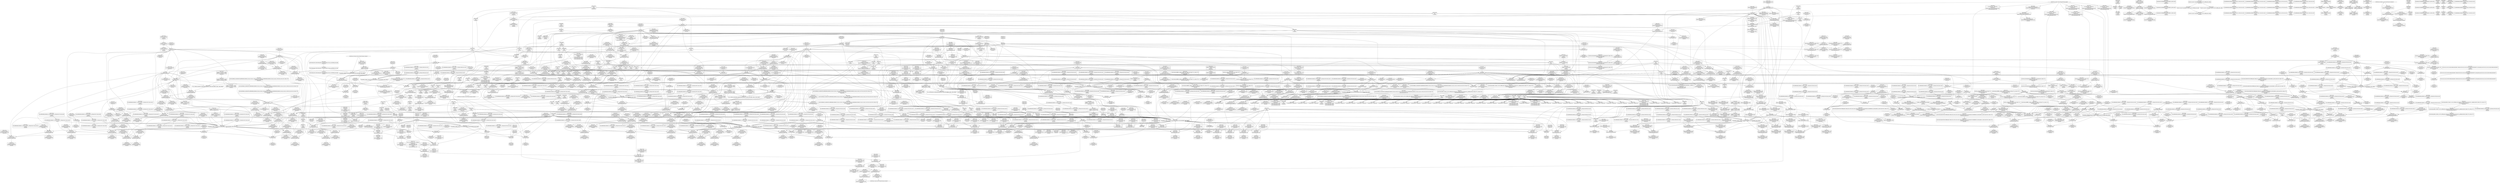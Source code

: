 digraph {
	CE0x4285510 [shape=record,shape=Mrecord,label="{CE0x4285510|rcu_read_lock:_tmp21|include/linux/rcupdate.h,884|*SummSource*}"]
	CE0x424b8c0 [shape=record,shape=Mrecord,label="{CE0x424b8c0|task_sid:_tmp1|*SummSource*}"]
	CE0x429c610 [shape=record,shape=Mrecord,label="{CE0x429c610|rcu_read_unlock:_tmp18|include/linux/rcupdate.h,933|*SummSource*}"]
	CE0x41c8960 [shape=record,shape=Mrecord,label="{CE0x41c8960|cred_sid:_security|security/selinux/hooks.c,196|*SummSource*}"]
	CE0x42d92e0 [shape=record,shape=Mrecord,label="{CE0x42d92e0|i64*_getelementptr_inbounds_(_4_x_i64_,_4_x_i64_*___llvm_gcov_ctr134,_i64_0,_i64_2)|*Constant*|*SummSource*}"]
	CE0x428e110 [shape=record,shape=Mrecord,label="{CE0x428e110|rcu_lock_acquire:_tmp5|include/linux/rcupdate.h,418|*SummSource*}"]
	CE0x41a5980 [shape=record,shape=Mrecord,label="{CE0x41a5980|_call_void_mcount()_#3|*SummSource*}"]
	CE0x42de170 [shape=record,shape=Mrecord,label="{CE0x42de170|i8*_undef|*Constant*}"]
	CE0x42526c0 [shape=record,shape=Mrecord,label="{CE0x42526c0|task_sid:_tmp8|security/selinux/hooks.c,208|*SummSource*}"]
	CE0x41bbe20 [shape=record,shape=Mrecord,label="{CE0x41bbe20|sock_has_perm:_ad|security/selinux/hooks.c, 3965|*SummSource*}"]
	CE0x4252350 [shape=record,shape=Mrecord,label="{CE0x4252350|cred_sid:_tmp|*SummSink*}"]
	CE0x4263250 [shape=record,shape=Mrecord,label="{CE0x4263250|__preempt_count_sub:_tmp1|*SummSink*}"]
	CE0x42c3fa0 [shape=record,shape=Mrecord,label="{CE0x42c3fa0|i64*_getelementptr_inbounds_(_4_x_i64_,_4_x_i64_*___llvm_gcov_ctr135,_i64_0,_i64_3)|*Constant*|*SummSource*}"]
	CE0x4284300 [shape=record,shape=Mrecord,label="{CE0x4284300|rcu_read_lock:_tmp18|include/linux/rcupdate.h,882|*SummSink*}"]
	CE0x42518b0 [shape=record,shape=Mrecord,label="{CE0x42518b0|cred_sid:_tmp1}"]
	CE0x42e1910 [shape=record,shape=Mrecord,label="{CE0x42e1910|rcu_lock_acquire:___here|*SummSink*}"]
	CE0x4273f30 [shape=record,shape=Mrecord,label="{CE0x4273f30|cred_sid:_sid|security/selinux/hooks.c,197|*SummSource*}"]
	CE0x4238810 [shape=record,shape=Mrecord,label="{CE0x4238810|task_sid:_tmp14|security/selinux/hooks.c,208|*SummSink*}"]
	CE0x4232af0 [shape=record,shape=Mrecord,label="{CE0x4232af0|8:_%struct.sock*,_:_SCME_0,4_|*MultipleSource*|security/selinux/hooks.c, 3966|security/selinux/hooks.c,3966|security/selinux/hooks.c,3966}"]
	CE0x4252ab0 [shape=record,shape=Mrecord,label="{CE0x4252ab0|rcu_read_lock:_tmp4|include/linux/rcupdate.h,882|*SummSource*}"]
	CE0x42810c0 [shape=record,shape=Mrecord,label="{CE0x42810c0|rcu_read_lock:_tmp16|include/linux/rcupdate.h,882|*SummSink*}"]
	CE0x42c0a40 [shape=record,shape=Mrecord,label="{CE0x42c0a40|_call_void_asm_addl_$1,_%gs:$0_,_*m,ri,*m,_dirflag_,_fpsr_,_flags_(i32*___preempt_count,_i32_%val,_i32*___preempt_count)_#3,_!dbg_!27714,_!srcloc_!27717|./arch/x86/include/asm/preempt.h,72|*SummSink*}"]
	CE0x429c780 [shape=record,shape=Mrecord,label="{CE0x429c780|rcu_read_unlock:_tmp18|include/linux/rcupdate.h,933|*SummSink*}"]
	CE0x4316220 [shape=record,shape=Mrecord,label="{CE0x4316220|i64*_getelementptr_inbounds_(_4_x_i64_,_4_x_i64_*___llvm_gcov_ctr135,_i64_0,_i64_1)|*Constant*|*SummSource*}"]
	CE0x4238dc0 [shape=record,shape=Mrecord,label="{CE0x4238dc0|task_sid:_tmp15|security/selinux/hooks.c,208|*SummSink*}"]
	CE0x41c6230 [shape=record,shape=Mrecord,label="{CE0x41c6230|i64_1|*Constant*}"]
	CE0x424ce20 [shape=record,shape=Mrecord,label="{CE0x424ce20|_ret_void,_!dbg_!27717|include/linux/rcupdate.h,419|*SummSource*}"]
	CE0x4207600 [shape=record,shape=Mrecord,label="{CE0x4207600|sock_has_perm:_tmp17|security/selinux/hooks.c,3976}"]
	CE0x4290080 [shape=record,shape=Mrecord,label="{CE0x4290080|rcu_read_unlock:_bb|*SummSource*}"]
	CE0x425b560 [shape=record,shape=Mrecord,label="{CE0x425b560|rcu_lock_release:_map|Function::rcu_lock_release&Arg::map::}"]
	CE0x41ab430 [shape=record,shape=Mrecord,label="{CE0x41ab430|selinux_socket_setsockopt:_tmp8|security/selinux/hooks.c,4240|*SummSink*}"]
	CE0x424d6e0 [shape=record,shape=Mrecord,label="{CE0x424d6e0|COLLAPSED:_GCMRE___llvm_gcov_ctr127_internal_global_11_x_i64_zeroinitializer:_elem_0:default:}"]
	CE0x4300b20 [shape=record,shape=Mrecord,label="{CE0x4300b20|_call_void_mcount()_#3|*SummSink*}"]
	CE0x424f0a0 [shape=record,shape=Mrecord,label="{CE0x424f0a0|cred_sid:_tmp6|security/selinux/hooks.c,197}"]
	CE0x4271940 [shape=record,shape=Mrecord,label="{CE0x4271940|_call_void_rcu_read_unlock()_#10,_!dbg_!27748|security/selinux/hooks.c,209|*SummSource*}"]
	CE0x423c1a0 [shape=record,shape=Mrecord,label="{CE0x423c1a0|task_sid:_task|Function::task_sid&Arg::task::|*SummSink*}"]
	CE0x42466b0 [shape=record,shape=Mrecord,label="{CE0x42466b0|task_sid:_land.lhs.true|*SummSink*}"]
	CE0x42715c0 [shape=record,shape=Mrecord,label="{CE0x42715c0|_ret_i32_%tmp6,_!dbg_!27716|security/selinux/hooks.c,197|*SummSink*}"]
	CE0x4283320 [shape=record,shape=Mrecord,label="{CE0x4283320|i64*_getelementptr_inbounds_(_11_x_i64_,_11_x_i64_*___llvm_gcov_ctr127,_i64_0,_i64_9)|*Constant*}"]
	CE0x4263bd0 [shape=record,shape=Mrecord,label="{CE0x4263bd0|__rcu_read_lock:_tmp2|*SummSource*}"]
	CE0x42d8520 [shape=record,shape=Mrecord,label="{CE0x42d8520|i64_ptrtoint_(i8*_blockaddress(_rcu_lock_release,_%__here)_to_i64)|*Constant*|*SummSink*}"]
	CE0x425fb70 [shape=record,shape=Mrecord,label="{CE0x425fb70|COLLAPSED:_GCMRE___llvm_gcov_ctr129_internal_global_4_x_i64_zeroinitializer:_elem_0:default:}"]
	CE0x41b9ee0 [shape=record,shape=Mrecord,label="{CE0x41b9ee0|i64*_getelementptr_inbounds_(_6_x_i64_,_6_x_i64_*___llvm_gcov_ctr366,_i64_0,_i64_0)|*Constant*|*SummSource*}"]
	CE0x4279c90 [shape=record,shape=Mrecord,label="{CE0x4279c90|GLOBAL:___preempt_count_add|*Constant*}"]
	CE0x4263c40 [shape=record,shape=Mrecord,label="{CE0x4263c40|__rcu_read_lock:_tmp2|*SummSink*}"]
	CE0x41c2820 [shape=record,shape=Mrecord,label="{CE0x41c2820|selinux_socket_setsockopt:_tmp12|security/selinux/hooks.c,4243|*SummSink*}"]
	CE0x425a9d0 [shape=record,shape=Mrecord,label="{CE0x425a9d0|rcu_lock_release:_entry|*SummSource*}"]
	CE0x42047a0 [shape=record,shape=Mrecord,label="{CE0x42047a0|i64_4|*Constant*|*SummSink*}"]
	CE0x4244b40 [shape=record,shape=Mrecord,label="{CE0x4244b40|_call_void_mcount()_#3|*SummSource*}"]
	CE0x423f8e0 [shape=record,shape=Mrecord,label="{CE0x423f8e0|avc_has_perm:_tsid|Function::avc_has_perm&Arg::tsid::}"]
	CE0x424ae00 [shape=record,shape=Mrecord,label="{CE0x424ae00|rcu_read_lock:_tmp3|*SummSource*}"]
	CE0x428b2e0 [shape=record,shape=Mrecord,label="{CE0x428b2e0|__rcu_read_lock:_bb}"]
	CE0x423b160 [shape=record,shape=Mrecord,label="{CE0x423b160|_call_void_lockdep_rcu_suspicious(i8*_getelementptr_inbounds_(_25_x_i8_,_25_x_i8_*_.str3,_i32_0,_i32_0),_i32_208,_i8*_getelementptr_inbounds_(_41_x_i8_,_41_x_i8_*_.str44,_i32_0,_i32_0))_#10,_!dbg_!27732|security/selinux/hooks.c,208|*SummSource*}"]
	CE0x425c8e0 [shape=record,shape=Mrecord,label="{CE0x425c8e0|__rcu_read_unlock:_entry|*SummSink*}"]
	CE0x428de70 [shape=record,shape=Mrecord,label="{CE0x428de70|i64*_getelementptr_inbounds_(_11_x_i64_,_11_x_i64_*___llvm_gcov_ctr132,_i64_0,_i64_0)|*Constant*}"]
	CE0x41ffb20 [shape=record,shape=Mrecord,label="{CE0x41ffb20|rcu_read_unlock:_land.lhs.true2}"]
	CE0x41aa2b0 [shape=record,shape=Mrecord,label="{CE0x41aa2b0|sock_has_perm:_tmp1|*SummSink*}"]
	CE0x42720b0 [shape=record,shape=Mrecord,label="{CE0x42720b0|rcu_read_unlock:_entry|*SummSink*}"]
	CE0x4240f50 [shape=record,shape=Mrecord,label="{CE0x4240f50|i64*_getelementptr_inbounds_(_6_x_i64_,_6_x_i64_*___llvm_gcov_ctr327,_i64_0,_i64_5)|*Constant*|*SummSink*}"]
	CE0x42383b0 [shape=record,shape=Mrecord,label="{CE0x42383b0|i64_7|*Constant*}"]
	CE0x41cc530 [shape=record,shape=Mrecord,label="{CE0x41cc530|sock_has_perm:_tmp10|security/selinux/hooks.c,3969|*SummSink*}"]
	CE0x4226ec0 [shape=record,shape=Mrecord,label="{CE0x4226ec0|task_sid:_tmp25|security/selinux/hooks.c,208}"]
	CE0x4246b00 [shape=record,shape=Mrecord,label="{CE0x4246b00|_ret_void,_!dbg_!27717|include/linux/rcupdate.h,240|*SummSource*}"]
	CE0x4252910 [shape=record,shape=Mrecord,label="{CE0x4252910|rcu_read_lock:_tmp4|include/linux/rcupdate.h,882}"]
	CE0x428b190 [shape=record,shape=Mrecord,label="{CE0x428b190|i64*_getelementptr_inbounds_(_4_x_i64_,_4_x_i64_*___llvm_gcov_ctr134,_i64_0,_i64_1)|*Constant*|*SummSource*}"]
	CE0x42df2f0 [shape=record,shape=Mrecord,label="{CE0x42df2f0|__rcu_read_unlock:_tmp5|include/linux/rcupdate.h,244|*SummSink*}"]
	CE0x428d810 [shape=record,shape=Mrecord,label="{CE0x428d810|rcu_read_unlock:_call|include/linux/rcupdate.h,933|*SummSource*}"]
	CE0x4240730 [shape=record,shape=Mrecord,label="{CE0x4240730|avc_has_perm:_auditdata|Function::avc_has_perm&Arg::auditdata::}"]
	CE0x4236070 [shape=record,shape=Mrecord,label="{CE0x4236070|i64_56|*Constant*}"]
	CE0x4297720 [shape=record,shape=Mrecord,label="{CE0x4297720|rcu_read_unlock:_tobool1|include/linux/rcupdate.h,933}"]
	CE0x4259a90 [shape=record,shape=Mrecord,label="{CE0x4259a90|i64*_getelementptr_inbounds_(_11_x_i64_,_11_x_i64_*___llvm_gcov_ctr132,_i64_0,_i64_10)|*Constant*|*SummSink*}"]
	CE0x428cfb0 [shape=record,shape=Mrecord,label="{CE0x428cfb0|rcu_read_unlock:_tmp9|include/linux/rcupdate.h,933|*SummSource*}"]
	CE0x42617e0 [shape=record,shape=Mrecord,label="{CE0x42617e0|__preempt_count_add:_do.end|*SummSource*}"]
	CE0x421e5e0 [shape=record,shape=Mrecord,label="{CE0x421e5e0|sock_has_perm:_tmp2|*LoadInst*|security/selinux/hooks.c,3964}"]
	CE0x42dd920 [shape=record,shape=Mrecord,label="{CE0x42dd920|rcu_lock_release:_tmp6|*SummSink*}"]
	CE0x4288850 [shape=record,shape=Mrecord,label="{CE0x4288850|rcu_read_unlock:_tmp13|include/linux/rcupdate.h,933|*SummSource*}"]
	CE0x4252790 [shape=record,shape=Mrecord,label="{CE0x4252790|GLOBAL:_task_sid.__warned|Global_var:task_sid.__warned}"]
	CE0x4207240 [shape=record,shape=Mrecord,label="{CE0x4207240|__rcu_read_lock:_tmp}"]
	CE0x41a5b40 [shape=record,shape=Mrecord,label="{CE0x41a5b40|get_current:_tmp4|./arch/x86/include/asm/current.h,14}"]
	CE0x423c3f0 [shape=record,shape=Mrecord,label="{CE0x423c3f0|sock_has_perm:_tmp3|security/selinux/hooks.c,3964}"]
	CE0x423ad40 [shape=record,shape=Mrecord,label="{CE0x423ad40|i8_1|*Constant*|*SummSink*}"]
	CE0x42948f0 [shape=record,shape=Mrecord,label="{CE0x42948f0|rcu_lock_acquire:_tmp1}"]
	CE0x4244420 [shape=record,shape=Mrecord,label="{CE0x4244420|i64*_getelementptr_inbounds_(_13_x_i64_,_13_x_i64_*___llvm_gcov_ctr126,_i64_0,_i64_1)|*Constant*|*SummSource*}"]
	CE0x4229670 [shape=record,shape=Mrecord,label="{CE0x4229670|sock_has_perm:_tmp14|security/selinux/hooks.c,3972|*SummSource*}"]
	CE0x428ead0 [shape=record,shape=Mrecord,label="{CE0x428ead0|__preempt_count_sub:_sub|./arch/x86/include/asm/preempt.h,77|*SummSink*}"]
	CE0x41cd460 [shape=record,shape=Mrecord,label="{CE0x41cd460|task_sid:_tmp27|security/selinux/hooks.c,208|*SummSink*}"]
	CE0x42de950 [shape=record,shape=Mrecord,label="{CE0x42de950|__preempt_count_add:_do.body}"]
	CE0x4248500 [shape=record,shape=Mrecord,label="{CE0x4248500|i64*_getelementptr_inbounds_(_2_x_i64_,_2_x_i64_*___llvm_gcov_ctr131,_i64_0,_i64_1)|*Constant*|*SummSource*}"]
	CE0x424a3c0 [shape=record,shape=Mrecord,label="{CE0x424a3c0|task_sid:_tmp5|security/selinux/hooks.c,208|*SummSource*}"]
	CE0x42460d0 [shape=record,shape=Mrecord,label="{CE0x42460d0|__rcu_read_lock:_tmp6|include/linux/rcupdate.h,240|*SummSource*}"]
	CE0x4275bb0 [shape=record,shape=Mrecord,label="{CE0x4275bb0|COLLAPSED:_GCMRE___llvm_gcov_ctr132_internal_global_11_x_i64_zeroinitializer:_elem_0:default:}"]
	CE0x4287770 [shape=record,shape=Mrecord,label="{CE0x4287770|rcu_read_unlock:_tmp14|include/linux/rcupdate.h,933|*SummSink*}"]
	CE0x41bd760 [shape=record,shape=Mrecord,label="{CE0x41bd760|selinux_socket_setsockopt:_optname|Function::selinux_socket_setsockopt&Arg::optname::|*SummSink*}"]
	CE0x42c56d0 [shape=record,shape=Mrecord,label="{CE0x42c56d0|i64*_getelementptr_inbounds_(_4_x_i64_,_4_x_i64_*___llvm_gcov_ctr134,_i64_0,_i64_2)|*Constant*|*SummSink*}"]
	CE0x42d7180 [shape=record,shape=Mrecord,label="{CE0x42d7180|rcu_lock_release:_bb|*SummSink*}"]
	CE0x41ae1b0 [shape=record,shape=Mrecord,label="{CE0x41ae1b0|sock_has_perm:_tmp14|security/selinux/hooks.c,3972|*SummSink*}"]
	CE0x42fee50 [shape=record,shape=Mrecord,label="{CE0x42fee50|_call_void_mcount()_#3|*SummSink*}"]
	CE0x427dc40 [shape=record,shape=Mrecord,label="{CE0x427dc40|rcu_read_lock:_tmp11|include/linux/rcupdate.h,882}"]
	CE0x423e820 [shape=record,shape=Mrecord,label="{CE0x423e820|sock_has_perm:_call6|security/selinux/hooks.c,3976|*SummSource*}"]
	CE0x41b08f0 [shape=record,shape=Mrecord,label="{CE0x41b08f0|_ret_void,_!dbg_!27717|include/linux/rcupdate.h,419|*SummSink*}"]
	CE0x5d38400 [shape=record,shape=Mrecord,label="{CE0x5d38400|selinux_socket_setsockopt:_call1|security/selinux/hooks.c,4238|*SummSink*}"]
	CE0x4277010 [shape=record,shape=Mrecord,label="{CE0x4277010|i64*_getelementptr_inbounds_(_11_x_i64_,_11_x_i64_*___llvm_gcov_ctr132,_i64_0,_i64_1)|*Constant*|*SummSink*}"]
	CE0x423ffc0 [shape=record,shape=Mrecord,label="{CE0x423ffc0|avc_has_perm:_tclass|Function::avc_has_perm&Arg::tclass::|*SummSink*}"]
	CE0x4244c10 [shape=record,shape=Mrecord,label="{CE0x4244c10|task_sid:_real_cred|security/selinux/hooks.c,208}"]
	CE0x419f5b0 [shape=record,shape=Mrecord,label="{CE0x419f5b0|selinux_socket_setsockopt:_tmp1}"]
	CE0x41de900 [shape=record,shape=Mrecord,label="{CE0x41de900|_ret_i32_%retval.0,_!dbg_!27740|security/selinux/hooks.c,3977|*SummSource*}"]
	CE0x4243c60 [shape=record,shape=Mrecord,label="{CE0x4243c60|task_sid:_real_cred|security/selinux/hooks.c,208|*SummSource*}"]
	CE0x41c08e0 [shape=record,shape=Mrecord,label="{CE0x41c08e0|i64_1|*Constant*|*SummSource*}"]
	CE0x4225fc0 [shape=record,shape=Mrecord,label="{CE0x4225fc0|COLLAPSED:_GCMRE___llvm_gcov_ctr135_internal_global_4_x_i64_zeroinitializer:_elem_0:default:}"]
	CE0x42d6020 [shape=record,shape=Mrecord,label="{CE0x42d6020|_ret_void,_!dbg_!27719|./arch/x86/include/asm/preempt.h,73}"]
	CE0x427f620 [shape=record,shape=Mrecord,label="{CE0x427f620|rcu_read_unlock:_tmp12|include/linux/rcupdate.h,933|*SummSink*}"]
	CE0x42f2fd0 [shape=record,shape=Mrecord,label="{CE0x42f2fd0|__preempt_count_add:_tmp1|*SummSink*}"]
	CE0x4276780 [shape=record,shape=Mrecord,label="{CE0x4276780|rcu_read_lock:_tmp5|include/linux/rcupdate.h,882|*SummSink*}"]
	CE0x424a700 [shape=record,shape=Mrecord,label="{CE0x424a700|cred_sid:_tmp6|security/selinux/hooks.c,197|*SummSource*}"]
	CE0x4273200 [shape=record,shape=Mrecord,label="{CE0x4273200|rcu_read_unlock:_tmp5|include/linux/rcupdate.h,933|*SummSink*}"]
	CE0x4267220 [shape=record,shape=Mrecord,label="{CE0x4267220|__preempt_count_add:_tmp7|./arch/x86/include/asm/preempt.h,73|*SummSource*}"]
	CE0x42d4ad0 [shape=record,shape=Mrecord,label="{CE0x42d4ad0|i64*_getelementptr_inbounds_(_4_x_i64_,_4_x_i64_*___llvm_gcov_ctr133,_i64_0,_i64_2)|*Constant*}"]
	CE0x41c6710 [shape=record,shape=Mrecord,label="{CE0x41c6710|sock_has_perm:_sk_security|security/selinux/hooks.c,3964}"]
	CE0x4229500 [shape=record,shape=Mrecord,label="{CE0x4229500|sock_has_perm:_tmp14|security/selinux/hooks.c,3972}"]
	CE0x425f560 [shape=record,shape=Mrecord,label="{CE0x425f560|_call_void_mcount()_#3|*SummSink*}"]
	CE0x4233bb0 [shape=record,shape=Mrecord,label="{CE0x4233bb0|8:_%struct.sock*,_:_SCME_31,32_}"]
	CE0x4284770 [shape=record,shape=Mrecord,label="{CE0x4284770|_call_void_lockdep_rcu_suspicious(i8*_getelementptr_inbounds_(_25_x_i8_,_25_x_i8_*_.str45,_i32_0,_i32_0),_i32_883,_i8*_getelementptr_inbounds_(_42_x_i8_,_42_x_i8_*_.str46,_i32_0,_i32_0))_#10,_!dbg_!27728|include/linux/rcupdate.h,882}"]
	CE0x41d8d80 [shape=record,shape=Mrecord,label="{CE0x41d8d80|i64_2|*Constant*|*SummSource*}"]
	CE0x42872d0 [shape=record,shape=Mrecord,label="{CE0x42872d0|cred_sid:_bb|*SummSink*}"]
	CE0x42c33d0 [shape=record,shape=Mrecord,label="{CE0x42c33d0|__preempt_count_add:_bb}"]
	CE0x423bb90 [shape=record,shape=Mrecord,label="{CE0x423bb90|GLOBAL:_task_sid|*Constant*|*SummSource*}"]
	CE0x41d4f70 [shape=record,shape=Mrecord,label="{CE0x41d4f70|selinux_socket_setsockopt:_level|Function::selinux_socket_setsockopt&Arg::level::|*SummSink*}"]
	CE0x41a20c0 [shape=record,shape=Mrecord,label="{CE0x41a20c0|selinux_socket_setsockopt:_tmp9|security/selinux/hooks.c,4242|*SummSink*}"]
	CE0x42d8b80 [shape=record,shape=Mrecord,label="{CE0x42d8b80|rcu_lock_release:_tmp6}"]
	CE0x42d7000 [shape=record,shape=Mrecord,label="{CE0x42d7000|rcu_lock_release:_bb}"]
	CE0x428fbc0 [shape=record,shape=Mrecord,label="{CE0x428fbc0|__preempt_count_add:_entry|*SummSource*}"]
	CE0x41ade30 [shape=record,shape=Mrecord,label="{CE0x41ade30|sock_has_perm:_tmp13|security/selinux/hooks.c,3972|*SummSource*}"]
	CE0x4292340 [shape=record,shape=Mrecord,label="{CE0x4292340|__preempt_count_sub:_entry|*SummSink*}"]
	CE0x425e570 [shape=record,shape=Mrecord,label="{CE0x425e570|i64*_getelementptr_inbounds_(_4_x_i64_,_4_x_i64_*___llvm_gcov_ctr133,_i64_0,_i64_1)|*Constant*|*SummSink*}"]
	CE0x41ce9d0 [shape=record,shape=Mrecord,label="{CE0x41ce9d0|i64*_getelementptr_inbounds_(_11_x_i64_,_11_x_i64_*___llvm_gcov_ctr127,_i64_0,_i64_0)|*Constant*|*SummSink*}"]
	CE0x423de80 [shape=record,shape=Mrecord,label="{CE0x423de80|sock_has_perm:_sclass|security/selinux/hooks.c,3976|*SummSource*}"]
	CE0x41d1c40 [shape=record,shape=Mrecord,label="{CE0x41d1c40|GLOBAL:_rcu_read_lock.__warned|Global_var:rcu_read_lock.__warned}"]
	CE0x41feeb0 [shape=record,shape=Mrecord,label="{CE0x41feeb0|task_sid:_tobool|security/selinux/hooks.c,208}"]
	CE0x42856f0 [shape=record,shape=Mrecord,label="{CE0x42856f0|rcu_read_lock:_tmp20|include/linux/rcupdate.h,882}"]
	CE0x4246cd0 [shape=record,shape=Mrecord,label="{CE0x4246cd0|task_sid:_call|security/selinux/hooks.c,208|*SummSink*}"]
	CE0x41d7c00 [shape=record,shape=Mrecord,label="{CE0x41d7c00|selinux_socket_setsockopt:_tobool|security/selinux/hooks.c,4239}"]
	CE0x41c1e80 [shape=record,shape=Mrecord,label="{CE0x41c1e80|sock_has_perm:_tmp12|security/selinux/hooks.c,3970|*SummSink*}"]
	CE0x424ac80 [shape=record,shape=Mrecord,label="{CE0x424ac80|GLOBAL:_rcu_read_lock|*Constant*}"]
	CE0x4233980 [shape=record,shape=Mrecord,label="{CE0x4233980|8:_%struct.sock*,_:_SCME_29,30_}"]
	CE0x41abf40 [shape=record,shape=Mrecord,label="{CE0x41abf40|sock_has_perm:_task|Function::sock_has_perm&Arg::task::|*SummSink*}"]
	CE0x428b5b0 [shape=record,shape=Mrecord,label="{CE0x428b5b0|rcu_read_unlock:_tmp4|include/linux/rcupdate.h,933|*SummSource*}"]
	CE0x428ccb0 [shape=record,shape=Mrecord,label="{CE0x428ccb0|rcu_read_unlock:_tobool1|include/linux/rcupdate.h,933|*SummSource*}"]
	CE0x41fa290 [shape=record,shape=Mrecord,label="{CE0x41fa290|16:_i32,_24:_i16,_:_CRE_24,26_|*MultipleSource*|*LoadInst*|security/selinux/hooks.c,3964|security/selinux/hooks.c,3964|security/selinux/hooks.c,3969}"]
	CE0x428fcd0 [shape=record,shape=Mrecord,label="{CE0x428fcd0|__preempt_count_add:_entry|*SummSink*}"]
	CE0x4257fd0 [shape=record,shape=Mrecord,label="{CE0x4257fd0|i64*_getelementptr_inbounds_(_13_x_i64_,_13_x_i64_*___llvm_gcov_ctr126,_i64_0,_i64_10)|*Constant*|*SummSink*}"]
	CE0x423a730 [shape=record,shape=Mrecord,label="{CE0x423a730|task_sid:_tmp19|security/selinux/hooks.c,208|*SummSource*}"]
	CE0x419a5b0 [shape=record,shape=Mrecord,label="{CE0x419a5b0|i32_5|*Constant*|*SummSource*}"]
	CE0x4287cf0 [shape=record,shape=Mrecord,label="{CE0x4287cf0|rcu_read_unlock:_tmp15|include/linux/rcupdate.h,933|*SummSink*}"]
	CE0x425d150 [shape=record,shape=Mrecord,label="{CE0x425d150|__rcu_read_lock:_do.end}"]
	CE0x4295e70 [shape=record,shape=Mrecord,label="{CE0x4295e70|rcu_read_unlock:_tmp7|include/linux/rcupdate.h,933|*SummSource*}"]
	CE0x41c9f00 [shape=record,shape=Mrecord,label="{CE0x41c9f00|_call_void_rcu_read_lock()_#10,_!dbg_!27712|security/selinux/hooks.c,207|*SummSource*}"]
	CE0x4250bb0 [shape=record,shape=Mrecord,label="{CE0x4250bb0|rcu_lock_release:_tmp2}"]
	CE0x424e5e0 [shape=record,shape=Mrecord,label="{CE0x424e5e0|__rcu_read_lock:_entry|*SummSink*}"]
	CE0x42838b0 [shape=record,shape=Mrecord,label="{CE0x42838b0|COLLAPSED:_GCMRE___llvm_gcov_ctr128_internal_global_4_x_i64_zeroinitializer:_elem_0:default:}"]
	CE0x41ff2c0 [shape=record,shape=Mrecord,label="{CE0x41ff2c0|sock_has_perm:_cleanup|*SummSink*}"]
	CE0x42d9600 [shape=record,shape=Mrecord,label="{CE0x42d9600|__rcu_read_lock:_bb|*SummSink*}"]
	CE0x424b420 [shape=record,shape=Mrecord,label="{CE0x424b420|task_sid:_do.body5|*SummSink*}"]
	CE0x4252b80 [shape=record,shape=Mrecord,label="{CE0x4252b80|rcu_read_lock:_tmp4|include/linux/rcupdate.h,882|*SummSink*}"]
	CE0x4297690 [shape=record,shape=Mrecord,label="{CE0x4297690|rcu_read_unlock:_tmp9|include/linux/rcupdate.h,933}"]
	CE0x41a1bc0 [shape=record,shape=Mrecord,label="{CE0x41a1bc0|get_current:_entry|*SummSink*}"]
	CE0x42bec60 [shape=record,shape=Mrecord,label="{CE0x42bec60|i64*_getelementptr_inbounds_(_4_x_i64_,_4_x_i64_*___llvm_gcov_ctr128,_i64_0,_i64_0)|*Constant*|*SummSink*}"]
	CE0x41a5350 [shape=record,shape=Mrecord,label="{CE0x41a5350|get_current:_tmp2|*SummSink*}"]
	CE0x4287a50 [shape=record,shape=Mrecord,label="{CE0x4287a50|rcu_read_unlock:_tmp15|include/linux/rcupdate.h,933}"]
	CE0x422e030 [shape=record,shape=Mrecord,label="{CE0x422e030|sock_has_perm:_u2|security/selinux/hooks.c,3974|*SummSink*}"]
	CE0x4244830 [shape=record,shape=Mrecord,label="{CE0x4244830|cred_sid:_tmp3|*SummSink*}"]
	CE0x41fe460 [shape=record,shape=Mrecord,label="{CE0x41fe460|cred_sid:_tmp4|*LoadInst*|security/selinux/hooks.c,196}"]
	CE0x4206020 [shape=record,shape=Mrecord,label="{CE0x4206020|task_sid:_tobool1|security/selinux/hooks.c,208|*SummSource*}"]
	CE0x4243990 [shape=record,shape=Mrecord,label="{CE0x4243990|rcu_read_lock:_tmp2|*SummSink*}"]
	CE0x423a5d0 [shape=record,shape=Mrecord,label="{CE0x423a5d0|task_sid:_tmp19|security/selinux/hooks.c,208}"]
	CE0x4273770 [shape=record,shape=Mrecord,label="{CE0x4273770|rcu_read_lock:_land.lhs.true2|*SummSink*}"]
	CE0x42f5630 [shape=record,shape=Mrecord,label="{CE0x42f5630|__preempt_count_sub:_tmp1|*SummSource*}"]
	CE0x41a9080 [shape=record,shape=Mrecord,label="{CE0x41a9080|32:_%struct.sock*,_:_CRE_8,16_|*MultipleSource*|Function::selinux_socket_setsockopt&Arg::sock::|security/selinux/hooks.c,4238}"]
	CE0x427f820 [shape=record,shape=Mrecord,label="{CE0x427f820|i64_7|*Constant*}"]
	CE0x4275220 [shape=record,shape=Mrecord,label="{CE0x4275220|_call_void_rcu_lock_acquire(%struct.lockdep_map*_rcu_lock_map)_#10,_!dbg_!27711|include/linux/rcupdate.h,881|*SummSink*}"]
	CE0x42471b0 [shape=record,shape=Mrecord,label="{CE0x42471b0|cred_sid:_tmp2|*SummSource*}"]
	CE0x4240a00 [shape=record,shape=Mrecord,label="{CE0x4240a00|avc_has_perm:_auditdata|Function::avc_has_perm&Arg::auditdata::|*SummSink*}"]
	CE0x4238c90 [shape=record,shape=Mrecord,label="{CE0x4238c90|task_sid:_tmp15|security/selinux/hooks.c,208|*SummSource*}"]
	CE0x42fed20 [shape=record,shape=Mrecord,label="{CE0x42fed20|__preempt_count_sub:_bb|*SummSink*}"]
	CE0x41fa890 [shape=record,shape=Mrecord,label="{CE0x41fa890|sock_has_perm:_tmp6|security/selinux/hooks.c,3969|*SummSink*}"]
	CE0x41f9230 [shape=record,shape=Mrecord,label="{CE0x41f9230|_ret_i32_%call7,_!dbg_!27749|security/selinux/hooks.c,210|*SummSource*}"]
	CE0x4293d00 [shape=record,shape=Mrecord,label="{CE0x4293d00|rcu_read_unlock:_tmp10|include/linux/rcupdate.h,933|*SummSource*}"]
	CE0x4315870 [shape=record,shape=Mrecord,label="{CE0x4315870|__preempt_count_sub:_tmp1}"]
	CE0x428d9a0 [shape=record,shape=Mrecord,label="{CE0x428d9a0|i64*_getelementptr_inbounds_(_4_x_i64_,_4_x_i64_*___llvm_gcov_ctr130,_i64_0,_i64_1)|*Constant*|*SummSink*}"]
	CE0x425f810 [shape=record,shape=Mrecord,label="{CE0x425f810|__rcu_read_unlock:_bb|*SummSource*}"]
	CE0x42691c0 [shape=record,shape=Mrecord,label="{CE0x42691c0|void_(i32*,_i32,_i32*)*_asm_addl_$1,_%gs:$0_,_*m,ri,*m,_dirflag_,_fpsr_,_flags_|*SummSource*}"]
	CE0x42d2ce0 [shape=record,shape=Mrecord,label="{CE0x42d2ce0|__rcu_read_lock:_do.body|*SummSink*}"]
	CE0x4243bf0 [shape=record,shape=Mrecord,label="{CE0x4243bf0|i32_77|*Constant*|*SummSource*}"]
	CE0x423a860 [shape=record,shape=Mrecord,label="{CE0x423a860|task_sid:_tmp19|security/selinux/hooks.c,208|*SummSink*}"]
	CE0x41ad030 [shape=record,shape=Mrecord,label="{CE0x41ad030|i64_1|*Constant*}"]
	CE0x43018a0 [shape=record,shape=Mrecord,label="{CE0x43018a0|__preempt_count_sub:_do.end|*SummSink*}"]
	CE0x4253120 [shape=record,shape=Mrecord,label="{CE0x4253120|cred_sid:_tmp}"]
	CE0x4245050 [shape=record,shape=Mrecord,label="{CE0x4245050|rcu_read_lock:_tmp1|*SummSource*}"]
	CE0x4253790 [shape=record,shape=Mrecord,label="{CE0x4253790|task_sid:_do.body|*SummSource*}"]
	CE0x42819b0 [shape=record,shape=Mrecord,label="{CE0x42819b0|i8*_getelementptr_inbounds_(_25_x_i8_,_25_x_i8_*_.str45,_i32_0,_i32_0)|*Constant*}"]
	CE0x42968e0 [shape=record,shape=Mrecord,label="{CE0x42968e0|__preempt_count_add:_tmp4|./arch/x86/include/asm/preempt.h,72|*SummSource*}"]
	CE0x425de50 [shape=record,shape=Mrecord,label="{CE0x425de50|__rcu_read_unlock:_do.end}"]
	CE0x42d35a0 [shape=record,shape=Mrecord,label="{CE0x42d35a0|rcu_lock_release:_tmp5|include/linux/rcupdate.h,423|*SummSink*}"]
	CE0x4257640 [shape=record,shape=Mrecord,label="{CE0x4257640|task_sid:_tmp21|security/selinux/hooks.c,208|*SummSource*}"]
	CE0x41ad100 [shape=record,shape=Mrecord,label="{CE0x41ad100|get_current:_tmp1}"]
	CE0x4248d10 [shape=record,shape=Mrecord,label="{CE0x4248d10|i64*_getelementptr_inbounds_(_11_x_i64_,_11_x_i64_*___llvm_gcov_ctr127,_i64_0,_i64_1)|*Constant*|*SummSource*}"]
	CE0x42757c0 [shape=record,shape=Mrecord,label="{CE0x42757c0|i64*_getelementptr_inbounds_(_4_x_i64_,_4_x_i64_*___llvm_gcov_ctr130,_i64_0,_i64_2)|*Constant*}"]
	CE0x4271490 [shape=record,shape=Mrecord,label="{CE0x4271490|_ret_i32_%tmp6,_!dbg_!27716|security/selinux/hooks.c,197|*SummSource*}"]
	CE0x4255b60 [shape=record,shape=Mrecord,label="{CE0x4255b60|i8*_getelementptr_inbounds_(_25_x_i8_,_25_x_i8_*_.str3,_i32_0,_i32_0)|*Constant*|*SummSource*}"]
	CE0x41c88f0 [shape=record,shape=Mrecord,label="{CE0x41c88f0|cred_sid:_security|security/selinux/hooks.c,196}"]
	CE0x42438b0 [shape=record,shape=Mrecord,label="{CE0x42438b0|rcu_read_lock:_tmp2}"]
	CE0x4263dc0 [shape=record,shape=Mrecord,label="{CE0x4263dc0|i32_2|*Constant*}"]
	CE0x429b470 [shape=record,shape=Mrecord,label="{CE0x429b470|rcu_read_unlock:_tmp20|include/linux/rcupdate.h,933|*SummSink*}"]
	CE0x42852c0 [shape=record,shape=Mrecord,label="{CE0x42852c0|rcu_read_lock:_tmp19|include/linux/rcupdate.h,882}"]
	CE0x419e560 [shape=record,shape=Mrecord,label="{CE0x419e560|32:_%struct.sock*,_:_CRE_0,4_|*MultipleSource*|Function::selinux_socket_setsockopt&Arg::sock::|security/selinux/hooks.c,4238}"]
	CE0x4281460 [shape=record,shape=Mrecord,label="{CE0x4281460|i64*_getelementptr_inbounds_(_11_x_i64_,_11_x_i64_*___llvm_gcov_ctr127,_i64_0,_i64_8)|*Constant*}"]
	CE0x4233280 [shape=record,shape=Mrecord,label="{CE0x4233280|8:_%struct.sock*,_:_SCME_24,25_}"]
	CE0x4233f40 [shape=record,shape=Mrecord,label="{CE0x4233f40|8:_%struct.sock*,_:_SCME_34,35_}"]
	CE0x41ccf40 [shape=record,shape=Mrecord,label="{CE0x41ccf40|sock_has_perm:_tmp11|security/selinux/hooks.c,3970}"]
	CE0x41fd340 [shape=record,shape=Mrecord,label="{CE0x41fd340|sock_has_perm:_if.then|*SummSink*}"]
	CE0x429a020 [shape=record,shape=Mrecord,label="{CE0x429a020|i8*_getelementptr_inbounds_(_44_x_i8_,_44_x_i8_*_.str47,_i32_0,_i32_0)|*Constant*|*SummSource*}"]
	CE0x4258230 [shape=record,shape=Mrecord,label="{CE0x4258230|task_sid:_tmp23|security/selinux/hooks.c,208}"]
	CE0x42920c0 [shape=record,shape=Mrecord,label="{CE0x42920c0|__rcu_read_lock:_tmp|*SummSink*}"]
	CE0x41ced60 [shape=record,shape=Mrecord,label="{CE0x41ced60|task_sid:_tmp11|security/selinux/hooks.c,208|*SummSource*}"]
	CE0x4207d00 [shape=record,shape=Mrecord,label="{CE0x4207d00|_ret_void,_!dbg_!27735|include/linux/rcupdate.h,884|*SummSink*}"]
	CE0x4291d30 [shape=record,shape=Mrecord,label="{CE0x4291d30|rcu_read_unlock:_do.body|*SummSource*}"]
	CE0x4229070 [shape=record,shape=Mrecord,label="{CE0x4229070|task_sid:_tmp25|security/selinux/hooks.c,208|*SummSource*}"]
	CE0x4277670 [shape=record,shape=Mrecord,label="{CE0x4277670|rcu_read_lock:_tmp7|include/linux/rcupdate.h,882}"]
	CE0x42503c0 [shape=record,shape=Mrecord,label="{CE0x42503c0|task_sid:_tmp}"]
	CE0x425cbb0 [shape=record,shape=Mrecord,label="{CE0x425cbb0|_ret_void,_!dbg_!27717|include/linux/rcupdate.h,245}"]
	CE0x428a270 [shape=record,shape=Mrecord,label="{CE0x428a270|rcu_read_unlock:_tmp2|*SummSource*}"]
	CE0x4276620 [shape=record,shape=Mrecord,label="{CE0x4276620|rcu_read_lock:_tmp5|include/linux/rcupdate.h,882|*SummSource*}"]
	CE0x4301350 [shape=record,shape=Mrecord,label="{CE0x4301350|__preempt_count_sub:_tmp6|./arch/x86/include/asm/preempt.h,78|*SummSink*}"]
	CE0x41ca690 [shape=record,shape=Mrecord,label="{CE0x41ca690|sock_has_perm:_tmp7|security/selinux/hooks.c,3969}"]
	CE0x41fb3f0 [shape=record,shape=Mrecord,label="{CE0x41fb3f0|task_sid:_land.lhs.true2|*SummSource*}"]
	CE0x424e300 [shape=record,shape=Mrecord,label="{CE0x424e300|0:_i8,_:_GCMR_task_sid.__warned_internal_global_i8_0,_section_.data.unlikely_,_align_1:_elem_0:default:}"]
	CE0x4292480 [shape=record,shape=Mrecord,label="{CE0x4292480|_ret_void,_!dbg_!27720|./arch/x86/include/asm/preempt.h,78}"]
	CE0x4206270 [shape=record,shape=Mrecord,label="{CE0x4206270|i64*_getelementptr_inbounds_(_13_x_i64_,_13_x_i64_*___llvm_gcov_ctr126,_i64_0,_i64_8)|*Constant*|*SummSink*}"]
	CE0x4261c40 [shape=record,shape=Mrecord,label="{CE0x4261c40|i64*_getelementptr_inbounds_(_4_x_i64_,_4_x_i64_*___llvm_gcov_ctr134,_i64_0,_i64_0)|*Constant*|*SummSink*}"]
	CE0x429dc00 [shape=record,shape=Mrecord,label="{CE0x429dc00|_call_void_lock_acquire(%struct.lockdep_map*_%map,_i32_0,_i32_0,_i32_2,_i32_0,_%struct.lockdep_map*_null,_i64_ptrtoint_(i8*_blockaddress(_rcu_lock_acquire,_%__here)_to_i64))_#10,_!dbg_!27716|include/linux/rcupdate.h,418}"]
	CE0x424fd40 [shape=record,shape=Mrecord,label="{CE0x424fd40|task_sid:_tmp7|security/selinux/hooks.c,208}"]
	CE0x4271720 [shape=record,shape=Mrecord,label="{CE0x4271720|GLOBAL:_rcu_read_unlock|*Constant*}"]
	CE0x42fe9e0 [shape=record,shape=Mrecord,label="{CE0x42fe9e0|__preempt_count_sub:_do.end}"]
	CE0x424be70 [shape=record,shape=Mrecord,label="{CE0x424be70|_call_void_mcount()_#3|*SummSink*}"]
	CE0x4200020 [shape=record,shape=Mrecord,label="{CE0x4200020|rcu_read_lock:_entry|*SummSink*}"]
	CE0x41af1a0 [shape=record,shape=Mrecord,label="{CE0x41af1a0|32:_%struct.sock*,_:_CRE_24,32_|*MultipleSource*|Function::selinux_socket_setsockopt&Arg::sock::|security/selinux/hooks.c,4238}"]
	CE0x423b210 [shape=record,shape=Mrecord,label="{CE0x423b210|_call_void_lockdep_rcu_suspicious(i8*_getelementptr_inbounds_(_25_x_i8_,_25_x_i8_*_.str3,_i32_0,_i32_0),_i32_208,_i8*_getelementptr_inbounds_(_41_x_i8_,_41_x_i8_*_.str44,_i32_0,_i32_0))_#10,_!dbg_!27732|security/selinux/hooks.c,208|*SummSink*}"]
	CE0x4270dc0 [shape=record,shape=Mrecord,label="{CE0x4270dc0|cred_sid:_entry|*SummSink*}"]
	CE0x4206950 [shape=record,shape=Mrecord,label="{CE0x4206950|rcu_lock_acquire:_map|Function::rcu_lock_acquire&Arg::map::}"]
	CE0x4268ab0 [shape=record,shape=Mrecord,label="{CE0x4268ab0|__rcu_read_unlock:_tmp1|*SummSink*}"]
	CE0x41db3b0 [shape=record,shape=Mrecord,label="{CE0x41db3b0|selinux_socket_setsockopt:_call1|security/selinux/hooks.c,4238|*SummSource*}"]
	CE0x41dc470 [shape=record,shape=Mrecord,label="{CE0x41dc470|selinux_socket_setsockopt:_tobool|security/selinux/hooks.c,4239|*SummSource*}"]
	CE0x4254c30 [shape=record,shape=Mrecord,label="{CE0x4254c30|i64_2|*Constant*}"]
	CE0x42c0620 [shape=record,shape=Mrecord,label="{CE0x42c0620|__rcu_read_unlock:_tmp6|include/linux/rcupdate.h,245|*SummSource*}"]
	CE0x4292640 [shape=record,shape=Mrecord,label="{CE0x4292640|rcu_lock_release:_tmp|*SummSink*}"]
	CE0x4292230 [shape=record,shape=Mrecord,label="{CE0x4292230|__preempt_count_sub:_entry|*SummSource*}"]
	CE0x42652a0 [shape=record,shape=Mrecord,label="{CE0x42652a0|rcu_lock_acquire:_tmp6|*SummSink*}"]
	CE0x4207730 [shape=record,shape=Mrecord,label="{CE0x4207730|sock_has_perm:_tmp17|security/selinux/hooks.c,3976|*SummSource*}"]
	CE0x42412d0 [shape=record,shape=Mrecord,label="{CE0x42412d0|sock_has_perm:_retval.0|*SummSink*}"]
	CE0x42d2bd0 [shape=record,shape=Mrecord,label="{CE0x42d2bd0|__rcu_read_unlock:_tmp}"]
	CE0x42590a0 [shape=record,shape=Mrecord,label="{CE0x42590a0|i64*_getelementptr_inbounds_(_13_x_i64_,_13_x_i64_*___llvm_gcov_ctr126,_i64_0,_i64_9)|*Constant*}"]
	CE0x425f030 [shape=record,shape=Mrecord,label="{CE0x425f030|__rcu_read_lock:_tmp5|include/linux/rcupdate.h,239|*SummSink*}"]
	CE0x4291f30 [shape=record,shape=Mrecord,label="{CE0x4291f30|rcu_read_unlock:_do.end}"]
	CE0x4239710 [shape=record,shape=Mrecord,label="{CE0x4239710|task_sid:_tmp17|security/selinux/hooks.c,208|*SummSink*}"]
	CE0x428b8e0 [shape=record,shape=Mrecord,label="{CE0x428b8e0|_ret_void,_!dbg_!27719|./arch/x86/include/asm/preempt.h,73|*SummSink*}"]
	CE0x4296ad0 [shape=record,shape=Mrecord,label="{CE0x4296ad0|__preempt_count_add:_tmp5|./arch/x86/include/asm/preempt.h,72|*SummSink*}"]
	CE0x41e1f30 [shape=record,shape=Mrecord,label="{CE0x41e1f30|rcu_lock_acquire:_bb|*SummSink*}"]
	CE0x425d420 [shape=record,shape=Mrecord,label="{CE0x425d420|__rcu_read_lock:_bb|*SummSource*}"]
	CE0x4274bf0 [shape=record,shape=Mrecord,label="{CE0x4274bf0|rcu_read_lock:_if.then}"]
	CE0x42825d0 [shape=record,shape=Mrecord,label="{CE0x42825d0|i32_883|*Constant*|*SummSink*}"]
	CE0x41d1dc0 [shape=record,shape=Mrecord,label="{CE0x41d1dc0|GLOBAL:_rcu_read_lock.__warned|Global_var:rcu_read_lock.__warned|*SummSource*}"]
	CE0x42dde40 [shape=record,shape=Mrecord,label="{CE0x42dde40|rcu_lock_release:_tmp7|*SummSource*}"]
	CE0x4247220 [shape=record,shape=Mrecord,label="{CE0x4247220|cred_sid:_tmp2|*SummSink*}"]
	CE0x42883b0 [shape=record,shape=Mrecord,label="{CE0x42883b0|i64*_getelementptr_inbounds_(_4_x_i64_,_4_x_i64_*___llvm_gcov_ctr134,_i64_0,_i64_3)|*Constant*|*SummSource*}"]
	CE0x4238b30 [shape=record,shape=Mrecord,label="{CE0x4238b30|task_sid:_tmp15|security/selinux/hooks.c,208}"]
	CE0x41a2130 [shape=record,shape=Mrecord,label="{CE0x41a2130|selinux_socket_setsockopt:_tmp9|security/selinux/hooks.c,4242}"]
	CE0x42fdc40 [shape=record,shape=Mrecord,label="{CE0x42fdc40|__preempt_count_add:_tmp6|./arch/x86/include/asm/preempt.h,73|*SummSource*}"]
	CE0x42015e0 [shape=record,shape=Mrecord,label="{CE0x42015e0|GLOBAL:___rcu_read_lock|*Constant*|*SummSource*}"]
	CE0x424a0c0 [shape=record,shape=Mrecord,label="{CE0x424a0c0|i64_3|*Constant*|*SummSink*}"]
	CE0x429acf0 [shape=record,shape=Mrecord,label="{CE0x429acf0|rcu_read_unlock:_tmp19|include/linux/rcupdate.h,933}"]
	CE0x41a3890 [shape=record,shape=Mrecord,label="{CE0x41a3890|selinux_socket_setsockopt:_call2|security/selinux/hooks.c,4242|*SummSource*}"]
	CE0x4290880 [shape=record,shape=Mrecord,label="{CE0x4290880|rcu_read_unlock:_tobool|include/linux/rcupdate.h,933}"]
	CE0x41cd8d0 [shape=record,shape=Mrecord,label="{CE0x41cd8d0|task_sid:_call7|security/selinux/hooks.c,208|*SummSource*}"]
	CE0x4249be0 [shape=record,shape=Mrecord,label="{CE0x4249be0|task_sid:_tmp3|*SummSource*}"]
	CE0x4256bf0 [shape=record,shape=Mrecord,label="{CE0x4256bf0|i8*_getelementptr_inbounds_(_41_x_i8_,_41_x_i8_*_.str44,_i32_0,_i32_0)|*Constant*|*SummSink*}"]
	CE0x42751b0 [shape=record,shape=Mrecord,label="{CE0x42751b0|_call_void_rcu_lock_acquire(%struct.lockdep_map*_rcu_lock_map)_#10,_!dbg_!27711|include/linux/rcupdate.h,881|*SummSource*}"]
	CE0x42777f0 [shape=record,shape=Mrecord,label="{CE0x42777f0|rcu_read_lock:_tmp7|include/linux/rcupdate.h,882|*SummSource*}"]
	CE0x42f5e90 [shape=record,shape=Mrecord,label="{CE0x42f5e90|i64*_getelementptr_inbounds_(_4_x_i64_,_4_x_i64_*___llvm_gcov_ctr129,_i64_0,_i64_1)|*Constant*|*SummSource*}"]
	CE0x41b24a0 [shape=record,shape=Mrecord,label="{CE0x41b24a0|i32_5|*Constant*|*SummSink*}"]
	CE0x427cfa0 [shape=record,shape=Mrecord,label="{CE0x427cfa0|rcu_read_lock:_tmp9|include/linux/rcupdate.h,882}"]
	CE0x4249b70 [shape=record,shape=Mrecord,label="{CE0x4249b70|task_sid:_tmp3}"]
	CE0x425cfe0 [shape=record,shape=Mrecord,label="{CE0x425cfe0|_ret_void,_!dbg_!27717|include/linux/rcupdate.h,245|*SummSource*}"]
	CE0x4255db0 [shape=record,shape=Mrecord,label="{CE0x4255db0|GLOBAL:_lockdep_rcu_suspicious|*Constant*}"]
	CE0x4239a20 [shape=record,shape=Mrecord,label="{CE0x4239a20|i64*_getelementptr_inbounds_(_13_x_i64_,_13_x_i64_*___llvm_gcov_ctr126,_i64_0,_i64_8)|*Constant*}"]
	CE0x41a4da0 [shape=record,shape=Mrecord,label="{CE0x41a4da0|__rcu_read_lock:_tmp5|include/linux/rcupdate.h,239}"]
	CE0x4239480 [shape=record,shape=Mrecord,label="{CE0x4239480|task_sid:_tmp17|security/selinux/hooks.c,208}"]
	CE0x41c37d0 [shape=record,shape=Mrecord,label="{CE0x41c37d0|i64*_getelementptr_inbounds_(_6_x_i64_,_6_x_i64_*___llvm_gcov_ctr366,_i64_0,_i64_3)|*Constant*|*SummSink*}"]
	CE0x428ba60 [shape=record,shape=Mrecord,label="{CE0x428ba60|_call_void_asm_sideeffect_,_memory_,_dirflag_,_fpsr_,_flags_()_#3,_!dbg_!27714,_!srcloc_!27715|include/linux/rcupdate.h,239}"]
	CE0x428a980 [shape=record,shape=Mrecord,label="{CE0x428a980|rcu_read_unlock:_call3|include/linux/rcupdate.h,933}"]
	CE0x42c4eb0 [shape=record,shape=Mrecord,label="{CE0x42c4eb0|i64*_getelementptr_inbounds_(_4_x_i64_,_4_x_i64_*___llvm_gcov_ctr133,_i64_0,_i64_0)|*Constant*|*SummSource*}"]
	CE0x42c4ae0 [shape=record,shape=Mrecord,label="{CE0x42c4ae0|GLOBAL:_lock_acquire|*Constant*|*SummSink*}"]
	CE0x41acb20 [shape=record,shape=Mrecord,label="{CE0x41acb20|i64_1|*Constant*}"]
	CE0x41c2ca0 [shape=record,shape=Mrecord,label="{CE0x41c2ca0|COLLAPSED:_GCMRE_current_task_external_global_%struct.task_struct*:_elem_0:default:}"]
	CE0x4275c20 [shape=record,shape=Mrecord,label="{CE0x4275c20|rcu_read_unlock:_tmp|*SummSource*}"]
	CE0x42580b0 [shape=record,shape=Mrecord,label="{CE0x42580b0|task_sid:_tmp24|security/selinux/hooks.c,208|*SummSource*}"]
	CE0x41f90d0 [shape=record,shape=Mrecord,label="{CE0x41f90d0|_ret_i32_%call7,_!dbg_!27749|security/selinux/hooks.c,210}"]
	CE0x4296fa0 [shape=record,shape=Mrecord,label="{CE0x4296fa0|_call_void___preempt_count_add(i32_1)_#10,_!dbg_!27711|include/linux/rcupdate.h,239|*SummSink*}"]
	CE0x41a1640 [shape=record,shape=Mrecord,label="{CE0x41a1640|COLLAPSED:_GCMRE___llvm_gcov_ctr366_internal_global_6_x_i64_zeroinitializer:_elem_0:default:}"]
	CE0x423d640 [shape=record,shape=Mrecord,label="{CE0x423d640|sock_has_perm:_tmp16|security/selinux/hooks.c,3976|*SummSource*}"]
	CE0x41addc0 [shape=record,shape=Mrecord,label="{CE0x41addc0|sock_has_perm:_tmp13|security/selinux/hooks.c,3972}"]
	CE0x41cb0e0 [shape=record,shape=Mrecord,label="{CE0x41cb0e0|sock_has_perm:_tmp8|security/selinux/hooks.c,3969}"]
	CE0x4246140 [shape=record,shape=Mrecord,label="{CE0x4246140|__rcu_read_lock:_tmp6|include/linux/rcupdate.h,240|*SummSink*}"]
	CE0x4276d90 [shape=record,shape=Mrecord,label="{CE0x4276d90|_call_void_asm_sideeffect_,_memory_,_dirflag_,_fpsr_,_flags_()_#3,_!dbg_!27711,_!srcloc_!27714|include/linux/rcupdate.h,244|*SummSink*}"]
	CE0x4235a90 [shape=record,shape=Mrecord,label="{CE0x4235a90|i32_8|*Constant*|*SummSource*}"]
	CE0x4234530 [shape=record,shape=Mrecord,label="{CE0x4234530|8:_%struct.sock*,_:_SCME_39,40_}"]
	CE0x41c2eb0 [shape=record,shape=Mrecord,label="{CE0x41c2eb0|GLOBAL:_current_task|Global_var:current_task|*SummSink*}"]
	CE0x427faf0 [shape=record,shape=Mrecord,label="{CE0x427faf0|rcu_read_lock:_tmp13|include/linux/rcupdate.h,882|*SummSource*}"]
	CE0x4293590 [shape=record,shape=Mrecord,label="{CE0x4293590|__preempt_count_sub:_sub|./arch/x86/include/asm/preempt.h,77}"]
	CE0x425a730 [shape=record,shape=Mrecord,label="{CE0x425a730|_call_void_rcu_lock_release(%struct.lockdep_map*_rcu_lock_map)_#10,_!dbg_!27733|include/linux/rcupdate.h,935|*SummSource*}"]
	CE0x4200270 [shape=record,shape=Mrecord,label="{CE0x4200270|_ret_void,_!dbg_!27735|include/linux/rcupdate.h,884}"]
	CE0x42ff570 [shape=record,shape=Mrecord,label="{CE0x42ff570|__preempt_count_sub:_do.body}"]
	CE0x4259b00 [shape=record,shape=Mrecord,label="{CE0x4259b00|rcu_read_unlock:_tmp21|include/linux/rcupdate.h,935|*SummSource*}"]
	CE0x41fa690 [shape=record,shape=Mrecord,label="{CE0x41fa690|sock_has_perm:_tmp6|security/selinux/hooks.c,3969|*SummSource*}"]
	CE0x4208a00 [shape=record,shape=Mrecord,label="{CE0x4208a00|sock_has_perm:_bb|*SummSource*}"]
	CE0x4276110 [shape=record,shape=Mrecord,label="{CE0x4276110|i64*_getelementptr_inbounds_(_4_x_i64_,_4_x_i64_*___llvm_gcov_ctr130,_i64_0,_i64_0)|*Constant*|*SummSink*}"]
	CE0x4239040 [shape=record,shape=Mrecord,label="{CE0x4239040|task_sid:_tmp16|security/selinux/hooks.c,208}"]
	CE0x4235830 [shape=record,shape=Mrecord,label="{CE0x4235830|8:_%struct.sock*,_:_SCME_55,56_}"]
	CE0x41cafd0 [shape=record,shape=Mrecord,label="{CE0x41cafd0|i64_0|*Constant*}"]
	CE0x42d2920 [shape=record,shape=Mrecord,label="{CE0x42d2920|i64*_getelementptr_inbounds_(_4_x_i64_,_4_x_i64_*___llvm_gcov_ctr128,_i64_0,_i64_1)|*Constant*|*SummSource*}"]
	CE0x423bec0 [shape=record,shape=Mrecord,label="{CE0x423bec0|task_sid:_entry|*SummSink*}"]
	CE0x4200fe0 [shape=record,shape=Mrecord,label="{CE0x4200fe0|_ret_void,_!dbg_!27735|include/linux/rcupdate.h,884|*SummSource*}"]
	CE0x425fcf0 [shape=record,shape=Mrecord,label="{CE0x425fcf0|i64*_getelementptr_inbounds_(_4_x_i64_,_4_x_i64_*___llvm_gcov_ctr134,_i64_0,_i64_0)|*Constant*|*SummSource*}"]
	CE0x4246d90 [shape=record,shape=Mrecord,label="{CE0x4246d90|i64_3|*Constant*}"]
	CE0x425bd80 [shape=record,shape=Mrecord,label="{CE0x425bd80|_call_void___rcu_read_unlock()_#10,_!dbg_!27734|include/linux/rcupdate.h,937|*SummSource*}"]
	CE0x4236410 [shape=record,shape=Mrecord,label="{CE0x4236410|sock_has_perm:_call|security/selinux/hooks.c,3967|*SummSink*}"]
	CE0x42de330 [shape=record,shape=Mrecord,label="{CE0x42de330|__rcu_read_unlock:_do.body}"]
	"CONST[source:2(external),value:2(dynamic)][purpose:{subject}]"
	CE0x425d940 [shape=record,shape=Mrecord,label="{CE0x425d940|rcu_lock_acquire:_tmp4|include/linux/rcupdate.h,418|*SummSource*}"]
	CE0x4252e60 [shape=record,shape=Mrecord,label="{CE0x4252e60|task_sid:_tmp6|security/selinux/hooks.c,208|*SummSource*}"]
	CE0x4232b60 [shape=record,shape=Mrecord,label="{CE0x4232b60|8:_%struct.sock*,_:_SCME_8,16_|*MultipleSource*|security/selinux/hooks.c, 3966|security/selinux/hooks.c,3966|security/selinux/hooks.c,3966}"]
	CE0x42d3fd0 [shape=record,shape=Mrecord,label="{CE0x42d3fd0|_call_void_asm_addl_$1,_%gs:$0_,_*m,ri,*m,_dirflag_,_fpsr_,_flags_(i32*___preempt_count,_i32_%val,_i32*___preempt_count)_#3,_!dbg_!27714,_!srcloc_!27717|./arch/x86/include/asm/preempt.h,72}"]
	CE0x42694a0 [shape=record,shape=Mrecord,label="{CE0x42694a0|rcu_lock_release:___here}"]
	CE0x41a3ed0 [shape=record,shape=Mrecord,label="{CE0x41a3ed0|i64_1|*Constant*|*SummSink*}"]
	CE0x42c0070 [shape=record,shape=Mrecord,label="{CE0x42c0070|i64*_getelementptr_inbounds_(_4_x_i64_,_4_x_i64_*___llvm_gcov_ctr135,_i64_0,_i64_3)|*Constant*}"]
	CE0x41d29c0 [shape=record,shape=Mrecord,label="{CE0x41d29c0|rcu_read_lock:_tmp8|include/linux/rcupdate.h,882}"]
	CE0x4265230 [shape=record,shape=Mrecord,label="{CE0x4265230|rcu_lock_acquire:_tmp6|*SummSource*}"]
	CE0x4297450 [shape=record,shape=Mrecord,label="{CE0x4297450|rcu_read_unlock:_tmp8|include/linux/rcupdate.h,933|*SummSink*}"]
	CE0x4278730 [shape=record,shape=Mrecord,label="{CE0x4278730|GLOBAL:___llvm_gcov_ctr127|Global_var:__llvm_gcov_ctr127|*SummSink*}"]
	CE0x428bc30 [shape=record,shape=Mrecord,label="{CE0x428bc30|rcu_lock_acquire:_tmp3|*SummSource*}"]
	CE0x41dd6f0 [shape=record,shape=Mrecord,label="{CE0x41dd6f0|_ret_i32_%retval.0,_!dbg_!27740|security/selinux/hooks.c,3977|*SummSink*}"]
	CE0x423f580 [shape=record,shape=Mrecord,label="{CE0x423f580|avc_has_perm:_ssid|Function::avc_has_perm&Arg::ssid::}"]
	CE0x425b210 [shape=record,shape=Mrecord,label="{CE0x425b210|rcu_lock_release:_entry|*SummSink*}"]
	CE0x42bff00 [shape=record,shape=Mrecord,label="{CE0x42bff00|GLOBAL:___preempt_count|Global_var:__preempt_count}"]
	CE0x42bf5d0 [shape=record,shape=Mrecord,label="{CE0x42bf5d0|_ret_void,_!dbg_!27720|./arch/x86/include/asm/preempt.h,78|*SummSink*}"]
	CE0x4255910 [shape=record,shape=Mrecord,label="{CE0x4255910|i8*_getelementptr_inbounds_(_25_x_i8_,_25_x_i8_*_.str3,_i32_0,_i32_0)|*Constant*}"]
	CE0x429c4e0 [shape=record,shape=Mrecord,label="{CE0x429c4e0|rcu_read_unlock:_tmp18|include/linux/rcupdate.h,933}"]
	CE0x4276c60 [shape=record,shape=Mrecord,label="{CE0x4276c60|_call_void_asm_sideeffect_,_memory_,_dirflag_,_fpsr_,_flags_()_#3,_!dbg_!27711,_!srcloc_!27714|include/linux/rcupdate.h,244|*SummSource*}"]
	CE0x4247140 [shape=record,shape=Mrecord,label="{CE0x4247140|cred_sid:_tmp2}"]
	CE0x41ca910 [shape=record,shape=Mrecord,label="{CE0x41ca910|sock_has_perm:_tmp7|security/selinux/hooks.c,3969|*SummSink*}"]
	CE0x42483b0 [shape=record,shape=Mrecord,label="{CE0x42483b0|i32_0|*Constant*}"]
	CE0x4264ff0 [shape=record,shape=Mrecord,label="{CE0x4264ff0|i64*_getelementptr_inbounds_(_4_x_i64_,_4_x_i64_*___llvm_gcov_ctr130,_i64_0,_i64_3)|*Constant*|*SummSink*}"]
	CE0x42fe900 [shape=record,shape=Mrecord,label="{CE0x42fe900|i64*_getelementptr_inbounds_(_4_x_i64_,_4_x_i64_*___llvm_gcov_ctr135,_i64_0,_i64_0)|*Constant*|*SummSink*}"]
	CE0x4257150 [shape=record,shape=Mrecord,label="{CE0x4257150|task_sid:_tmp20|security/selinux/hooks.c,208|*SummSource*}"]
	CE0x41fd5e0 [shape=record,shape=Mrecord,label="{CE0x41fd5e0|get_current:_tmp2}"]
	CE0x4273c80 [shape=record,shape=Mrecord,label="{CE0x4273c80|rcu_read_lock:_bb|*SummSink*}"]
	CE0x4254a40 [shape=record,shape=Mrecord,label="{CE0x4254a40|rcu_read_lock:_tmp8|include/linux/rcupdate.h,882|*SummSink*}"]
	CE0x4233650 [shape=record,shape=Mrecord,label="{CE0x4233650|8:_%struct.sock*,_:_SCME_26,27_}"]
	CE0x4238170 [shape=record,shape=Mrecord,label="{CE0x4238170|i64_6|*Constant*|*SummSource*}"]
	CE0x4263f20 [shape=record,shape=Mrecord,label="{CE0x4263f20|%struct.lockdep_map*_null|*Constant*}"]
	CE0x41d1030 [shape=record,shape=Mrecord,label="{CE0x41d1030|sock_has_perm:_tmp15|security/selinux/hooks.c,3974|*SummSink*}"]
	CE0x4204aa0 [shape=record,shape=Mrecord,label="{CE0x4204aa0|i64_5|*Constant*|*SummSink*}"]
	CE0x42863c0 [shape=record,shape=Mrecord,label="{CE0x42863c0|rcu_read_lock:_tmp21|include/linux/rcupdate.h,884|*SummSink*}"]
	CE0x427a010 [shape=record,shape=Mrecord,label="{CE0x427a010|GLOBAL:___preempt_count_sub|*Constant*|*SummSource*}"]
	CE0x42beac0 [shape=record,shape=Mrecord,label="{CE0x42beac0|__rcu_read_lock:_tmp2}"]
	CE0x42deed0 [shape=record,shape=Mrecord,label="{CE0x42deed0|__preempt_count_add:_tmp3|*SummSink*}"]
	CE0x4246060 [shape=record,shape=Mrecord,label="{CE0x4246060|__rcu_read_lock:_tmp6|include/linux/rcupdate.h,240}"]
	CE0x4287f70 [shape=record,shape=Mrecord,label="{CE0x4287f70|i64*_getelementptr_inbounds_(_4_x_i64_,_4_x_i64_*___llvm_gcov_ctr128,_i64_0,_i64_0)|*Constant*}"]
	CE0x4241130 [shape=record,shape=Mrecord,label="{CE0x4241130|sock_has_perm:_retval.0|*SummSource*}"]
	CE0x41c07b0 [shape=record,shape=Mrecord,label="{CE0x41c07b0|i64*_getelementptr_inbounds_(_6_x_i64_,_6_x_i64_*___llvm_gcov_ctr366,_i64_0,_i64_0)|*Constant*}"]
	CE0x4199d30 [shape=record,shape=Mrecord,label="{CE0x4199d30|i32_5|*Constant*}"]
	CE0x424b490 [shape=record,shape=Mrecord,label="{CE0x424b490|i64*_getelementptr_inbounds_(_11_x_i64_,_11_x_i64_*___llvm_gcov_ctr127,_i64_0,_i64_1)|*Constant*|*SummSink*}"]
	CE0x4244d70 [shape=record,shape=Mrecord,label="{CE0x4244d70|task_sid:_tobool|security/selinux/hooks.c,208|*SummSource*}"]
	CE0x4204db0 [shape=record,shape=Mrecord,label="{CE0x4204db0|task_sid:_tmp10|security/selinux/hooks.c,208|*SummSink*}"]
	CE0x4255bf0 [shape=record,shape=Mrecord,label="{CE0x4255bf0|i8*_getelementptr_inbounds_(_25_x_i8_,_25_x_i8_*_.str3,_i32_0,_i32_0)|*Constant*|*SummSink*}"]
	CE0x42c4cf0 [shape=record,shape=Mrecord,label="{CE0x42c4cf0|i32_0|*Constant*}"]
	CE0x424bd20 [shape=record,shape=Mrecord,label="{CE0x424bd20|_call_void_mcount()_#3|*SummSource*}"]
	CE0x42c3e40 [shape=record,shape=Mrecord,label="{CE0x42c3e40|i64*_getelementptr_inbounds_(_4_x_i64_,_4_x_i64_*___llvm_gcov_ctr133,_i64_0,_i64_2)|*Constant*|*SummSink*}"]
	CE0x41bd7d0 [shape=record,shape=Mrecord,label="{CE0x41bd7d0|selinux_socket_setsockopt:_optname|Function::selinux_socket_setsockopt&Arg::optname::|*SummSource*}"]
	CE0x4265f00 [shape=record,shape=Mrecord,label="{CE0x4265f00|__rcu_read_lock:_tmp3|*SummSink*}"]
	CE0x4277960 [shape=record,shape=Mrecord,label="{CE0x4277960|rcu_read_lock:_tmp7|include/linux/rcupdate.h,882|*SummSink*}"]
	CE0x425a180 [shape=record,shape=Mrecord,label="{CE0x425a180|rcu_read_unlock:_tmp22|include/linux/rcupdate.h,935}"]
	CE0x4265d00 [shape=record,shape=Mrecord,label="{CE0x4265d00|i64*_getelementptr_inbounds_(_4_x_i64_,_4_x_i64_*___llvm_gcov_ctr130,_i64_0,_i64_0)|*Constant*|*SummSource*}"]
	CE0x4259b70 [shape=record,shape=Mrecord,label="{CE0x4259b70|rcu_read_unlock:_tmp21|include/linux/rcupdate.h,935|*SummSink*}"]
	CE0x4255180 [shape=record,shape=Mrecord,label="{CE0x4255180|rcu_read_unlock:_tmp8|include/linux/rcupdate.h,933|*SummSource*}"]
	CE0x4307bf0 [shape=record,shape=Mrecord,label="{CE0x4307bf0|__preempt_count_add:_tmp1}"]
	CE0x427c960 [shape=record,shape=Mrecord,label="{CE0x427c960|i64_4|*Constant*}"]
	CE0x42794e0 [shape=record,shape=Mrecord,label="{CE0x42794e0|rcu_read_unlock:_tmp6|include/linux/rcupdate.h,933|*SummSink*}"]
	CE0x42440d0 [shape=record,shape=Mrecord,label="{CE0x42440d0|i32_22|*Constant*}"]
	CE0x42d4f30 [shape=record,shape=Mrecord,label="{CE0x42d4f30|_call_void_mcount()_#3|*SummSource*}"]
	CE0x4290ec0 [shape=record,shape=Mrecord,label="{CE0x4290ec0|rcu_read_unlock:_if.end|*SummSource*}"]
	"CONST[source:0(mediator),value:0(static)][purpose:{operation}]"
	CE0x4273fa0 [shape=record,shape=Mrecord,label="{CE0x4273fa0|cred_sid:_sid|security/selinux/hooks.c,197}"]
	CE0x425beb0 [shape=record,shape=Mrecord,label="{CE0x425beb0|_call_void___rcu_read_unlock()_#10,_!dbg_!27734|include/linux/rcupdate.h,937|*SummSink*}"]
	CE0x41c9970 [shape=record,shape=Mrecord,label="{CE0x41c9970|GLOBAL:_rcu_lock_map|Global_var:rcu_lock_map|*SummSource*}"]
	CE0x4273950 [shape=record,shape=Mrecord,label="{CE0x4273950|rcu_read_lock:_if.then|*SummSink*}"]
	CE0x41d2780 [shape=record,shape=Mrecord,label="{CE0x41d2780|rcu_read_lock:_tobool1|include/linux/rcupdate.h,882|*SummSink*}"]
	CE0x4277bb0 [shape=record,shape=Mrecord,label="{CE0x4277bb0|rcu_read_unlock:_tmp5|include/linux/rcupdate.h,933}"]
	CE0x41f9af0 [shape=record,shape=Mrecord,label="{CE0x41f9af0|sock_has_perm:_cmp|security/selinux/hooks.c,3969|*SummSource*}"]
	CE0x41cbf20 [shape=record,shape=Mrecord,label="{CE0x41cbf20|sock_has_perm:_tmp9|security/selinux/hooks.c,3969|*SummSource*}"]
	CE0x42c3980 [shape=record,shape=Mrecord,label="{CE0x42c3980|_call_void_mcount()_#3}"]
	CE0x4277f20 [shape=record,shape=Mrecord,label="{CE0x4277f20|_call_void_mcount()_#3|*SummSource*}"]
	CE0x41a6910 [shape=record,shape=Mrecord,label="{CE0x41a6910|i32_59|*Constant*}"]
	CE0x4205c20 [shape=record,shape=Mrecord,label="{CE0x4205c20|_call_void_mcount()_#3|*SummSink*}"]
	CE0x4290f80 [shape=record,shape=Mrecord,label="{CE0x4290f80|rcu_read_unlock:_if.end|*SummSink*}"]
	CE0x41d8d10 [shape=record,shape=Mrecord,label="{CE0x41d8d10|selinux_socket_setsockopt:_tmp3|security/selinux/hooks.c,4239}"]
	CE0x4264570 [shape=record,shape=Mrecord,label="{CE0x4264570|i64_ptrtoint_(i8*_blockaddress(_rcu_lock_acquire,_%__here)_to_i64)|*Constant*}"]
	CE0x4208070 [shape=record,shape=Mrecord,label="{CE0x4208070|rcu_read_lock:_entry|*SummSource*}"]
	CE0x41b3dd0 [shape=record,shape=Mrecord,label="{CE0x41b3dd0|i8*_undef|*Constant*|*SummSink*}"]
	CE0x42d4bf0 [shape=record,shape=Mrecord,label="{CE0x42d4bf0|rcu_lock_release:_tmp3|*SummSink*}"]
	CE0x41fe770 [shape=record,shape=Mrecord,label="{CE0x41fe770|task_sid:_bb|*SummSource*}"]
	CE0x41d5170 [shape=record,shape=Mrecord,label="{CE0x41d5170|i32_22|*Constant*|*SummSink*}"]
	CE0x42d8a60 [shape=record,shape=Mrecord,label="{CE0x42d8a60|i64*_getelementptr_inbounds_(_4_x_i64_,_4_x_i64_*___llvm_gcov_ctr133,_i64_0,_i64_3)|*Constant*|*SummSource*}"]
	CE0x4204ca0 [shape=record,shape=Mrecord,label="{CE0x4204ca0|task_sid:_tmp10|security/selinux/hooks.c,208|*SummSource*}"]
	CE0x42d5960 [shape=record,shape=Mrecord,label="{CE0x42d5960|__rcu_read_lock:_tmp3}"]
	CE0x41a6e00 [shape=record,shape=Mrecord,label="{CE0x41a6e00|i64*_getelementptr_inbounds_(_6_x_i64_,_6_x_i64_*___llvm_gcov_ctr366,_i64_0,_i64_0)|*Constant*|*SummSink*}"]
	CE0x4253b80 [shape=record,shape=Mrecord,label="{CE0x4253b80|rcu_lock_acquire:_entry}"]
	CE0x41cee90 [shape=record,shape=Mrecord,label="{CE0x41cee90|task_sid:_tmp11|security/selinux/hooks.c,208|*SummSink*}"]
	CE0x419e980 [shape=record,shape=Mrecord,label="{CE0x419e980|sock_has_perm:_entry|*SummSource*}"]
	CE0x4286fc0 [shape=record,shape=Mrecord,label="{CE0x4286fc0|i64*_getelementptr_inbounds_(_2_x_i64_,_2_x_i64_*___llvm_gcov_ctr131,_i64_0,_i64_0)|*Constant*|*SummSink*}"]
	CE0x424f480 [shape=record,shape=Mrecord,label="{CE0x424f480|rcu_read_lock:_if.end}"]
	CE0x42c0520 [shape=record,shape=Mrecord,label="{CE0x42c0520|i64*_getelementptr_inbounds_(_4_x_i64_,_4_x_i64_*___llvm_gcov_ctr134,_i64_0,_i64_3)|*Constant*|*SummSink*}"]
	CE0x4251550 [shape=record,shape=Mrecord,label="{CE0x4251550|task_sid:_tmp9|security/selinux/hooks.c,208|*SummSource*}"]
	CE0x4256b40 [shape=record,shape=Mrecord,label="{CE0x4256b40|i8*_getelementptr_inbounds_(_41_x_i8_,_41_x_i8_*_.str44,_i32_0,_i32_0)|*Constant*|*SummSource*}"]
	CE0x425b620 [shape=record,shape=Mrecord,label="{CE0x425b620|rcu_lock_release:_map|Function::rcu_lock_release&Arg::map::|*SummSource*}"]
	CE0x42c1440 [shape=record,shape=Mrecord,label="{CE0x42c1440|__rcu_read_unlock:_tmp4|include/linux/rcupdate.h,244|*SummSource*}"]
	CE0x42de6a0 [shape=record,shape=Mrecord,label="{CE0x42de6a0|__rcu_read_unlock:_do.body|*SummSource*}"]
	CE0x4250640 [shape=record,shape=Mrecord,label="{CE0x4250640|_call_void___rcu_read_lock()_#10,_!dbg_!27710|include/linux/rcupdate.h,879|*SummSource*}"]
	CE0x4300200 [shape=record,shape=Mrecord,label="{CE0x4300200|i64*_getelementptr_inbounds_(_4_x_i64_,_4_x_i64_*___llvm_gcov_ctr135,_i64_0,_i64_2)|*Constant*|*SummSource*}"]
	CE0x41d0ba0 [shape=record,shape=Mrecord,label="{CE0x41d0ba0|sock_has_perm:_net3|security/selinux/hooks.c,3974|*SummSink*}"]
	CE0x4280f50 [shape=record,shape=Mrecord,label="{CE0x4280f50|rcu_read_lock:_tmp16|include/linux/rcupdate.h,882|*SummSource*}"]
	CE0x42d7530 [shape=record,shape=Mrecord,label="{CE0x42d7530|_call_void_lock_release(%struct.lockdep_map*_%map,_i32_1,_i64_ptrtoint_(i8*_blockaddress(_rcu_lock_release,_%__here)_to_i64))_#10,_!dbg_!27716|include/linux/rcupdate.h,423|*SummSource*}"]
	CE0x42355d0 [shape=record,shape=Mrecord,label="{CE0x42355d0|8:_%struct.sock*,_:_SCME_53,54_}"]
	CE0x41cb250 [shape=record,shape=Mrecord,label="{CE0x41cb250|sock_has_perm:_tmp8|security/selinux/hooks.c,3969|*SummSource*}"]
	CE0x429ad60 [shape=record,shape=Mrecord,label="{CE0x429ad60|rcu_read_unlock:_tmp19|include/linux/rcupdate.h,933|*SummSource*}"]
	CE0x429bf90 [shape=record,shape=Mrecord,label="{CE0x429bf90|rcu_read_unlock:_tmp17|include/linux/rcupdate.h,933|*SummSource*}"]
	CE0x42d41c0 [shape=record,shape=Mrecord,label="{CE0x42d41c0|_call_void_asm_addl_$1,_%gs:$0_,_*m,ri,*m,_dirflag_,_fpsr_,_flags_(i32*___preempt_count,_i32_%val,_i32*___preempt_count)_#3,_!dbg_!27714,_!srcloc_!27717|./arch/x86/include/asm/preempt.h,72|*SummSource*}"]
	CE0x4229b50 [shape=record,shape=Mrecord,label="{CE0x4229b50|sock_has_perm:_type|security/selinux/hooks.c,3972|*SummSource*}"]
	CE0x4299aa0 [shape=record,shape=Mrecord,label="{CE0x4299aa0|i64*_getelementptr_inbounds_(_11_x_i64_,_11_x_i64_*___llvm_gcov_ctr132,_i64_0,_i64_8)|*Constant*|*SummSink*}"]
	CE0x427a150 [shape=record,shape=Mrecord,label="{CE0x427a150|__preempt_count_sub:_val|Function::__preempt_count_sub&Arg::val::|*SummSink*}"]
	CE0x4265520 [shape=record,shape=Mrecord,label="{CE0x4265520|i64*_getelementptr_inbounds_(_4_x_i64_,_4_x_i64_*___llvm_gcov_ctr133,_i64_0,_i64_0)|*Constant*|*SummSink*}"]
	CE0x4236150 [shape=record,shape=Mrecord,label="{CE0x4236150|i64_56|*Constant*|*SummSink*}"]
	CE0x41b1940 [shape=record,shape=Mrecord,label="{CE0x41b1940|sock_has_perm:_tmp|*SummSource*}"]
	CE0x419fd80 [shape=record,shape=Mrecord,label="{CE0x419fd80|sock_has_perm:_perms|Function::sock_has_perm&Arg::perms::|*SummSource*}"]
	CE0x42d30f0 [shape=record,shape=Mrecord,label="{CE0x42d30f0|rcu_lock_release:_tmp4|include/linux/rcupdate.h,423}"]
	CE0x426dfe0 [shape=record,shape=Mrecord,label="{CE0x426dfe0|i64*_getelementptr_inbounds_(_4_x_i64_,_4_x_i64_*___llvm_gcov_ctr134,_i64_0,_i64_2)|*Constant*}"]
	CE0x41c9e90 [shape=record,shape=Mrecord,label="{CE0x41c9e90|_call_void_rcu_read_lock()_#10,_!dbg_!27712|security/selinux/hooks.c,207}"]
	CE0x41c7a70 [shape=record,shape=Mrecord,label="{CE0x41c7a70|i64*_getelementptr_inbounds_(_13_x_i64_,_13_x_i64_*___llvm_gcov_ctr126,_i64_0,_i64_12)|*Constant*|*SummSource*}"]
	CE0x424b570 [shape=record,shape=Mrecord,label="{CE0x424b570|rcu_read_lock:_tmp1}"]
	CE0x41ff530 [shape=record,shape=Mrecord,label="{CE0x41ff530|sock_has_perm:_if.end|*SummSink*}"]
	CE0x41aaa80 [shape=record,shape=Mrecord,label="{CE0x41aaa80|i64*_getelementptr_inbounds_(_6_x_i64_,_6_x_i64_*___llvm_gcov_ctr366,_i64_0,_i64_4)|*Constant*|*SummSink*}"]
	CE0x42341a0 [shape=record,shape=Mrecord,label="{CE0x42341a0|8:_%struct.sock*,_:_SCME_36,37_}"]
	CE0x428f970 [shape=record,shape=Mrecord,label="{CE0x428f970|__preempt_count_add:_entry}"]
	CE0x4278070 [shape=record,shape=Mrecord,label="{CE0x4278070|_call_void_mcount()_#3|*SummSink*}"]
	CE0x429b300 [shape=record,shape=Mrecord,label="{CE0x429b300|rcu_read_unlock:_tmp20|include/linux/rcupdate.h,933|*SummSource*}"]
	CE0x4268bd0 [shape=record,shape=Mrecord,label="{CE0x4268bd0|__rcu_read_unlock:_tmp5|include/linux/rcupdate.h,244}"]
	CE0x41a1170 [shape=record,shape=Mrecord,label="{CE0x41a1170|_call_void_mcount()_#3}"]
	CE0x41a1e50 [shape=record,shape=Mrecord,label="{CE0x41a1e50|selinux_socket_setsockopt:_tmp6|security/selinux/hooks.c,4239|*SummSource*}"]
	CE0x423f330 [shape=record,shape=Mrecord,label="{CE0x423f330|avc_has_perm:_requested|Function::avc_has_perm&Arg::requested::|*SummSink*}"]
	CE0x423c840 [shape=record,shape=Mrecord,label="{CE0x423c840|sock_has_perm:_tmp4|security/selinux/hooks.c,3966}"]
	CE0x4253e60 [shape=record,shape=Mrecord,label="{CE0x4253e60|task_sid:_tmp7|security/selinux/hooks.c,208|*SummSink*}"]
	CE0x41ffe50 [shape=record,shape=Mrecord,label="{CE0x41ffe50|i64*_getelementptr_inbounds_(_11_x_i64_,_11_x_i64_*___llvm_gcov_ctr132,_i64_0,_i64_0)|*Constant*|*SummSink*}"]
	CE0x429b880 [shape=record,shape=Mrecord,label="{CE0x429b880|i64*_getelementptr_inbounds_(_11_x_i64_,_11_x_i64_*___llvm_gcov_ctr132,_i64_0,_i64_10)|*Constant*}"]
	CE0x42d3610 [shape=record,shape=Mrecord,label="{CE0x42d3610|_call_void_lock_release(%struct.lockdep_map*_%map,_i32_1,_i64_ptrtoint_(i8*_blockaddress(_rcu_lock_release,_%__here)_to_i64))_#10,_!dbg_!27716|include/linux/rcupdate.h,423}"]
	CE0x41ff890 [shape=record,shape=Mrecord,label="{CE0x41ff890|i32_59|*Constant*|*SummSource*}"]
	CE0x41cab10 [shape=record,shape=Mrecord,label="{CE0x41cab10|GLOBAL:___llvm_gcov_ctr327|Global_var:__llvm_gcov_ctr327}"]
	CE0x4226fc0 [shape=record,shape=Mrecord,label="{CE0x4226fc0|__preempt_count_sub:_tmp|*SummSource*}"]
	CE0x428ec70 [shape=record,shape=Mrecord,label="{CE0x428ec70|_call_void_asm_addl_$1,_%gs:$0_,_*m,ri,*m,_dirflag_,_fpsr_,_flags_(i32*___preempt_count,_i32_%sub,_i32*___preempt_count)_#3,_!dbg_!27717,_!srcloc_!27718|./arch/x86/include/asm/preempt.h,77}"]
	CE0x4235700 [shape=record,shape=Mrecord,label="{CE0x4235700|8:_%struct.sock*,_:_SCME_54,55_}"]
	CE0x4290a20 [shape=record,shape=Mrecord,label="{CE0x4290a20|rcu_lock_release:_tmp|*SummSource*}"]
	CE0x42df110 [shape=record,shape=Mrecord,label="{CE0x42df110|__rcu_read_unlock:_tmp4|include/linux/rcupdate.h,244|*SummSink*}"]
	CE0x423a120 [shape=record,shape=Mrecord,label="{CE0x423a120|task_sid:_tmp18|security/selinux/hooks.c,208|*SummSource*}"]
	CE0x425e1b0 [shape=record,shape=Mrecord,label="{CE0x425e1b0|_call_void_lock_acquire(%struct.lockdep_map*_%map,_i32_0,_i32_0,_i32_2,_i32_0,_%struct.lockdep_map*_null,_i64_ptrtoint_(i8*_blockaddress(_rcu_lock_acquire,_%__here)_to_i64))_#10,_!dbg_!27716|include/linux/rcupdate.h,418|*SummSink*}"]
	CE0x419e610 [shape=record,shape=Mrecord,label="{CE0x419e610|_call_void_mcount()_#3|*SummSource*}"]
	CE0x41a37b0 [shape=record,shape=Mrecord,label="{CE0x41a37b0|selinux_socket_setsockopt:_call2|security/selinux/hooks.c,4242}"]
	CE0x4236bf0 [shape=record,shape=Mrecord,label="{CE0x4236bf0|i32_2|*Constant*|*SummSource*}"]
	CE0x41bede0 [shape=record,shape=Mrecord,label="{CE0x41bede0|i32_32768|*Constant*}"]
	CE0x428a310 [shape=record,shape=Mrecord,label="{CE0x428a310|_call_void_asm_sideeffect_,_memory_,_dirflag_,_fpsr_,_flags_()_#3,_!dbg_!27714,_!srcloc_!27715|include/linux/rcupdate.h,239|*SummSink*}"]
	CE0x4269710 [shape=record,shape=Mrecord,label="{CE0x4269710|i64*_getelementptr_inbounds_(_4_x_i64_,_4_x_i64_*___llvm_gcov_ctr128,_i64_0,_i64_2)|*Constant*|*SummSink*}"]
	CE0x41a40e0 [shape=record,shape=Mrecord,label="{CE0x41a40e0|_call_void_mcount()_#3|*SummSink*}"]
	CE0x4287030 [shape=record,shape=Mrecord,label="{CE0x4287030|cred_sid:_bb}"]
	CE0x42d2a30 [shape=record,shape=Mrecord,label="{CE0x42d2a30|i64*_getelementptr_inbounds_(_4_x_i64_,_4_x_i64_*___llvm_gcov_ctr128,_i64_0,_i64_1)|*Constant*|*SummSink*}"]
	CE0x4272e60 [shape=record,shape=Mrecord,label="{CE0x4272e60|rcu_lock_acquire:_map|Function::rcu_lock_acquire&Arg::map::|*SummSink*}"]
	CE0x424dc00 [shape=record,shape=Mrecord,label="{CE0x424dc00|cred_sid:_tmp5|security/selinux/hooks.c,196|*SummSource*}"]
	CE0x42d2e80 [shape=record,shape=Mrecord,label="{CE0x42d2e80|__rcu_read_unlock:_tmp|*SummSource*}"]
	CE0x4296e60 [shape=record,shape=Mrecord,label="{CE0x4296e60|GLOBAL:_rcu_read_unlock.__warned|Global_var:rcu_read_unlock.__warned|*SummSource*}"]
	CE0x41abdc0 [shape=record,shape=Mrecord,label="{CE0x41abdc0|i64*_getelementptr_inbounds_(_2_x_i64_,_2_x_i64_*___llvm_gcov_ctr98,_i64_0,_i64_1)|*Constant*|*SummSource*}"]
	CE0x42fcac0 [shape=record,shape=Mrecord,label="{CE0x42fcac0|__preempt_count_sub:_tmp3}"]
	CE0x4299fb0 [shape=record,shape=Mrecord,label="{CE0x4299fb0|i8*_getelementptr_inbounds_(_44_x_i8_,_44_x_i8_*_.str47,_i32_0,_i32_0)|*Constant*}"]
	CE0x4290510 [shape=record,shape=Mrecord,label="{CE0x4290510|rcu_lock_acquire:_tmp2|*SummSink*}"]
	CE0x38ea030 [shape=record,shape=Mrecord,label="{CE0x38ea030|GLOBAL:_sock_has_perm|*Constant*|*SummSink*}"]
	CE0x42ddf40 [shape=record,shape=Mrecord,label="{CE0x42ddf40|rcu_lock_release:_tmp7|*SummSink*}"]
	CE0x42c4450 [shape=record,shape=Mrecord,label="{CE0x42c4450|rcu_lock_release:___here|*SummSink*}"]
	CE0x42488d0 [shape=record,shape=Mrecord,label="{CE0x42488d0|_call_void_mcount()_#3|*SummSink*}"]
	CE0x4233ce0 [shape=record,shape=Mrecord,label="{CE0x4233ce0|8:_%struct.sock*,_:_SCME_32,33_}"]
	CE0x424afe0 [shape=record,shape=Mrecord,label="{CE0x424afe0|rcu_read_lock:_tmp3}"]
	CE0x4280be0 [shape=record,shape=Mrecord,label="{CE0x4280be0|rcu_read_lock:_tmp15|include/linux/rcupdate.h,882|*SummSink*}"]
	CE0x424e7b0 [shape=record,shape=Mrecord,label="{CE0x424e7b0|_ret_void,_!dbg_!27717|include/linux/rcupdate.h,240|*SummSink*}"]
	CE0x4251e20 [shape=record,shape=Mrecord,label="{CE0x4251e20|task_sid:_if.end|*SummSource*}"]
	CE0x4236a60 [shape=record,shape=Mrecord,label="{CE0x4236a60|i32_2|*Constant*}"]
	CE0x419a500 [shape=record,shape=Mrecord,label="{CE0x419a500|selinux_socket_setsockopt:_if.end|*SummSource*}"]
	CE0x42066b0 [shape=record,shape=Mrecord,label="{CE0x42066b0|i64_4|*Constant*|*SummSource*}"]
	CE0x4242150 [shape=record,shape=Mrecord,label="{CE0x4242150|sock_has_perm:_tmp19|security/selinux/hooks.c,3977|*SummSource*}"]
	CE0x42f60d0 [shape=record,shape=Mrecord,label="{CE0x42f60d0|i64*_getelementptr_inbounds_(_4_x_i64_,_4_x_i64_*___llvm_gcov_ctr129,_i64_0,_i64_2)|*Constant*|*SummSink*}"]
	CE0x4257f20 [shape=record,shape=Mrecord,label="{CE0x4257f20|i64*_getelementptr_inbounds_(_13_x_i64_,_13_x_i64_*___llvm_gcov_ctr126,_i64_0,_i64_10)|*Constant*|*SummSource*}"]
	CE0x423c060 [shape=record,shape=Mrecord,label="{CE0x423c060|task_sid:_task|Function::task_sid&Arg::task::}"]
	CE0x428c510 [shape=record,shape=Mrecord,label="{CE0x428c510|__preempt_count_add:_tmp5|./arch/x86/include/asm/preempt.h,72|*SummSource*}"]
	CE0x41cc980 [shape=record,shape=Mrecord,label="{CE0x41cc980|i64*_getelementptr_inbounds_(_6_x_i64_,_6_x_i64_*___llvm_gcov_ctr327,_i64_0,_i64_3)|*Constant*|*SummSource*}"]
	CE0x41c2f20 [shape=record,shape=Mrecord,label="{CE0x41c2f20|_call_void_mcount()_#3}"]
	CE0x427a590 [shape=record,shape=Mrecord,label="{CE0x427a590|rcu_lock_acquire:_indirectgoto|*SummSink*}"]
	CE0x429dd80 [shape=record,shape=Mrecord,label="{CE0x429dd80|rcu_lock_acquire:_tmp5|include/linux/rcupdate.h,418}"]
	CE0x4295fe0 [shape=record,shape=Mrecord,label="{CE0x4295fe0|rcu_read_unlock:_tmp7|include/linux/rcupdate.h,933|*SummSink*}"]
	CE0x42375b0 [shape=record,shape=Mrecord,label="{CE0x42375b0|task_sid:_call3|security/selinux/hooks.c,208|*SummSource*}"]
	CE0x41c77a0 [shape=record,shape=Mrecord,label="{CE0x41c77a0|i64*_getelementptr_inbounds_(_13_x_i64_,_13_x_i64_*___llvm_gcov_ctr126,_i64_0,_i64_12)|*Constant*}"]
	CE0x4253190 [shape=record,shape=Mrecord,label="{CE0x4253190|COLLAPSED:_GCMRE___llvm_gcov_ctr131_internal_global_2_x_i64_zeroinitializer:_elem_0:default:}"]
	CE0x4295760 [shape=record,shape=Mrecord,label="{CE0x4295760|rcu_read_unlock:_land.lhs.true|*SummSink*}"]
	CE0x42789d0 [shape=record,shape=Mrecord,label="{CE0x42789d0|rcu_read_lock:_tmp5|include/linux/rcupdate.h,882}"]
	CE0x42dfc00 [shape=record,shape=Mrecord,label="{CE0x42dfc00|rcu_lock_acquire:_tmp7|*SummSink*}"]
	CE0x4260ce0 [shape=record,shape=Mrecord,label="{CE0x4260ce0|__preempt_count_sub:_sub|./arch/x86/include/asm/preempt.h,77|*SummSource*}"]
	CE0x41ae3e0 [shape=record,shape=Mrecord,label="{CE0x41ae3e0|_ret_i32_%retval.0,_!dbg_!27726|security/selinux/hooks.c,4243|*SummSource*}"]
	CE0x42736e0 [shape=record,shape=Mrecord,label="{CE0x42736e0|rcu_read_lock:_land.lhs.true2|*SummSource*}"]
	CE0x4200200 [shape=record,shape=Mrecord,label="{CE0x4200200|i32_77|*Constant*}"]
	CE0x42763f0 [shape=record,shape=Mrecord,label="{CE0x42763f0|GLOBAL:___llvm_gcov_ctr132|Global_var:__llvm_gcov_ctr132|*SummSource*}"]
	CE0x4238600 [shape=record,shape=Mrecord,label="{CE0x4238600|task_sid:_tmp14|security/selinux/hooks.c,208}"]
	CE0x423b0f0 [shape=record,shape=Mrecord,label="{CE0x423b0f0|_call_void_lockdep_rcu_suspicious(i8*_getelementptr_inbounds_(_25_x_i8_,_25_x_i8_*_.str3,_i32_0,_i32_0),_i32_208,_i8*_getelementptr_inbounds_(_41_x_i8_,_41_x_i8_*_.str44,_i32_0,_i32_0))_#10,_!dbg_!27732|security/selinux/hooks.c,208}"]
	CE0x42354a0 [shape=record,shape=Mrecord,label="{CE0x42354a0|8:_%struct.sock*,_:_SCME_52,53_}"]
	CE0x41d1920 [shape=record,shape=Mrecord,label="{CE0x41d1920|sock_has_perm:_sid5|security/selinux/hooks.c,3976}"]
	CE0x4274990 [shape=record,shape=Mrecord,label="{CE0x4274990|rcu_read_lock:_if.end|*SummSource*}"]
	CE0x41c0af0 [shape=record,shape=Mrecord,label="{CE0x41c0af0|selinux_socket_setsockopt:_sk|security/selinux/hooks.c,4238|*SummSource*}"]
	CE0x42c52b0 [shape=record,shape=Mrecord,label="{CE0x42c52b0|rcu_lock_acquire:_tmp|*SummSource*}"]
	CE0x428d930 [shape=record,shape=Mrecord,label="{CE0x428d930|rcu_lock_acquire:_tmp|*SummSink*}"]
	CE0x4245960 [shape=record,shape=Mrecord,label="{CE0x4245960|task_sid:_tmp13|security/selinux/hooks.c,208|*SummSink*}"]
	CE0x4276fa0 [shape=record,shape=Mrecord,label="{CE0x4276fa0|rcu_read_unlock:_tmp|*SummSink*}"]
	CE0x41becd0 [shape=record,shape=Mrecord,label="{CE0x41becd0|selinux_socket_setsockopt:_tmp5|security/selinux/hooks.c,4239|*SummSource*}"]
	CE0x42debf0 [shape=record,shape=Mrecord,label="{CE0x42debf0|__rcu_read_unlock:_tmp7|include/linux/rcupdate.h,245|*SummSource*}"]
	CE0x4260f60 [shape=record,shape=Mrecord,label="{CE0x4260f60|__rcu_read_unlock:_do.end|*SummSink*}"]
	CE0x42e1300 [shape=record,shape=Mrecord,label="{CE0x42e1300|i8*_undef|*Constant*|*SummSource*}"]
	CE0x424a1b0 [shape=record,shape=Mrecord,label="{CE0x424a1b0|i64_2|*Constant*}"]
	CE0x4290dc0 [shape=record,shape=Mrecord,label="{CE0x4290dc0|rcu_read_unlock:_if.end}"]
	CE0x428af40 [shape=record,shape=Mrecord,label="{CE0x428af40|i64_1|*Constant*}"]
	CE0x423ebf0 [shape=record,shape=Mrecord,label="{CE0x423ebf0|i32_(i32,_i32,_i16,_i32,_%struct.common_audit_data*)*_bitcast_(i32_(i32,_i32,_i16,_i32,_%struct.common_audit_data.495*)*_avc_has_perm_to_i32_(i32,_i32,_i16,_i32,_%struct.common_audit_data*)*)|*Constant*}"]
	CE0x42992f0 [shape=record,shape=Mrecord,label="{CE0x42992f0|rcu_read_unlock:_tmp16|include/linux/rcupdate.h,933|*SummSource*}"]
	CE0x4287160 [shape=record,shape=Mrecord,label="{CE0x4287160|cred_sid:_bb|*SummSource*}"]
	CE0x41bec60 [shape=record,shape=Mrecord,label="{CE0x41bec60|selinux_socket_setsockopt:_tmp6|security/selinux/hooks.c,4239}"]
	CE0x42349f0 [shape=record,shape=Mrecord,label="{CE0x42349f0|8:_%struct.sock*,_:_SCME_43,44_}"]
	CE0x41a0720 [shape=record,shape=Mrecord,label="{CE0x41a0720|selinux_socket_setsockopt:_tmp1|*SummSink*}"]
	CE0x41c2200 [shape=record,shape=Mrecord,label="{CE0x41c2200|i64*_getelementptr_inbounds_(_6_x_i64_,_6_x_i64_*___llvm_gcov_ctr327,_i64_0,_i64_4)|*Constant*|*SummSink*}"]
	CE0x4305f20 [shape=record,shape=Mrecord,label="{CE0x4305f20|__preempt_count_sub:_tmp5|./arch/x86/include/asm/preempt.h,77}"]
	CE0x41d4e90 [shape=record,shape=Mrecord,label="{CE0x41d4e90|selinux_socket_setsockopt:_level|Function::selinux_socket_setsockopt&Arg::level::|*SummSource*}"]
	CE0x42952e0 [shape=record,shape=Mrecord,label="{CE0x42952e0|i64*_getelementptr_inbounds_(_4_x_i64_,_4_x_i64_*___llvm_gcov_ctr130,_i64_0,_i64_1)|*Constant*|*SummSource*}"]
	CE0x425ff60 [shape=record,shape=Mrecord,label="{CE0x425ff60|i64*_getelementptr_inbounds_(_4_x_i64_,_4_x_i64_*___llvm_gcov_ctr129,_i64_0,_i64_0)|*Constant*|*SummSink*}"]
	CE0x42456d0 [shape=record,shape=Mrecord,label="{CE0x42456d0|task_sid:_tmp13|security/selinux/hooks.c,208}"]
	CE0x42991c0 [shape=record,shape=Mrecord,label="{CE0x42991c0|rcu_read_unlock:_tmp16|include/linux/rcupdate.h,933}"]
	CE0x4249490 [shape=record,shape=Mrecord,label="{CE0x4249490|cred_sid:_tmp1|*SummSource*}"]
	CE0x42df360 [shape=record,shape=Mrecord,label="{CE0x42df360|_call_void_asm_sideeffect_,_memory_,_dirflag_,_fpsr_,_flags_()_#3,_!dbg_!27711,_!srcloc_!27714|include/linux/rcupdate.h,244}"]
	CE0x423cdb0 [shape=record,shape=Mrecord,label="{CE0x423cdb0|sock_has_perm:_tmp5|security/selinux/hooks.c,3966|*SummSource*}"]
	CE0x429cb90 [shape=record,shape=Mrecord,label="{CE0x429cb90|_call_void_lockdep_rcu_suspicious(i8*_getelementptr_inbounds_(_25_x_i8_,_25_x_i8_*_.str45,_i32_0,_i32_0),_i32_934,_i8*_getelementptr_inbounds_(_44_x_i8_,_44_x_i8_*_.str47,_i32_0,_i32_0))_#10,_!dbg_!27726|include/linux/rcupdate.h,933|*SummSink*}"]
	CE0x4294020 [shape=record,shape=Mrecord,label="{CE0x4294020|rcu_read_unlock:_tmp11|include/linux/rcupdate.h,933}"]
	CE0x42f62d0 [shape=record,shape=Mrecord,label="{CE0x42f62d0|i64*_getelementptr_inbounds_(_4_x_i64_,_4_x_i64_*___llvm_gcov_ctr129,_i64_0,_i64_2)|*Constant*|*SummSource*}"]
	CE0x4253200 [shape=record,shape=Mrecord,label="{CE0x4253200|cred_sid:_tmp|*SummSource*}"]
	CE0x4264e60 [shape=record,shape=Mrecord,label="{CE0x4264e60|i64*_getelementptr_inbounds_(_4_x_i64_,_4_x_i64_*___llvm_gcov_ctr130,_i64_0,_i64_3)|*Constant*|*SummSource*}"]
	CE0x42086b0 [shape=record,shape=Mrecord,label="{CE0x42086b0|rcu_read_unlock:_tmp1|*SummSource*}"]
	CE0x42853a0 [shape=record,shape=Mrecord,label="{CE0x42853a0|rcu_read_lock:_tmp19|include/linux/rcupdate.h,882|*SummSink*}"]
	CE0x4322510 [shape=record,shape=Mrecord,label="{CE0x4322510|__preempt_count_sub:_tmp5|./arch/x86/include/asm/preempt.h,77|*SummSink*}"]
	CE0x41a7030 [shape=record,shape=Mrecord,label="{CE0x41a7030|selinux_socket_setsockopt:_entry|*SummSource*}"]
	CE0x424a2f0 [shape=record,shape=Mrecord,label="{CE0x424a2f0|GLOBAL:___llvm_gcov_ctr126|Global_var:__llvm_gcov_ctr126}"]
	CE0x41aaa10 [shape=record,shape=Mrecord,label="{CE0x41aaa10|i64*_getelementptr_inbounds_(_6_x_i64_,_6_x_i64_*___llvm_gcov_ctr366,_i64_0,_i64_4)|*Constant*}"]
	CE0x4201650 [shape=record,shape=Mrecord,label="{CE0x4201650|__rcu_read_lock:_entry|*SummSource*}"]
	CE0x4277cc0 [shape=record,shape=Mrecord,label="{CE0x4277cc0|rcu_read_unlock:_tmp5|include/linux/rcupdate.h,933|*SummSource*}"]
	CE0x41c0ed0 [shape=record,shape=Mrecord,label="{CE0x41c0ed0|selinux_socket_setsockopt:_tmp6|security/selinux/hooks.c,4239|*SummSink*}"]
	CE0x4259110 [shape=record,shape=Mrecord,label="{CE0x4259110|i64*_getelementptr_inbounds_(_13_x_i64_,_13_x_i64_*___llvm_gcov_ctr126,_i64_0,_i64_9)|*Constant*|*SummSource*}"]
	CE0x4205870 [shape=record,shape=Mrecord,label="{CE0x4205870|task_sid:_tmp4|*LoadInst*|security/selinux/hooks.c,208|*SummSink*}"]
	CE0x5f6ca80 [shape=record,shape=Mrecord,label="{CE0x5f6ca80|selinux_socket_setsockopt:_tmp2|*LoadInst*|security/selinux/hooks.c,4238|*SummSource*}"]
	CE0x423a190 [shape=record,shape=Mrecord,label="{CE0x423a190|task_sid:_tmp18|security/selinux/hooks.c,208|*SummSink*}"]
	CE0x41e9540 [shape=record,shape=Mrecord,label="{CE0x41e9540|sock_has_perm:_cleanup|*SummSource*}"]
	CE0x4256510 [shape=record,shape=Mrecord,label="{CE0x4256510|i32_208|*Constant*|*SummSource*}"]
	CE0x427ea50 [shape=record,shape=Mrecord,label="{CE0x427ea50|rcu_read_lock:_call3|include/linux/rcupdate.h,882|*SummSink*}"]
	CE0x427f990 [shape=record,shape=Mrecord,label="{CE0x427f990|rcu_read_lock:_tmp13|include/linux/rcupdate.h,882}"]
	CE0x4206d80 [shape=record,shape=Mrecord,label="{CE0x4206d80|GLOBAL:_rcu_read_lock|*Constant*|*SummSink*}"]
	CE0x4272620 [shape=record,shape=Mrecord,label="{CE0x4272620|_ret_void,_!dbg_!27735|include/linux/rcupdate.h,938}"]
	CE0x4295650 [shape=record,shape=Mrecord,label="{CE0x4295650|rcu_read_unlock:_land.lhs.true|*SummSource*}"]
	CE0x4288420 [shape=record,shape=Mrecord,label="{CE0x4288420|_ret_void,_!dbg_!27720|./arch/x86/include/asm/preempt.h,78|*SummSource*}"]
	CE0x424bcb0 [shape=record,shape=Mrecord,label="{CE0x424bcb0|_call_void_mcount()_#3}"]
	CE0x4240bc0 [shape=record,shape=Mrecord,label="{CE0x4240bc0|_ret_i32_%retval.0,_!dbg_!27728|security/selinux/avc.c,775|*SummSource*}"]
	CE0x42391a0 [shape=record,shape=Mrecord,label="{CE0x42391a0|task_sid:_tmp16|security/selinux/hooks.c,208|*SummSource*}"]
	CE0x4200570 [shape=record,shape=Mrecord,label="{CE0x4200570|rcu_read_lock:_tmp|*SummSink*}"]
	CE0x4300910 [shape=record,shape=Mrecord,label="{CE0x4300910|i64*_getelementptr_inbounds_(_4_x_i64_,_4_x_i64_*___llvm_gcov_ctr129,_i64_0,_i64_1)|*Constant*|*SummSink*}"]
	CE0x42f5570 [shape=record,shape=Mrecord,label="{CE0x42f5570|__preempt_count_add:_tmp2}"]
	CE0x4208800 [shape=record,shape=Mrecord,label="{CE0x4208800|rcu_read_unlock:_tmp1|*SummSink*}"]
	CE0x4248490 [shape=record,shape=Mrecord,label="{CE0x4248490|i64*_getelementptr_inbounds_(_2_x_i64_,_2_x_i64_*___llvm_gcov_ctr131,_i64_0,_i64_1)|*Constant*}"]
	CE0x4277500 [shape=record,shape=Mrecord,label="{CE0x4277500|rcu_read_lock:_tmp6|include/linux/rcupdate.h,882|*SummSink*}"]
	CE0x41f9700 [shape=record,shape=Mrecord,label="{CE0x41f9700|sock_has_perm:_sid|security/selinux/hooks.c,3969|*SummSource*}"]
	CE0x41b0a30 [shape=record,shape=Mrecord,label="{CE0x41b0a30|sock_has_perm:_tmp|*SummSink*}"]
	CE0x42d8bf0 [shape=record,shape=Mrecord,label="{CE0x42d8bf0|i64*_getelementptr_inbounds_(_4_x_i64_,_4_x_i64_*___llvm_gcov_ctr133,_i64_0,_i64_3)|*Constant*|*SummSink*}"]
	CE0x4244ad0 [shape=record,shape=Mrecord,label="{CE0x4244ad0|_call_void_mcount()_#3}"]
	CE0x4301530 [shape=record,shape=Mrecord,label="{CE0x4301530|__preempt_count_sub:_tmp7|./arch/x86/include/asm/preempt.h,78|*SummSink*}"]
	CE0x4202860 [shape=record,shape=Mrecord,label="{CE0x4202860|cred_sid:_tmp4|*LoadInst*|security/selinux/hooks.c,196|*SummSink*}"]
	CE0x426e1b0 [shape=record,shape=Mrecord,label="{CE0x426e1b0|__rcu_read_unlock:_tmp3|*SummSource*}"]
	CE0x4228e00 [shape=record,shape=Mrecord,label="{CE0x4228e00|__preempt_count_sub:_tmp3|*SummSource*}"]
	"CONST[source:0(mediator),value:2(dynamic)][purpose:{object}]"
	CE0x41a6980 [shape=record,shape=Mrecord,label="{CE0x41a6980|sock_has_perm:_tmp1}"]
	CE0x42d8080 [shape=record,shape=Mrecord,label="{CE0x42d8080|i64_ptrtoint_(i8*_blockaddress(_rcu_lock_release,_%__here)_to_i64)|*Constant*}"]
	CE0x428ffc0 [shape=record,shape=Mrecord,label="{CE0x428ffc0|rcu_read_unlock:_bb}"]
	CE0x42fdbd0 [shape=record,shape=Mrecord,label="{CE0x42fdbd0|__preempt_count_add:_tmp6|./arch/x86/include/asm/preempt.h,73}"]
	CE0x4274030 [shape=record,shape=Mrecord,label="{CE0x4274030|cred_sid:_sid|security/selinux/hooks.c,197|*SummSink*}"]
	CE0x41a5a80 [shape=record,shape=Mrecord,label="{CE0x41a5a80|_call_void_mcount()_#3|*SummSink*}"]
	CE0x41ff080 [shape=record,shape=Mrecord,label="{CE0x41ff080|task_sid:_call|security/selinux/hooks.c,208|*SummSource*}"]
	CE0x424d750 [shape=record,shape=Mrecord,label="{CE0x424d750|rcu_read_lock:_tmp|*SummSource*}"]
	CE0x41baaf0 [shape=record,shape=Mrecord,label="{CE0x41baaf0|i64*_getelementptr_inbounds_(_2_x_i64_,_2_x_i64_*___llvm_gcov_ctr98,_i64_0,_i64_0)|*Constant*|*SummSource*}"]
	CE0x425c3d0 [shape=record,shape=Mrecord,label="{CE0x425c3d0|GLOBAL:___rcu_read_unlock|*Constant*|*SummSink*}"]
	CE0x4229cc0 [shape=record,shape=Mrecord,label="{CE0x4229cc0|sock_has_perm:_type|security/selinux/hooks.c,3972|*SummSink*}"]
	CE0x4224d80 [shape=record,shape=Mrecord,label="{CE0x4224d80|__preempt_count_sub:_tmp4|./arch/x86/include/asm/preempt.h,77|*SummSource*}"]
	CE0x41acc10 [shape=record,shape=Mrecord,label="{CE0x41acc10|_ret_%struct.task_struct*_%tmp4,_!dbg_!27714|./arch/x86/include/asm/current.h,14|*SummSink*}"]
	CE0x4288fe0 [shape=record,shape=Mrecord,label="{CE0x4288fe0|i64*_getelementptr_inbounds_(_4_x_i64_,_4_x_i64_*___llvm_gcov_ctr128,_i64_0,_i64_3)|*Constant*|*SummSource*}"]
	CE0x42c4540 [shape=record,shape=Mrecord,label="{CE0x42c4540|rcu_lock_release:_indirectgoto}"]
	CE0x42535a0 [shape=record,shape=Mrecord,label="{CE0x42535a0|task_sid:_do.end|*SummSink*}"]
	CE0x429a4e0 [shape=record,shape=Mrecord,label="{CE0x429a4e0|i64*_getelementptr_inbounds_(_11_x_i64_,_11_x_i64_*___llvm_gcov_ctr132,_i64_0,_i64_9)|*Constant*|*SummSource*}"]
	CE0x41a0d50 [shape=record,shape=Mrecord,label="{CE0x41a0d50|selinux_socket_setsockopt:_sk|security/selinux/hooks.c,4238}"]
	CE0x419fc20 [shape=record,shape=Mrecord,label="{CE0x419fc20|selinux_socket_setsockopt:_if.then|*SummSink*}"]
	CE0x425ef20 [shape=record,shape=Mrecord,label="{CE0x425ef20|i64*_getelementptr_inbounds_(_4_x_i64_,_4_x_i64_*___llvm_gcov_ctr133,_i64_0,_i64_0)|*Constant*}"]
	CE0x41ca2b0 [shape=record,shape=Mrecord,label="{CE0x41ca2b0|i64*_getelementptr_inbounds_(_6_x_i64_,_6_x_i64_*___llvm_gcov_ctr327,_i64_0,_i64_3)|*Constant*|*SummSink*}"]
	CE0x4279840 [shape=record,shape=Mrecord,label="{CE0x4279840|i32_0|*Constant*}"]
	CE0x4235110 [shape=record,shape=Mrecord,label="{CE0x4235110|8:_%struct.sock*,_:_SCME_49,50_}"]
	CE0x427df30 [shape=record,shape=Mrecord,label="{CE0x427df30|rcu_read_lock:_tmp11|include/linux/rcupdate.h,882|*SummSink*}"]
	CE0x42c4030 [shape=record,shape=Mrecord,label="{CE0x42c4030|__preempt_count_sub:_tmp6|./arch/x86/include/asm/preempt.h,78}"]
	CE0x41aa080 [shape=record,shape=Mrecord,label="{CE0x41aa080|i64*_getelementptr_inbounds_(_6_x_i64_,_6_x_i64_*___llvm_gcov_ctr366,_i64_0,_i64_5)|*Constant*|*SummSource*}"]
	CE0x4283920 [shape=record,shape=Mrecord,label="{CE0x4283920|__rcu_read_lock:_tmp|*SummSource*}"]
	CE0x424a220 [shape=record,shape=Mrecord,label="{CE0x424a220|task_sid:_tmp5|security/selinux/hooks.c,208}"]
	CE0x424e570 [shape=record,shape=Mrecord,label="{CE0x424e570|__rcu_read_lock:_entry}"]
	CE0x422cd10 [shape=record,shape=Mrecord,label="{CE0x422cd10|i8_2|*Constant*|*SummSource*}"]
	CE0x41a8290 [shape=record,shape=Mrecord,label="{CE0x41a8290|get_current:_tmp|*SummSource*}"]
	CE0x42912c0 [shape=record,shape=Mrecord,label="{CE0x42912c0|_call_void_asm_sideeffect_,_memory_,_dirflag_,_fpsr_,_flags_()_#3,_!dbg_!27714,_!srcloc_!27715|include/linux/rcupdate.h,239|*SummSource*}"]
	CE0x4260580 [shape=record,shape=Mrecord,label="{CE0x4260580|__rcu_read_unlock:_tmp1|*SummSource*}"]
	CE0x4307b80 [shape=record,shape=Mrecord,label="{CE0x4307b80|i64_1|*Constant*}"]
	CE0x429a090 [shape=record,shape=Mrecord,label="{CE0x429a090|i8*_getelementptr_inbounds_(_44_x_i8_,_44_x_i8_*_.str47,_i32_0,_i32_0)|*Constant*|*SummSink*}"]
	CE0x4267060 [shape=record,shape=Mrecord,label="{CE0x4267060|__preempt_count_add:_tmp7|./arch/x86/include/asm/preempt.h,73}"]
	CE0x41a03b0 [shape=record,shape=Mrecord,label="{CE0x41a03b0|selinux_socket_setsockopt:_if.then|*SummSource*}"]
	CE0x424d1c0 [shape=record,shape=Mrecord,label="{CE0x424d1c0|task_sid:_do.end6|*SummSource*}"]
	CE0x4232f80 [shape=record,shape=Mrecord,label="{CE0x4232f80|i64*_getelementptr_inbounds_(_4_x_i64_,_4_x_i64_*___llvm_gcov_ctr128,_i64_0,_i64_1)|*Constant*}"]
	CE0x41ace20 [shape=record,shape=Mrecord,label="{CE0x41ace20|_ret_%struct.task_struct*_%tmp4,_!dbg_!27714|./arch/x86/include/asm/current.h,14}"]
	CE0x41bf090 [shape=record,shape=Mrecord,label="{CE0x41bf090|selinux_socket_setsockopt:_tmp5|security/selinux/hooks.c,4239}"]
	CE0x42907a0 [shape=record,shape=Mrecord,label="{CE0x42907a0|rcu_read_unlock:_tmp4|include/linux/rcupdate.h,933}"]
	CE0x42be950 [shape=record,shape=Mrecord,label="{CE0x42be950|rcu_lock_acquire:_bb}"]
	CE0x4234c50 [shape=record,shape=Mrecord,label="{CE0x4234c50|8:_%struct.sock*,_:_SCME_45,46_}"]
	CE0x4207d70 [shape=record,shape=Mrecord,label="{CE0x4207d70|rcu_read_lock:_entry}"]
	CE0x42be0f0 [shape=record,shape=Mrecord,label="{CE0x42be0f0|__rcu_read_lock:_do.body}"]
	CE0x4245520 [shape=record,shape=Mrecord,label="{CE0x4245520|task_sid:_tmp12|security/selinux/hooks.c,208|*SummSink*}"]
	CE0x41ab130 [shape=record,shape=Mrecord,label="{CE0x41ab130|GLOBAL:_get_current|*Constant*|*SummSource*}"]
	CE0x423fe50 [shape=record,shape=Mrecord,label="{CE0x423fe50|avc_has_perm:_tclass|Function::avc_has_perm&Arg::tclass::|*SummSource*}"]
	CE0x4279d00 [shape=record,shape=Mrecord,label="{CE0x4279d00|_call_void___preempt_count_add(i32_1)_#10,_!dbg_!27711|include/linux/rcupdate.h,239}"]
	CE0x41c2270 [shape=record,shape=Mrecord,label="{CE0x41c2270|i64*_getelementptr_inbounds_(_6_x_i64_,_6_x_i64_*___llvm_gcov_ctr327,_i64_0,_i64_4)|*Constant*}"]
	CE0x4277390 [shape=record,shape=Mrecord,label="{CE0x4277390|rcu_read_lock:_tmp6|include/linux/rcupdate.h,882|*SummSource*}"]
	CE0x42f5aa0 [shape=record,shape=Mrecord,label="{CE0x42f5aa0|__preempt_count_sub:_tmp4|./arch/x86/include/asm/preempt.h,77|*SummSink*}"]
	CE0x41c2720 [shape=record,shape=Mrecord,label="{CE0x41c2720|selinux_socket_setsockopt:_tmp12|security/selinux/hooks.c,4243|*SummSource*}"]
	CE0x4293b90 [shape=record,shape=Mrecord,label="{CE0x4293b90|rcu_read_unlock:_tmp10|include/linux/rcupdate.h,933}"]
	CE0x424b130 [shape=record,shape=Mrecord,label="{CE0x424b130|task_sid:_land.lhs.true2|*SummSink*}"]
	CE0x423dae0 [shape=record,shape=Mrecord,label="{CE0x423dae0|i32_4|*Constant*|*SummSource*}"]
	CE0x422d170 [shape=record,shape=Mrecord,label="{CE0x422d170|sock_has_perm:_sid5|security/selinux/hooks.c,3976|*SummSink*}"]
	CE0x4234790 [shape=record,shape=Mrecord,label="{CE0x4234790|8:_%struct.sock*,_:_SCME_41,42_}"]
	CE0x41ae450 [shape=record,shape=Mrecord,label="{CE0x41ae450|_ret_i32_%retval.0,_!dbg_!27726|security/selinux/hooks.c,4243|*SummSink*}"]
	CE0x4237720 [shape=record,shape=Mrecord,label="{CE0x4237720|task_sid:_call3|security/selinux/hooks.c,208|*SummSink*}"]
	CE0x424f180 [shape=record,shape=Mrecord,label="{CE0x424f180|rcu_read_lock:_do.body}"]
	CE0x4279370 [shape=record,shape=Mrecord,label="{CE0x4279370|rcu_read_unlock:_tmp6|include/linux/rcupdate.h,933|*SummSource*}"]
	CE0x429af30 [shape=record,shape=Mrecord,label="{CE0x429af30|rcu_read_unlock:_tmp19|include/linux/rcupdate.h,933|*SummSink*}"]
	CE0x4283390 [shape=record,shape=Mrecord,label="{CE0x4283390|i64*_getelementptr_inbounds_(_11_x_i64_,_11_x_i64_*___llvm_gcov_ctr127,_i64_0,_i64_9)|*Constant*|*SummSource*}"]
	CE0x41c9ad0 [shape=record,shape=Mrecord,label="{CE0x41c9ad0|i64*_getelementptr_inbounds_(_6_x_i64_,_6_x_i64_*___llvm_gcov_ctr327,_i64_0,_i64_0)|*Constant*|*SummSource*}"]
	CE0x4276180 [shape=record,shape=Mrecord,label="{CE0x4276180|rcu_lock_acquire:_indirectgoto}"]
	CE0x4291e50 [shape=record,shape=Mrecord,label="{CE0x4291e50|rcu_read_unlock:_do.body|*SummSink*}"]
	CE0x4238500 [shape=record,shape=Mrecord,label="{CE0x4238500|i64_7|*Constant*|*SummSink*}"]
	CE0x41e95e0 [shape=record,shape=Mrecord,label="{CE0x41e95e0|8:_%struct.sock*,_:_SCME_16,18_|*MultipleSource*|security/selinux/hooks.c, 3966|security/selinux/hooks.c,3966|security/selinux/hooks.c,3966}"]
	CE0x42dd8b0 [shape=record,shape=Mrecord,label="{CE0x42dd8b0|rcu_lock_release:_tmp6|*SummSource*}"]
	CE0x4236340 [shape=record,shape=Mrecord,label="{CE0x4236340|sock_has_perm:_call|security/selinux/hooks.c,3967|*SummSource*}"]
	CE0x41f9610 [shape=record,shape=Mrecord,label="{CE0x41f9610|sock_has_perm:_sid|security/selinux/hooks.c,3969}"]
	CE0x424b260 [shape=record,shape=Mrecord,label="{CE0x424b260|task_sid:_do.body5}"]
	CE0x4253f60 [shape=record,shape=Mrecord,label="{CE0x4253f60|task_sid:_tmp9|security/selinux/hooks.c,208}"]
	CE0x428a200 [shape=record,shape=Mrecord,label="{CE0x428a200|rcu_read_unlock:_tmp2}"]
	CE0x41e9470 [shape=record,shape=Mrecord,label="{CE0x41e9470|sock_has_perm:_cleanup}"]
	CE0x42572d0 [shape=record,shape=Mrecord,label="{CE0x42572d0|task_sid:_tmp22|security/selinux/hooks.c,208|*SummSource*}"]
	CE0x43005c0 [shape=record,shape=Mrecord,label="{CE0x43005c0|_call_void_asm_addl_$1,_%gs:$0_,_*m,ri,*m,_dirflag_,_fpsr_,_flags_(i32*___preempt_count,_i32_%sub,_i32*___preempt_count)_#3,_!dbg_!27717,_!srcloc_!27718|./arch/x86/include/asm/preempt.h,77|*SummSource*}"]
	CE0x4246ed0 [shape=record,shape=Mrecord,label="{CE0x4246ed0|GLOBAL:___llvm_gcov_ctr126|Global_var:__llvm_gcov_ctr126|*SummSource*}"]
	CE0x41af130 [shape=record,shape=Mrecord,label="{CE0x41af130|32:_%struct.sock*,_:_CRE_16,24_|*MultipleSource*|Function::selinux_socket_setsockopt&Arg::sock::|security/selinux/hooks.c,4238}"]
	CE0x4259e90 [shape=record,shape=Mrecord,label="{CE0x4259e90|_call_void_rcu_lock_release(%struct.lockdep_map*_rcu_lock_map)_#10,_!dbg_!27733|include/linux/rcupdate.h,935}"]
	CE0x4273130 [shape=record,shape=Mrecord,label="{CE0x4273130|_ret_void,_!dbg_!27717|include/linux/rcupdate.h,419}"]
	CE0x422d000 [shape=record,shape=Mrecord,label="{CE0x422d000|sock_has_perm:_u|security/selinux/hooks.c,3973}"]
	CE0x4272730 [shape=record,shape=Mrecord,label="{CE0x4272730|_ret_void,_!dbg_!27735|include/linux/rcupdate.h,938|*SummSource*}"]
	CE0x428aab0 [shape=record,shape=Mrecord,label="{CE0x428aab0|rcu_read_unlock:_call3|include/linux/rcupdate.h,933|*SummSource*}"]
	CE0x427e7b0 [shape=record,shape=Mrecord,label="{CE0x427e7b0|rcu_read_lock:_call3|include/linux/rcupdate.h,882}"]
	CE0x4202a30 [shape=record,shape=Mrecord,label="{CE0x4202a30|cred_sid:_tmp5|security/selinux/hooks.c,196}"]
	CE0x41c9d10 [shape=record,shape=Mrecord,label="{CE0x41c9d10|sock_has_perm:_tmp}"]
	CE0x41bf100 [shape=record,shape=Mrecord,label="{CE0x41bf100|selinux_socket_setsockopt:_tmp4|security/selinux/hooks.c,4239|*SummSink*}"]
	CE0x41ad260 [shape=record,shape=Mrecord,label="{CE0x41ad260|_ret_%struct.task_struct*_%tmp4,_!dbg_!27714|./arch/x86/include/asm/current.h,14|*SummSource*}"]
	CE0x42d59d0 [shape=record,shape=Mrecord,label="{CE0x42d59d0|__rcu_read_lock:_tmp3|*SummSource*}"]
	CE0x4280630 [shape=record,shape=Mrecord,label="{CE0x4280630|rcu_read_lock:_tmp14|include/linux/rcupdate.h,882|*SummSink*}"]
	CE0x42574e0 [shape=record,shape=Mrecord,label="{CE0x42574e0|task_sid:_tmp21|security/selinux/hooks.c,208}"]
	CE0x424c5a0 [shape=record,shape=Mrecord,label="{CE0x424c5a0|rcu_read_lock:_do.end}"]
	CE0x425c5a0 [shape=record,shape=Mrecord,label="{CE0x425c5a0|__rcu_read_unlock:_entry}"]
	CE0x4279780 [shape=record,shape=Mrecord,label="{CE0x4279780|rcu_read_lock:_tobool|include/linux/rcupdate.h,882|*SummSink*}"]
	CE0x41d4dd0 [shape=record,shape=Mrecord,label="{CE0x41d4dd0|selinux_socket_setsockopt:_level|Function::selinux_socket_setsockopt&Arg::level::}"]
	CE0x42d6330 [shape=record,shape=Mrecord,label="{CE0x42d6330|i64*_getelementptr_inbounds_(_4_x_i64_,_4_x_i64_*___llvm_gcov_ctr134,_i64_0,_i64_1)|*Constant*|*SummSink*}"]
	CE0x41bdaf0 [shape=record,shape=Mrecord,label="{CE0x41bdaf0|GLOBAL:_selinux_netlbl_socket_setsockopt|*Constant*|*SummSource*}"]
	CE0x42d70c0 [shape=record,shape=Mrecord,label="{CE0x42d70c0|rcu_lock_release:_bb|*SummSource*}"]
	CE0x4250f60 [shape=record,shape=Mrecord,label="{CE0x4250f60|rcu_read_unlock:_tmp3|*SummSink*}"]
	CE0x419f7c0 [shape=record,shape=Mrecord,label="{CE0x419f7c0|selinux_socket_setsockopt:_entry|*SummSink*}"]
	CE0x41bd130 [shape=record,shape=Mrecord,label="{CE0x41bd130|selinux_socket_setsockopt:_retval.0}"]
	CE0x41a79f0 [shape=record,shape=Mrecord,label="{CE0x41a79f0|selinux_socket_setsockopt:_sock|Function::selinux_socket_setsockopt&Arg::sock::|*SummSink*}"]
	CE0x41a9a30 [shape=record,shape=Mrecord,label="{CE0x41a9a30|%struct.task_struct*_(%struct.task_struct**)*_asm_movq_%gs:$_1:P_,$0_,_r,im,_dirflag_,_fpsr_,_flags_|*SummSource*}"]
	CE0x41fbf80 [shape=record,shape=Mrecord,label="{CE0x41fbf80|sock_has_perm:_sk_security|security/selinux/hooks.c,3964|*SummSource*}"]
	CE0x41fde10 [shape=record,shape=Mrecord,label="{CE0x41fde10|get_current:_tmp3}"]
	CE0x425a2f0 [shape=record,shape=Mrecord,label="{CE0x425a2f0|rcu_read_unlock:_tmp22|include/linux/rcupdate.h,935|*SummSource*}"]
	CE0x4226a60 [shape=record,shape=Mrecord,label="{CE0x4226a60|_call_void_mcount()_#3}"]
	CE0x423c0d0 [shape=record,shape=Mrecord,label="{CE0x423c0d0|task_sid:_task|Function::task_sid&Arg::task::|*SummSource*}"]
	CE0x42326e0 [shape=record,shape=Mrecord,label="{CE0x42326e0|sock_has_perm:_net3|security/selinux/hooks.c,3974}"]
	CE0x41fb2f0 [shape=record,shape=Mrecord,label="{CE0x41fb2f0|task_sid:_land.lhs.true2}"]
	CE0x428e490 [shape=record,shape=Mrecord,label="{CE0x428e490|_call_void_lock_acquire(%struct.lockdep_map*_%map,_i32_0,_i32_0,_i32_2,_i32_0,_%struct.lockdep_map*_null,_i64_ptrtoint_(i8*_blockaddress(_rcu_lock_acquire,_%__here)_to_i64))_#10,_!dbg_!27716|include/linux/rcupdate.h,418|*SummSource*}"]
	CE0x41baec0 [shape=record,shape=Mrecord,label="{CE0x41baec0|sock_has_perm:_net|security/selinux/hooks.c, 3966|*SummSink*}"]
	CE0x41a7ca0 [shape=record,shape=Mrecord,label="{CE0x41a7ca0|selinux_socket_setsockopt:_tmp3|security/selinux/hooks.c,4239|*SummSource*}"]
	CE0x41ae4c0 [shape=record,shape=Mrecord,label="{CE0x41ae4c0|get_current:_bb}"]
	CE0x4234d80 [shape=record,shape=Mrecord,label="{CE0x4234d80|8:_%struct.sock*,_:_SCME_46,47_}"]
	CE0x41e8960 [shape=record,shape=Mrecord,label="{CE0x41e8960|i64*_getelementptr_inbounds_(_11_x_i64_,_11_x_i64_*___llvm_gcov_ctr132,_i64_0,_i64_1)|*Constant*}"]
	CE0x429d5b0 [shape=record,shape=Mrecord,label="{CE0x429d5b0|i32_934|*Constant*|*SummSource*}"]
	CE0x42fa900 [shape=record,shape=Mrecord,label="{CE0x42fa900|i64*_getelementptr_inbounds_(_4_x_i64_,_4_x_i64_*___llvm_gcov_ctr135,_i64_0,_i64_0)|*Constant*|*SummSource*}"]
	CE0x4272fe0 [shape=record,shape=Mrecord,label="{CE0x4272fe0|rcu_read_lock:_call|include/linux/rcupdate.h,882}"]
	CE0x41fb210 [shape=record,shape=Mrecord,label="{CE0x41fb210|task_sid:_if.then|*SummSink*}"]
	CE0x42728a0 [shape=record,shape=Mrecord,label="{CE0x42728a0|rcu_read_lock:_land.lhs.true}"]
	CE0x4288720 [shape=record,shape=Mrecord,label="{CE0x4288720|rcu_read_unlock:_tmp13|include/linux/rcupdate.h,933}"]
	CE0x427ce20 [shape=record,shape=Mrecord,label="{CE0x427ce20|i64_5|*Constant*}"]
	CE0x41baa80 [shape=record,shape=Mrecord,label="{CE0x41baa80|i64*_getelementptr_inbounds_(_2_x_i64_,_2_x_i64_*___llvm_gcov_ctr98,_i64_0,_i64_0)|*Constant*}"]
	CE0x4291590 [shape=record,shape=Mrecord,label="{CE0x4291590|rcu_read_unlock:_tobool1|include/linux/rcupdate.h,933|*SummSink*}"]
	CE0x41b1e30 [shape=record,shape=Mrecord,label="{CE0x41b1e30|sock_has_perm:_sk|Function::sock_has_perm&Arg::sk::|*SummSink*}"]
	CE0x42c43b0 [shape=record,shape=Mrecord,label="{CE0x42c43b0|rcu_lock_release:___here|*SummSource*}"]
	CE0x4233080 [shape=record,shape=Mrecord,label="{CE0x4233080|8:_%struct.sock*,_:_SCME_20,22_|*MultipleSource*|security/selinux/hooks.c, 3966|security/selinux/hooks.c,3966|security/selinux/hooks.c,3966}"]
	CE0x41de890 [shape=record,shape=Mrecord,label="{CE0x41de890|sock_has_perm:_perms|Function::sock_has_perm&Arg::perms::|*SummSink*}"]
	CE0x4234eb0 [shape=record,shape=Mrecord,label="{CE0x4234eb0|8:_%struct.sock*,_:_SCME_47,48_}"]
	CE0x41ab1a0 [shape=record,shape=Mrecord,label="{CE0x41ab1a0|get_current:_entry}"]
	CE0x4cfab50 [shape=record,shape=Mrecord,label="{CE0x4cfab50|_ret_i32_%retval.0,_!dbg_!27726|security/selinux/hooks.c,4243}"]
	CE0x4199890 [shape=record,shape=Mrecord,label="{CE0x4199890|selinux_socket_setsockopt:_if.end}"]
	CE0x419cbb0 [shape=record,shape=Mrecord,label="{CE0x419cbb0|selinux_socket_setsockopt:_sock|Function::selinux_socket_setsockopt&Arg::sock::|*SummSource*}"]
	CE0x42c4810 [shape=record,shape=Mrecord,label="{CE0x42c4810|GLOBAL:_lock_acquire|*Constant*|*SummSource*}"]
	CE0x4287b80 [shape=record,shape=Mrecord,label="{CE0x4287b80|rcu_read_unlock:_tmp15|include/linux/rcupdate.h,933|*SummSource*}"]
	CE0x4260e50 [shape=record,shape=Mrecord,label="{CE0x4260e50|__rcu_read_unlock:_bb}"]
	CE0x41cc3c0 [shape=record,shape=Mrecord,label="{CE0x41cc3c0|sock_has_perm:_tmp10|security/selinux/hooks.c,3969|*SummSource*}"]
	CE0x4255f50 [shape=record,shape=Mrecord,label="{CE0x4255f50|GLOBAL:_lockdep_rcu_suspicious|*Constant*|*SummSink*}"]
	CE0x41c62a0 [shape=record,shape=Mrecord,label="{CE0x41c62a0|task_sid:_tmp1}"]
	CE0x41c0d00 [shape=record,shape=Mrecord,label="{CE0x41c0d00|selinux_socket_setsockopt:_entry}"]
	CE0x4276a00 [shape=record,shape=Mrecord,label="{CE0x4276a00|rcu_read_lock:_tmp6|include/linux/rcupdate.h,882}"]
	CE0x4282450 [shape=record,shape=Mrecord,label="{CE0x4282450|i32_883|*Constant*}"]
	CE0x4286bf0 [shape=record,shape=Mrecord,label="{CE0x4286bf0|rcu_read_lock:_tmp22|include/linux/rcupdate.h,884|*SummSource*}"]
	CE0x4251f30 [shape=record,shape=Mrecord,label="{CE0x4251f30|task_sid:_if.end|*SummSink*}"]
	CE0x41a3820 [shape=record,shape=Mrecord,label="{CE0x41a3820|GLOBAL:_selinux_netlbl_socket_setsockopt|*Constant*}"]
	CE0x4243920 [shape=record,shape=Mrecord,label="{CE0x4243920|rcu_read_lock:_tmp2|*SummSource*}"]
	CE0x42443b0 [shape=record,shape=Mrecord,label="{CE0x42443b0|i64*_getelementptr_inbounds_(_13_x_i64_,_13_x_i64_*___llvm_gcov_ctr126,_i64_0,_i64_1)|*Constant*}"]
	CE0x4272260 [shape=record,shape=Mrecord,label="{CE0x4272260|_ret_void,_!dbg_!27735|include/linux/rcupdate.h,938|*SummSink*}"]
	CE0x4206130 [shape=record,shape=Mrecord,label="{CE0x4206130|i64_4|*Constant*}"]
	CE0x42e18a0 [shape=record,shape=Mrecord,label="{CE0x42e18a0|rcu_lock_acquire:___here|*SummSource*}"]
	CE0x41aa010 [shape=record,shape=Mrecord,label="{CE0x41aa010|i64*_getelementptr_inbounds_(_6_x_i64_,_6_x_i64_*___llvm_gcov_ctr366,_i64_0,_i64_5)|*Constant*}"]
	CE0x427f380 [shape=record,shape=Mrecord,label="{CE0x427f380|rcu_read_unlock:_tmp12|include/linux/rcupdate.h,933}"]
	CE0x423fa10 [shape=record,shape=Mrecord,label="{CE0x423fa10|avc_has_perm:_tsid|Function::avc_has_perm&Arg::tsid::|*SummSource*}"]
	CE0x42848e0 [shape=record,shape=Mrecord,label="{CE0x42848e0|_call_void_lockdep_rcu_suspicious(i8*_getelementptr_inbounds_(_25_x_i8_,_25_x_i8_*_.str45,_i32_0,_i32_0),_i32_883,_i8*_getelementptr_inbounds_(_42_x_i8_,_42_x_i8_*_.str46,_i32_0,_i32_0))_#10,_!dbg_!27728|include/linux/rcupdate.h,882|*SummSource*}"]
	CE0x4315fa0 [shape=record,shape=Mrecord,label="{CE0x4315fa0|i64*_getelementptr_inbounds_(_4_x_i64_,_4_x_i64_*___llvm_gcov_ctr129,_i64_0,_i64_2)|*Constant*}"]
	CE0x41ca800 [shape=record,shape=Mrecord,label="{CE0x41ca800|sock_has_perm:_tmp7|security/selinux/hooks.c,3969|*SummSource*}"]
	CE0x4259300 [shape=record,shape=Mrecord,label="{CE0x4259300|i64*_getelementptr_inbounds_(_13_x_i64_,_13_x_i64_*___llvm_gcov_ctr126,_i64_0,_i64_9)|*Constant*|*SummSink*}"]
	CE0x427f010 [shape=record,shape=Mrecord,label="{CE0x427f010|rcu_read_unlock:_tmp11|include/linux/rcupdate.h,933|*SummSource*}"]
	CE0x422dbf0 [shape=record,shape=Mrecord,label="{CE0x422dbf0|sock_has_perm:_u2|security/selinux/hooks.c,3974}"]
	CE0x42406c0 [shape=record,shape=Mrecord,label="{CE0x42406c0|sock_has_perm:_retval.0}"]
	CE0x4270fc0 [shape=record,shape=Mrecord,label="{CE0x4270fc0|cred_sid:_cred|Function::cred_sid&Arg::cred::}"]
	CE0x41db280 [shape=record,shape=Mrecord,label="{CE0x41db280|selinux_socket_setsockopt:_tmp2|*LoadInst*|security/selinux/hooks.c,4238|*SummSink*}"]
	CE0x423d380 [shape=record,shape=Mrecord,label="{CE0x423d380|i8_0|*Constant*|*SummSink*}"]
	CE0x4201e30 [shape=record,shape=Mrecord,label="{CE0x4201e30|task_sid:_tmp9|security/selinux/hooks.c,208|*SummSink*}"]
	CE0x4302fc0 [shape=record,shape=Mrecord,label="{CE0x4302fc0|__preempt_count_sub:_do.end|*SummSource*}"]
	CE0x423f6e0 [shape=record,shape=Mrecord,label="{CE0x423f6e0|avc_has_perm:_ssid|Function::avc_has_perm&Arg::ssid::|*SummSink*}"]
	CE0x42d3790 [shape=record,shape=Mrecord,label="{CE0x42d3790|rcu_lock_release:_tmp5|include/linux/rcupdate.h,423}"]
	CE0x42fe970 [shape=record,shape=Mrecord,label="{CE0x42fe970|__preempt_count_sub:_bb}"]
	CE0x41c2e40 [shape=record,shape=Mrecord,label="{CE0x41c2e40|GLOBAL:_current_task|Global_var:current_task|*SummSource*}"]
	CE0x42931f0 [shape=record,shape=Mrecord,label="{CE0x42931f0|__preempt_count_sub:_tmp5|./arch/x86/include/asm/preempt.h,77|*SummSource*}"]
	CE0x41a7a60 [shape=record,shape=Mrecord,label="{CE0x41a7a60|i32_0|*Constant*}"]
	CE0x42014c0 [shape=record,shape=Mrecord,label="{CE0x42014c0|GLOBAL:___rcu_read_lock|*Constant*|*SummSink*}"]
	CE0x42583d0 [shape=record,shape=Mrecord,label="{CE0x42583d0|task_sid:_tmp23|security/selinux/hooks.c,208|*SummSource*}"]
	CE0x425ecb0 [shape=record,shape=Mrecord,label="{CE0x425ecb0|rcu_lock_release:_indirectgoto|*SummSource*}"]
	CE0x425fbe0 [shape=record,shape=Mrecord,label="{CE0x425fbe0|__preempt_count_add:_tmp|*SummSource*}"]
	CE0x4264230 [shape=record,shape=Mrecord,label="{CE0x4264230|%struct.lockdep_map*_null|*Constant*|*SummSource*}"]
	CE0x4315980 [shape=record,shape=Mrecord,label="{CE0x4315980|__preempt_count_add:_bb|*SummSink*}"]
	CE0x4284640 [shape=record,shape=Mrecord,label="{CE0x4284640|i8_1|*Constant*}"]
	CE0x423c920 [shape=record,shape=Mrecord,label="{CE0x423c920|sock_has_perm:_tmp4|security/selinux/hooks.c,3966|*SummSource*}"]
	CE0x429ca60 [shape=record,shape=Mrecord,label="{CE0x429ca60|_call_void_lockdep_rcu_suspicious(i8*_getelementptr_inbounds_(_25_x_i8_,_25_x_i8_*_.str45,_i32_0,_i32_0),_i32_934,_i8*_getelementptr_inbounds_(_44_x_i8_,_44_x_i8_*_.str47,_i32_0,_i32_0))_#10,_!dbg_!27726|include/linux/rcupdate.h,933|*SummSource*}"]
	CE0x42859e0 [shape=record,shape=Mrecord,label="{CE0x42859e0|rcu_read_lock:_tmp20|include/linux/rcupdate.h,882|*SummSink*}"]
	CE0x42ddba0 [shape=record,shape=Mrecord,label="{CE0x42ddba0|__rcu_read_unlock:_do.body|*SummSink*}"]
	CE0x41c3840 [shape=record,shape=Mrecord,label="{CE0x41c3840|i64*_getelementptr_inbounds_(_6_x_i64_,_6_x_i64_*___llvm_gcov_ctr366,_i64_0,_i64_3)|*Constant*|*SummSource*}"]
	CE0x4275430 [shape=record,shape=Mrecord,label="{CE0x4275430|GLOBAL:_rcu_lock_acquire|*Constant*}"]
	CE0x41fdeb0 [shape=record,shape=Mrecord,label="{CE0x41fdeb0|get_current:_tmp3|*SummSource*}"]
	CE0x423ca90 [shape=record,shape=Mrecord,label="{CE0x423ca90|sock_has_perm:_tmp4|security/selinux/hooks.c,3966|*SummSink*}"]
	CE0x429db90 [shape=record,shape=Mrecord,label="{CE0x429db90|rcu_lock_acquire:_tmp5|include/linux/rcupdate.h,418|*SummSink*}"]
	CE0x425b160 [shape=record,shape=Mrecord,label="{CE0x425b160|rcu_lock_release:_entry}"]
	CE0x423c560 [shape=record,shape=Mrecord,label="{CE0x423c560|sock_has_perm:_tmp3|security/selinux/hooks.c,3964|*SummSource*}"]
	CE0x4238420 [shape=record,shape=Mrecord,label="{CE0x4238420|i64_7|*Constant*|*SummSource*}"]
	CE0x42374a0 [shape=record,shape=Mrecord,label="{CE0x42374a0|task_sid:_call3|security/selinux/hooks.c,208}"]
	CE0x41ff820 [shape=record,shape=Mrecord,label="{CE0x41ff820|_call_void_mcount()_#3|*SummSink*}"]
	CE0x423fd20 [shape=record,shape=Mrecord,label="{CE0x423fd20|avc_has_perm:_tclass|Function::avc_has_perm&Arg::tclass::}"]
	CE0x41a8cf0 [shape=record,shape=Mrecord,label="{CE0x41a8cf0|i64_0|*Constant*}"]
	CE0x423f620 [shape=record,shape=Mrecord,label="{CE0x423f620|avc_has_perm:_ssid|Function::avc_has_perm&Arg::ssid::|*SummSource*}"]
	CE0x423a0b0 [shape=record,shape=Mrecord,label="{CE0x423a0b0|task_sid:_tmp18|security/selinux/hooks.c,208}"]
	CE0x41a7dd0 [shape=record,shape=Mrecord,label="{CE0x41a7dd0|selinux_socket_setsockopt:_tmp3|security/selinux/hooks.c,4239|*SummSink*}"]
	CE0x4271e90 [shape=record,shape=Mrecord,label="{CE0x4271e90|GLOBAL:_rcu_read_unlock|*Constant*|*SummSource*}"]
	CE0x4271030 [shape=record,shape=Mrecord,label="{CE0x4271030|cred_sid:_cred|Function::cred_sid&Arg::cred::|*SummSource*}"]
	CE0x41c2db0 [shape=record,shape=Mrecord,label="{CE0x41c2db0|GLOBAL:_current_task|Global_var:current_task}"]
	CE0x42dea80 [shape=record,shape=Mrecord,label="{CE0x42dea80|__rcu_read_unlock:_tmp7|include/linux/rcupdate.h,245}"]
	CE0x4287600 [shape=record,shape=Mrecord,label="{CE0x4287600|rcu_read_unlock:_tmp14|include/linux/rcupdate.h,933|*SummSource*}"]
	CE0x42d3360 [shape=record,shape=Mrecord,label="{CE0x42d3360|rcu_lock_release:_tmp4|include/linux/rcupdate.h,423|*SummSink*}"]
	CE0x4243170 [shape=record,shape=Mrecord,label="{CE0x4243170|_call_void_mcount()_#3}"]
	CE0x4256a80 [shape=record,shape=Mrecord,label="{CE0x4256a80|i8*_getelementptr_inbounds_(_41_x_i8_,_41_x_i8_*_.str44,_i32_0,_i32_0)|*Constant*}"]
	CE0x4269590 [shape=record,shape=Mrecord,label="{CE0x4269590|i64*_getelementptr_inbounds_(_4_x_i64_,_4_x_i64_*___llvm_gcov_ctr128,_i64_0,_i64_2)|*Constant*|*SummSource*}"]
	CE0x4246930 [shape=record,shape=Mrecord,label="{CE0x4246930|_call_void_rcu_lock_acquire(%struct.lockdep_map*_rcu_lock_map)_#10,_!dbg_!27711|include/linux/rcupdate.h,881}"]
	CE0x425d1c0 [shape=record,shape=Mrecord,label="{CE0x425d1c0|__rcu_read_lock:_do.end|*SummSource*}"]
	CE0x4225800 [shape=record,shape=Mrecord,label="{CE0x4225800|__preempt_count_sub:_tmp2|*SummSource*}"]
	CE0x4260510 [shape=record,shape=Mrecord,label="{CE0x4260510|__rcu_read_unlock:_tmp1}"]
	CE0x42382a0 [shape=record,shape=Mrecord,label="{CE0x42382a0|i64_6|*Constant*|*SummSink*}"]
	CE0x4237c80 [shape=record,shape=Mrecord,label="{CE0x4237c80|task_sid:_tobool4|security/selinux/hooks.c,208|*SummSource*}"]
	CE0x42734b0 [shape=record,shape=Mrecord,label="{CE0x42734b0|rcu_read_unlock:_tmp6|include/linux/rcupdate.h,933}"]
	CE0x41bdc80 [shape=record,shape=Mrecord,label="{CE0x41bdc80|GLOBAL:_selinux_netlbl_socket_setsockopt|*Constant*|*SummSink*}"]
	CE0x4251c30 [shape=record,shape=Mrecord,label="{CE0x4251c30|task_sid:_do.body|*SummSink*}"]
	CE0x4286430 [shape=record,shape=Mrecord,label="{CE0x4286430|rcu_read_lock:_tmp22|include/linux/rcupdate.h,884|*SummSink*}"]
	CE0x4296d30 [shape=record,shape=Mrecord,label="{CE0x4296d30|GLOBAL:_rcu_read_unlock.__warned|Global_var:rcu_read_unlock.__warned}"]
	CE0x4295c00 [shape=record,shape=Mrecord,label="{CE0x4295c00|rcu_lock_release:_tmp3}"]
	CE0x428df40 [shape=record,shape=Mrecord,label="{CE0x428df40|i64*_getelementptr_inbounds_(_11_x_i64_,_11_x_i64_*___llvm_gcov_ctr132,_i64_0,_i64_0)|*Constant*|*SummSource*}"]
	CE0x425bbd0 [shape=record,shape=Mrecord,label="{CE0x425bbd0|_ret_void,_!dbg_!27717|include/linux/rcupdate.h,424|*SummSource*}"]
	CE0x41d8e80 [shape=record,shape=Mrecord,label="{CE0x41d8e80|i64_2|*Constant*|*SummSink*}"]
	CE0x41f8fd0 [shape=record,shape=Mrecord,label="{CE0x41f8fd0|COLLAPSED:_GCMRE___llvm_gcov_ctr98_internal_global_2_x_i64_zeroinitializer:_elem_0:default:}"]
	CE0x42d81e0 [shape=record,shape=Mrecord,label="{CE0x42d81e0|i64_ptrtoint_(i8*_blockaddress(_rcu_lock_release,_%__here)_to_i64)|*Constant*|*SummSource*}"]
	CE0x42fc9f0 [shape=record,shape=Mrecord,label="{CE0x42fc9f0|i64*_getelementptr_inbounds_(_4_x_i64_,_4_x_i64_*___llvm_gcov_ctr135,_i64_0,_i64_2)|*Constant*}"]
	CE0x4234b20 [shape=record,shape=Mrecord,label="{CE0x4234b20|8:_%struct.sock*,_:_SCME_44,45_}"]
	CE0x4276560 [shape=record,shape=Mrecord,label="{CE0x4276560|GLOBAL:___llvm_gcov_ctr132|Global_var:__llvm_gcov_ctr132|*SummSink*}"]
	CE0x4268d20 [shape=record,shape=Mrecord,label="{CE0x4268d20|__rcu_read_unlock:_tmp5|include/linux/rcupdate.h,244|*SummSource*}"]
	CE0x42d77d0 [shape=record,shape=Mrecord,label="{CE0x42d77d0|i64*_getelementptr_inbounds_(_4_x_i64_,_4_x_i64_*___llvm_gcov_ctr133,_i64_0,_i64_3)|*Constant*}"]
	CE0x424f9a0 [shape=record,shape=Mrecord,label="{CE0x424f9a0|GLOBAL:___llvm_gcov_ctr126|Global_var:__llvm_gcov_ctr126|*SummSink*}"]
	CE0x4294b90 [shape=record,shape=Mrecord,label="{CE0x4294b90|rcu_lock_acquire:_tmp1|*SummSink*}"]
	CE0x41acd10 [shape=record,shape=Mrecord,label="{CE0x41acd10|i64*_getelementptr_inbounds_(_2_x_i64_,_2_x_i64_*___llvm_gcov_ctr98,_i64_0,_i64_1)|*Constant*}"]
	CE0x42646b0 [shape=record,shape=Mrecord,label="{CE0x42646b0|i64_ptrtoint_(i8*_blockaddress(_rcu_lock_acquire,_%__here)_to_i64)|*Constant*|*SummSource*}"]
	CE0x419ea30 [shape=record,shape=Mrecord,label="{CE0x419ea30|32:_%struct.sock*,_:_CRE_4,6_|*MultipleSource*|Function::selinux_socket_setsockopt&Arg::sock::|security/selinux/hooks.c,4238}"]
	CE0x42048f0 [shape=record,shape=Mrecord,label="{CE0x42048f0|i64_5|*Constant*}"]
	CE0x41c3fb0 [shape=record,shape=Mrecord,label="{CE0x41c3fb0|sock_has_perm:_if.then|*SummSource*}"]
	CE0x41cc090 [shape=record,shape=Mrecord,label="{CE0x41cc090|sock_has_perm:_tmp9|security/selinux/hooks.c,3969|*SummSink*}"]
	CE0x42c51a0 [shape=record,shape=Mrecord,label="{CE0x42c51a0|rcu_lock_release:_tmp}"]
	CE0x41a9fa0 [shape=record,shape=Mrecord,label="{CE0x41a9fa0|selinux_socket_setsockopt:_retval.0|*SummSource*}"]
	CE0x42504a0 [shape=record,shape=Mrecord,label="{CE0x42504a0|task_sid:_tmp|*SummSource*}"]
	CE0x4225650 [shape=record,shape=Mrecord,label="{CE0x4225650|__preempt_count_sub:_tmp7|./arch/x86/include/asm/preempt.h,78}"]
	CE0x428bd40 [shape=record,shape=Mrecord,label="{CE0x428bd40|rcu_lock_acquire:_tmp3|*SummSink*}"]
	CE0x4250c90 [shape=record,shape=Mrecord,label="{CE0x4250c90|rcu_lock_release:_tmp2|*SummSink*}"]
	CE0x42337d0 [shape=record,shape=Mrecord,label="{CE0x42337d0|8:_%struct.sock*,_:_SCME_27,28_}"]
	CE0x4285d20 [shape=record,shape=Mrecord,label="{CE0x4285d20|rcu_read_lock:_tmp21|include/linux/rcupdate.h,884}"]
	CE0x42904a0 [shape=record,shape=Mrecord,label="{CE0x42904a0|rcu_lock_acquire:_tmp2|*SummSource*}"]
	CE0x4235960 [shape=record,shape=Mrecord,label="{CE0x4235960|i32_8|*Constant*}"]
	CE0x41fa490 [shape=record,shape=Mrecord,label="{CE0x41fa490|sock_has_perm:_tmp6|security/selinux/hooks.c,3969}"]
	CE0x4208520 [shape=record,shape=Mrecord,label="{CE0x4208520|rcu_read_unlock:_tmp1}"]
	CE0x41bf020 [shape=record,shape=Mrecord,label="{CE0x41bf020|selinux_socket_setsockopt:_tmp4|security/selinux/hooks.c,4239|*SummSource*}"]
	CE0x427d850 [shape=record,shape=Mrecord,label="{CE0x427d850|rcu_read_lock:_tmp10|include/linux/rcupdate.h,882|*SummSource*}"]
	CE0x427d720 [shape=record,shape=Mrecord,label="{CE0x427d720|rcu_read_lock:_tmp10|include/linux/rcupdate.h,882}"]
	CE0x4237db0 [shape=record,shape=Mrecord,label="{CE0x4237db0|task_sid:_tobool4|security/selinux/hooks.c,208|*SummSink*}"]
	CE0x425b730 [shape=record,shape=Mrecord,label="{CE0x425b730|rcu_lock_release:_map|Function::rcu_lock_release&Arg::map::|*SummSink*}"]
	CE0x43009e0 [shape=record,shape=Mrecord,label="{CE0x43009e0|_call_void_mcount()_#3|*SummSource*}"]
	CE0x41c0350 [shape=record,shape=Mrecord,label="{CE0x41c0350|get_current:_bb|*SummSink*}"]
	CE0x419a3a0 [shape=record,shape=Mrecord,label="{CE0x419a3a0|selinux_socket_setsockopt:_tmp|*SummSink*}"]
	CE0x4245830 [shape=record,shape=Mrecord,label="{CE0x4245830|task_sid:_tmp13|security/selinux/hooks.c,208|*SummSource*}"]
	CE0x42664c0 [shape=record,shape=Mrecord,label="{CE0x42664c0|i64*_getelementptr_inbounds_(_4_x_i64_,_4_x_i64_*___llvm_gcov_ctr129,_i64_0,_i64_3)|*Constant*|*SummSink*}"]
	CE0x4295590 [shape=record,shape=Mrecord,label="{CE0x4295590|rcu_read_unlock:_land.lhs.true}"]
	CE0x42ddd80 [shape=record,shape=Mrecord,label="{CE0x42ddd80|rcu_lock_release:_tmp7}"]
	CE0x428dd00 [shape=record,shape=Mrecord,label="{CE0x428dd00|rcu_read_unlock:_bb|*SummSink*}"]
	CE0x4233a80 [shape=record,shape=Mrecord,label="{CE0x4233a80|8:_%struct.sock*,_:_SCME_30,31_}"]
	CE0x41a4f10 [shape=record,shape=Mrecord,label="{CE0x41a4f10|__rcu_read_lock:_tmp5|include/linux/rcupdate.h,239|*SummSource*}"]
	CE0x4280940 [shape=record,shape=Mrecord,label="{CE0x4280940|rcu_read_lock:_tmp15|include/linux/rcupdate.h,882}"]
	CE0x425fc80 [shape=record,shape=Mrecord,label="{CE0x425fc80|i64*_getelementptr_inbounds_(_4_x_i64_,_4_x_i64_*___llvm_gcov_ctr134,_i64_0,_i64_0)|*Constant*}"]
	CE0x4cfa810 [shape=record,shape=Mrecord,label="{CE0x4cfa810|i64*_getelementptr_inbounds_(_6_x_i64_,_6_x_i64_*___llvm_gcov_ctr366,_i64_0,_i64_5)|*Constant*|*SummSink*}"]
	CE0x4251710 [shape=record,shape=Mrecord,label="{CE0x4251710|task_sid:_if.then|*SummSource*}"]
	CE0x41bda80 [shape=record,shape=Mrecord,label="{CE0x41bda80|selinux_socket_setsockopt:_optname|Function::selinux_socket_setsockopt&Arg::optname::}"]
	CE0x42431e0 [shape=record,shape=Mrecord,label="{CE0x42431e0|_call_void_mcount()_#3|*SummSource*}"]
	CE0x419f990 [shape=record,shape=Mrecord,label="{CE0x419f990|GLOBAL:_get_current|*Constant*|*SummSink*}"]
	CE0x4280390 [shape=record,shape=Mrecord,label="{CE0x4280390|rcu_read_lock:_tmp14|include/linux/rcupdate.h,882}"]
	CE0x4275350 [shape=record,shape=Mrecord,label="{CE0x4275350|rcu_lock_acquire:_entry|*SummSource*}"]
	CE0x428cf40 [shape=record,shape=Mrecord,label="{CE0x428cf40|i64*_getelementptr_inbounds_(_11_x_i64_,_11_x_i64_*___llvm_gcov_ctr132,_i64_0,_i64_8)|*Constant*}"]
	CE0x4274a80 [shape=record,shape=Mrecord,label="{CE0x4274a80|rcu_read_lock:_if.end|*SummSink*}"]
	CE0x41c95f0 [shape=record,shape=Mrecord,label="{CE0x41c95f0|rcu_lock_acquire:_entry|*SummSink*}"]
	CE0x42bf750 [shape=record,shape=Mrecord,label="{CE0x42bf750|i64*_getelementptr_inbounds_(_4_x_i64_,_4_x_i64_*___llvm_gcov_ctr134,_i64_0,_i64_3)|*Constant*}"]
	CE0x425d340 [shape=record,shape=Mrecord,label="{CE0x425d340|__rcu_read_lock:_do.end|*SummSink*}"]
	CE0x41c82c0 [shape=record,shape=Mrecord,label="{CE0x41c82c0|sock_has_perm:_tmp12|security/selinux/hooks.c,3970}"]
	CE0x4315af0 [shape=record,shape=Mrecord,label="{CE0x4315af0|__preempt_count_sub:_tmp|*SummSink*}"]
	CE0x4281590 [shape=record,shape=Mrecord,label="{CE0x4281590|i64*_getelementptr_inbounds_(_11_x_i64_,_11_x_i64_*___llvm_gcov_ctr127,_i64_0,_i64_8)|*Constant*|*SummSource*}"]
	CE0x42d7cb0 [shape=record,shape=Mrecord,label="{CE0x42d7cb0|GLOBAL:_lock_release|*Constant*|*SummSink*}"]
	CE0x4251840 [shape=record,shape=Mrecord,label="{CE0x4251840|i64*_getelementptr_inbounds_(_2_x_i64_,_2_x_i64_*___llvm_gcov_ctr131,_i64_0,_i64_1)|*Constant*|*SummSink*}"]
	CE0x425b970 [shape=record,shape=Mrecord,label="{CE0x425b970|GLOBAL:___rcu_read_unlock|*Constant*}"]
	CE0x427d350 [shape=record,shape=Mrecord,label="{CE0x427d350|rcu_read_lock:_tmp9|include/linux/rcupdate.h,882|*SummSink*}"]
	CE0x41c0020 [shape=record,shape=Mrecord,label="{CE0x41c0020|selinux_socket_setsockopt:_tmp12|security/selinux/hooks.c,4243}"]
	CE0x4273610 [shape=record,shape=Mrecord,label="{CE0x4273610|rcu_read_lock:_land.lhs.true2}"]
	CE0x42e1240 [shape=record,shape=Mrecord,label="{CE0x42e1240|i8*_undef|*Constant*}"]
	CE0x41aa570 [shape=record,shape=Mrecord,label="{CE0x41aa570|i32_1|*Constant*}"]
	CE0x4272c10 [shape=record,shape=Mrecord,label="{CE0x4272c10|rcu_read_lock:_land.lhs.true|*SummSink*}"]
	CE0x41cdfb0 [shape=record,shape=Mrecord,label="{CE0x41cdfb0|GLOBAL:_cred_sid|*Constant*|*SummSink*}"]
	CE0x428b0d0 [shape=record,shape=Mrecord,label="{CE0x428b0d0|i64*_getelementptr_inbounds_(_4_x_i64_,_4_x_i64_*___llvm_gcov_ctr134,_i64_0,_i64_1)|*Constant*}"]
	CE0x41c9a00 [shape=record,shape=Mrecord,label="{CE0x41c9a00|i64*_getelementptr_inbounds_(_6_x_i64_,_6_x_i64_*___llvm_gcov_ctr327,_i64_0,_i64_0)|*Constant*}"]
	CE0x41ab2d0 [shape=record,shape=Mrecord,label="{CE0x41ab2d0|selinux_socket_setsockopt:_tmp7|security/selinux/hooks.c,4240|*SummSource*}"]
	CE0x41c7f20 [shape=record,shape=Mrecord,label="{CE0x41c7f20|task_sid:_tmp27|security/selinux/hooks.c,208|*SummSource*}"]
	CE0x41ca390 [shape=record,shape=Mrecord,label="{CE0x41ca390|sock_has_perm:_cmp|security/selinux/hooks.c,3969|*SummSink*}"]
	CE0x4199f40 [shape=record,shape=Mrecord,label="{CE0x4199f40|selinux_socket_setsockopt:_return}"]
	CE0x4253ed0 [shape=record,shape=Mrecord,label="{CE0x4253ed0|task_sid:_tmp7|security/selinux/hooks.c,208|*SummSource*}"]
	CE0x4284060 [shape=record,shape=Mrecord,label="{CE0x4284060|rcu_read_lock:_tmp18|include/linux/rcupdate.h,882}"]
	CE0x4258af0 [shape=record,shape=Mrecord,label="{CE0x4258af0|task_sid:_tmp24|security/selinux/hooks.c,208}"]
	CE0x425bd10 [shape=record,shape=Mrecord,label="{CE0x425bd10|_call_void___rcu_read_unlock()_#10,_!dbg_!27734|include/linux/rcupdate.h,937}"]
	CE0x4239b80 [shape=record,shape=Mrecord,label="{CE0x4239b80|i64*_getelementptr_inbounds_(_13_x_i64_,_13_x_i64_*___llvm_gcov_ctr126,_i64_0,_i64_8)|*Constant*|*SummSource*}"]
	CE0x41c43c0 [shape=record,shape=Mrecord,label="{CE0x41c43c0|selinux_socket_setsockopt:_tmp8|security/selinux/hooks.c,4240|*SummSource*}"]
	CE0x4292cd0 [shape=record,shape=Mrecord,label="{CE0x4292cd0|rcu_read_unlock:_tmp9|include/linux/rcupdate.h,933|*SummSink*}"]
	CE0x4236220 [shape=record,shape=Mrecord,label="{CE0x4236220|sock_has_perm:_call|security/selinux/hooks.c,3967}"]
	CE0x428bfa0 [shape=record,shape=Mrecord,label="{CE0x428bfa0|GLOBAL:___preempt_count_sub|*Constant*}"]
	CE0x4208ac0 [shape=record,shape=Mrecord,label="{CE0x4208ac0|sock_has_perm:_bb|*SummSink*}"]
	CE0x4246e00 [shape=record,shape=Mrecord,label="{CE0x4246e00|task_sid:_tobool|security/selinux/hooks.c,208|*SummSink*}"]
	CE0x4199bd0 [shape=record,shape=Mrecord,label="{CE0x4199bd0|selinux_socket_setsockopt:_tmp|*SummSource*}"]
	CE0x4273b70 [shape=record,shape=Mrecord,label="{CE0x4273b70|rcu_read_lock:_bb|*SummSource*}"]
	CE0x421e7f0 [shape=record,shape=Mrecord,label="{CE0x421e7f0|sock_has_perm:_tmp2|*LoadInst*|security/selinux/hooks.c,3964|*SummSource*}"]
	CE0x419ef00 [shape=record,shape=Mrecord,label="{CE0x419ef00|selinux_socket_setsockopt:_bb}"]
	CE0x41af3a0 [shape=record,shape=Mrecord,label="{CE0x41af3a0|selinux_socket_setsockopt:_tmp5|security/selinux/hooks.c,4239|*SummSink*}"]
	CE0x4261540 [shape=record,shape=Mrecord,label="{CE0x4261540|__preempt_count_add:_do.body|*SummSource*}"]
	CE0x41b2b10 [shape=record,shape=Mrecord,label="{CE0x41b2b10|selinux_socket_setsockopt:_if.end|*SummSink*}"]
	CE0x427cb60 [shape=record,shape=Mrecord,label="{CE0x427cb60|rcu_read_lock:_tobool1|include/linux/rcupdate.h,882|*SummSource*}"]
	CE0x42613e0 [shape=record,shape=Mrecord,label="{CE0x42613e0|__rcu_read_unlock:_do.end|*SummSource*}"]
	CE0x4256850 [shape=record,shape=Mrecord,label="{CE0x4256850|i32_208|*Constant*|*SummSink*}"]
	CE0x41a9ad0 [shape=record,shape=Mrecord,label="{CE0x41a9ad0|get_current:_tmp1|*SummSource*}"]
	CE0x42614d0 [shape=record,shape=Mrecord,label="{CE0x42614d0|__preempt_count_add:_do.end}"]
	CE0x4199e90 [shape=record,shape=Mrecord,label="{CE0x4199e90|selinux_socket_setsockopt:_sock|Function::selinux_socket_setsockopt&Arg::sock::}"]
	CE0x42fd4f0 [shape=record,shape=Mrecord,label="{CE0x42fd4f0|_call_void_mcount()_#3}"]
	CE0x4241c30 [shape=record,shape=Mrecord,label="{CE0x4241c30|sock_has_perm:_tmp19|security/selinux/hooks.c,3977|*SummSink*}"]
	CE0x42453f0 [shape=record,shape=Mrecord,label="{CE0x42453f0|task_sid:_tmp12|security/selinux/hooks.c,208|*SummSource*}"]
	CE0x4250790 [shape=record,shape=Mrecord,label="{CE0x4250790|_call_void___rcu_read_lock()_#10,_!dbg_!27710|include/linux/rcupdate.h,879|*SummSink*}"]
	CE0x5d38550 [shape=record,shape=Mrecord,label="{CE0x5d38550|GLOBAL:_sock_has_perm|*Constant*}"]
	CE0x41d2350 [shape=record,shape=Mrecord,label="{CE0x41d2350|0:_i8,_:_GCMR_rcu_read_lock.__warned_internal_global_i8_0,_section_.data.unlikely_,_align_1:_elem_0:default:}"]
	CE0x424d670 [shape=record,shape=Mrecord,label="{CE0x424d670|rcu_read_lock:_tmp}"]
	CE0x4244300 [shape=record,shape=Mrecord,label="{CE0x4244300|cred_sid:_tmp3|*SummSource*}"]
	CE0x423cc80 [shape=record,shape=Mrecord,label="{CE0x423cc80|sock_has_perm:_tmp5|security/selinux/hooks.c,3966}"]
	CE0x4237ff0 [shape=record,shape=Mrecord,label="{CE0x4237ff0|i64_6|*Constant*}"]
	CE0x4291a50 [shape=record,shape=Mrecord,label="{CE0x4291a50|GLOBAL:___preempt_count_add|*Constant*|*SummSink*}"]
	CE0x4295d40 [shape=record,shape=Mrecord,label="{CE0x4295d40|rcu_read_unlock:_tmp7|include/linux/rcupdate.h,933}"]
	CE0x425ba60 [shape=record,shape=Mrecord,label="{CE0x425ba60|_ret_void,_!dbg_!27717|include/linux/rcupdate.h,424}"]
	CE0x41c7230 [shape=record,shape=Mrecord,label="{CE0x41c7230|task_sid:_tmp25|security/selinux/hooks.c,208|*SummSink*}"]
	CE0x41ff470 [shape=record,shape=Mrecord,label="{CE0x41ff470|sock_has_perm:_if.end|*SummSource*}"]
	CE0x41aaaf0 [shape=record,shape=Mrecord,label="{CE0x41aaaf0|i64*_getelementptr_inbounds_(_6_x_i64_,_6_x_i64_*___llvm_gcov_ctr366,_i64_0,_i64_4)|*Constant*|*SummSource*}"]
	CE0x424cf40 [shape=record,shape=Mrecord,label="{CE0x424cf40|rcu_read_lock:_call|include/linux/rcupdate.h,882|*SummSource*}"]
	CE0x41c8430 [shape=record,shape=Mrecord,label="{CE0x41c8430|sock_has_perm:_tmp12|security/selinux/hooks.c,3970|*SummSource*}"]
	CE0x424f2b0 [shape=record,shape=Mrecord,label="{CE0x424f2b0|rcu_read_lock:_do.body|*SummSource*}"]
	CE0x4261670 [shape=record,shape=Mrecord,label="{CE0x4261670|__preempt_count_add:_do.body|*SummSink*}"]
	CE0x4244de0 [shape=record,shape=Mrecord,label="{CE0x4244de0|task_sid:_real_cred|security/selinux/hooks.c,208|*SummSink*}"]
	CE0x4284190 [shape=record,shape=Mrecord,label="{CE0x4284190|rcu_read_lock:_tmp18|include/linux/rcupdate.h,882|*SummSource*}"]
	CE0x423d4a0 [shape=record,shape=Mrecord,label="{CE0x423d4a0|sock_has_perm:_sclass|security/selinux/hooks.c,3976|*SummSink*}"]
	CE0x422e0a0 [shape=record,shape=Mrecord,label="{CE0x422e0a0|sock_has_perm:_net1|security/selinux/hooks.c,3973}"]
	CE0x429d830 [shape=record,shape=Mrecord,label="{CE0x429d830|i32_934|*Constant*|*SummSink*}"]
	CE0x42909b0 [shape=record,shape=Mrecord,label="{CE0x42909b0|COLLAPSED:_GCMRE___llvm_gcov_ctr133_internal_global_4_x_i64_zeroinitializer:_elem_0:default:}"]
	CE0x4276bf0 [shape=record,shape=Mrecord,label="{CE0x4276bf0|_call_void___preempt_count_sub(i32_1)_#10,_!dbg_!27715|include/linux/rcupdate.h,244}"]
	CE0x4288120 [shape=record,shape=Mrecord,label="{CE0x4288120|__preempt_count_sub:_val|Function::__preempt_count_sub&Arg::val::|*SummSource*}"]
	CE0x4242620 [shape=record,shape=Mrecord,label="{CE0x4242620|sock_has_perm:_tmp20|security/selinux/hooks.c,3977|*SummSource*}"]
	CE0x4283b20 [shape=record,shape=Mrecord,label="{CE0x4283b20|rcu_read_lock:_tmp17|include/linux/rcupdate.h,882}"]
	CE0x41ccfb0 [shape=record,shape=Mrecord,label="{CE0x41ccfb0|sock_has_perm:_tmp11|security/selinux/hooks.c,3970|*SummSource*}"]
	"CONST[source:1(input),value:2(dynamic)][purpose:{object}]"
	CE0x424c420 [shape=record,shape=Mrecord,label="{CE0x424c420|i64_0|*Constant*}"]
	CE0x4288d00 [shape=record,shape=Mrecord,label="{CE0x4288d00|rcu_read_unlock:_tmp14|include/linux/rcupdate.h,933}"]
	CE0x41b8fb0 [shape=record,shape=Mrecord,label="{CE0x41b8fb0|i64*_getelementptr_inbounds_(_2_x_i64_,_2_x_i64_*___llvm_gcov_ctr98,_i64_0,_i64_0)|*Constant*|*SummSink*}"]
	CE0x41999b0 [shape=record,shape=Mrecord,label="{CE0x41999b0|get_current:_entry|*SummSource*}"]
	CE0x428c880 [shape=record,shape=Mrecord,label="{CE0x428c880|i64*_getelementptr_inbounds_(_4_x_i64_,_4_x_i64_*___llvm_gcov_ctr130,_i64_0,_i64_2)|*Constant*|*SummSource*}"]
	CE0x4244290 [shape=record,shape=Mrecord,label="{CE0x4244290|cred_sid:_tmp3}"]
	CE0x42faeb0 [shape=record,shape=Mrecord,label="{CE0x42faeb0|i64*_getelementptr_inbounds_(_4_x_i64_,_4_x_i64_*___llvm_gcov_ctr135,_i64_0,_i64_1)|*Constant*}"]
	CE0x4224d10 [shape=record,shape=Mrecord,label="{CE0x4224d10|__preempt_count_sub:_tmp4|./arch/x86/include/asm/preempt.h,77}"]
	CE0x4226d40 [shape=record,shape=Mrecord,label="{CE0x4226d40|task_sid:_tmp26|security/selinux/hooks.c,208|*SummSource*}"]
	CE0x4296230 [shape=record,shape=Mrecord,label="{CE0x4296230|i64*_getelementptr_inbounds_(_4_x_i64_,_4_x_i64_*___llvm_gcov_ctr130,_i64_0,_i64_2)|*Constant*|*SummSink*}"]
	CE0x41a3990 [shape=record,shape=Mrecord,label="{CE0x41a3990|selinux_socket_setsockopt:_call2|security/selinux/hooks.c,4242|*SummSink*}"]
	CE0x429b9f0 [shape=record,shape=Mrecord,label="{CE0x429b9f0|rcu_read_unlock:_tmp21|include/linux/rcupdate.h,935}"]
	CE0x4271cc0 [shape=record,shape=Mrecord,label="{CE0x4271cc0|GLOBAL:_rcu_read_unlock|*Constant*|*SummSink*}"]
	CE0x423cf50 [shape=record,shape=Mrecord,label="{CE0x423cf50|sock_has_perm:_tmp5|security/selinux/hooks.c,3966|*SummSink*}"]
	CE0x425d6f0 [shape=record,shape=Mrecord,label="{CE0x425d6f0|__rcu_read_lock:_tmp4|include/linux/rcupdate.h,239|*SummSink*}"]
	CE0x42480d0 [shape=record,shape=Mrecord,label="{CE0x42480d0|i32_77|*Constant*|*SummSink*}"]
	CE0x423ac10 [shape=record,shape=Mrecord,label="{CE0x423ac10|i8_1|*Constant*|*SummSource*}"]
	CE0x4226bb0 [shape=record,shape=Mrecord,label="{CE0x4226bb0|i64*_getelementptr_inbounds_(_13_x_i64_,_13_x_i64_*___llvm_gcov_ctr126,_i64_0,_i64_11)|*Constant*|*SummSource*}"]
	CE0x42c5d90 [shape=record,shape=Mrecord,label="{CE0x42c5d90|GLOBAL:___preempt_count|Global_var:__preempt_count}"]
	CE0x4296560 [shape=record,shape=Mrecord,label="{CE0x4296560|rcu_read_unlock:_if.then|*SummSource*}"]
	CE0x423d9b0 [shape=record,shape=Mrecord,label="{CE0x423d9b0|i32_4|*Constant*}"]
	CE0x427f4b0 [shape=record,shape=Mrecord,label="{CE0x427f4b0|rcu_read_unlock:_tmp12|include/linux/rcupdate.h,933|*SummSource*}"]
	CE0x41a0b40 [shape=record,shape=Mrecord,label="{CE0x41a0b40|selinux_socket_setsockopt:_if.then}"]
	CE0x4282f30 [shape=record,shape=Mrecord,label="{CE0x4282f30|i8*_getelementptr_inbounds_(_42_x_i8_,_42_x_i8_*_.str46,_i32_0,_i32_0)|*Constant*|*SummSink*}"]
	CE0x41cb5e0 [shape=record,shape=Mrecord,label="{CE0x41cb5e0|sock_has_perm:_tmp9|security/selinux/hooks.c,3969}"]
	CE0x42f5dc0 [shape=record,shape=Mrecord,label="{CE0x42f5dc0|i64*_getelementptr_inbounds_(_4_x_i64_,_4_x_i64_*___llvm_gcov_ctr129,_i64_0,_i64_1)|*Constant*}"]
	CE0x429b180 [shape=record,shape=Mrecord,label="{CE0x429b180|rcu_read_unlock:_tmp20|include/linux/rcupdate.h,933}"]
	CE0x4253a00 [shape=record,shape=Mrecord,label="{CE0x4253a00|GLOBAL:_rcu_lock_acquire|*Constant*|*SummSource*}"]
	CE0x424d100 [shape=record,shape=Mrecord,label="{CE0x424d100|task_sid:_do.end6}"]
	CE0x427e170 [shape=record,shape=Mrecord,label="{CE0x427e170|rcu_read_lock:_tmp12|include/linux/rcupdate.h,882}"]
	CE0x42c0740 [shape=record,shape=Mrecord,label="{CE0x42c0740|__rcu_read_unlock:_tmp6|include/linux/rcupdate.h,245|*SummSink*}"]
	CE0x42822a0 [shape=record,shape=Mrecord,label="{CE0x42822a0|GLOBAL:_lockdep_rcu_suspicious|*Constant*}"]
	CE0x422a100 [shape=record,shape=Mrecord,label="{CE0x422a100|0:_i8,_8:_%struct.lsm_network_audit*,_24:_%struct.selinux_audit_data*,_:_SCMRE_0,1_|*MultipleSource*|security/selinux/hooks.c, 3965|security/selinux/hooks.c,3972}"]
	CE0x428a4c0 [shape=record,shape=Mrecord,label="{CE0x428a4c0|i64*_getelementptr_inbounds_(_4_x_i64_,_4_x_i64_*___llvm_gcov_ctr128,_i64_0,_i64_3)|*Constant*}"]
	CE0x427e8e0 [shape=record,shape=Mrecord,label="{CE0x427e8e0|rcu_read_lock:_call3|include/linux/rcupdate.h,882|*SummSource*}"]
	CE0x423c6f0 [shape=record,shape=Mrecord,label="{CE0x423c6f0|sock_has_perm:_tmp3|security/selinux/hooks.c,3964|*SummSink*}"]
	CE0x4250c20 [shape=record,shape=Mrecord,label="{CE0x4250c20|rcu_lock_release:_tmp2|*SummSource*}"]
	CE0x42d3160 [shape=record,shape=Mrecord,label="{CE0x42d3160|rcu_lock_release:_tmp4|include/linux/rcupdate.h,423|*SummSource*}"]
	CE0x424b500 [shape=record,shape=Mrecord,label="{CE0x424b500|i64_1|*Constant*}"]
	CE0x424fa30 [shape=record,shape=Mrecord,label="{CE0x424fa30|task_sid:_tmp8|security/selinux/hooks.c,208}"]
	CE0x4285870 [shape=record,shape=Mrecord,label="{CE0x4285870|rcu_read_lock:_tmp20|include/linux/rcupdate.h,882|*SummSource*}"]
	CE0x41e8350 [shape=record,shape=Mrecord,label="{CE0x41e8350|task_sid:_tmp|*SummSink*}"]
	CE0x4246500 [shape=record,shape=Mrecord,label="{CE0x4246500|task_sid:_land.lhs.true}"]
	CE0x4235240 [shape=record,shape=Mrecord,label="{CE0x4235240|8:_%struct.sock*,_:_SCME_50,51_}"]
	CE0x428b4d0 [shape=record,shape=Mrecord,label="{CE0x428b4d0|rcu_read_unlock:_tobool|include/linux/rcupdate.h,933|*SummSink*}"]
	CE0x41d0ec0 [shape=record,shape=Mrecord,label="{CE0x41d0ec0|sock_has_perm:_tmp15|security/selinux/hooks.c,3974|*SummSource*}"]
	CE0x42c12d0 [shape=record,shape=Mrecord,label="{CE0x42c12d0|i64*_getelementptr_inbounds_(_4_x_i64_,_4_x_i64_*___llvm_gcov_ctr129,_i64_0,_i64_3)|*Constant*|*SummSource*}"]
	CE0x41f9e00 [shape=record,shape=Mrecord,label="{CE0x41f9e00|16:_i32,_24:_i16,_:_CRE_16,20_|*MultipleSource*|*LoadInst*|security/selinux/hooks.c,3964|security/selinux/hooks.c,3964|security/selinux/hooks.c,3969}"]
	CE0x426ddd0 [shape=record,shape=Mrecord,label="{CE0x426ddd0|__rcu_read_unlock:_tmp2|*SummSink*}"]
	CE0x4286750 [shape=record,shape=Mrecord,label="{CE0x4286750|rcu_read_lock:_tmp22|include/linux/rcupdate.h,884}"]
	CE0x41ce080 [shape=record,shape=Mrecord,label="{CE0x41ce080|cred_sid:_entry}"]
	CE0x4204ff0 [shape=record,shape=Mrecord,label="{CE0x4204ff0|i64*_getelementptr_inbounds_(_11_x_i64_,_11_x_i64_*___llvm_gcov_ctr127,_i64_0,_i64_0)|*Constant*|*SummSource*}"]
	CE0x42465a0 [shape=record,shape=Mrecord,label="{CE0x42465a0|task_sid:_land.lhs.true|*SummSource*}"]
	CE0x41c7c00 [shape=record,shape=Mrecord,label="{CE0x41c7c00|_call_void_rcu_read_unlock()_#10,_!dbg_!27748|security/selinux/hooks.c,209|*SummSink*}"]
	CE0x4300780 [shape=record,shape=Mrecord,label="{CE0x4300780|_call_void_asm_addl_$1,_%gs:$0_,_*m,ri,*m,_dirflag_,_fpsr_,_flags_(i32*___preempt_count,_i32_%sub,_i32*___preempt_count)_#3,_!dbg_!27717,_!srcloc_!27718|./arch/x86/include/asm/preempt.h,77|*SummSink*}"]
	CE0x41fb280 [shape=record,shape=Mrecord,label="{CE0x41fb280|i64*_getelementptr_inbounds_(_13_x_i64_,_13_x_i64_*___llvm_gcov_ctr126,_i64_0,_i64_0)|*Constant*|*SummSink*}"]
	CE0x53cd040 [shape=record,shape=Mrecord,label="{CE0x53cd040|32:_%struct.sock*,_:_CRE_32,40_|*MultipleSource*|Function::selinux_socket_setsockopt&Arg::sock::|security/selinux/hooks.c,4238}"]
	CE0x42402e0 [shape=record,shape=Mrecord,label="{CE0x42402e0|avc_has_perm:_requested|Function::avc_has_perm&Arg::requested::}"]
	CE0x41e9190 [shape=record,shape=Mrecord,label="{CE0x41e9190|task_sid:_tmp4|*LoadInst*|security/selinux/hooks.c,208}"]
	CE0x41c01d0 [shape=record,shape=Mrecord,label="{CE0x41c01d0|get_current:_bb|*SummSource*}"]
	CE0x423d510 [shape=record,shape=Mrecord,label="{CE0x423d510|sock_has_perm:_tmp16|security/selinux/hooks.c,3976}"]
	CE0x424de90 [shape=record,shape=Mrecord,label="{CE0x424de90|GLOBAL:_task_sid.__warned|Global_var:task_sid.__warned|*SummSource*}"]
	CE0x4271100 [shape=record,shape=Mrecord,label="{CE0x4271100|cred_sid:_cred|Function::cred_sid&Arg::cred::|*SummSink*}"]
	CE0x4228e90 [shape=record,shape=Mrecord,label="{CE0x4228e90|__preempt_count_sub:_tmp3|*SummSink*}"]
	CE0x422d5f0 [shape=record,shape=Mrecord,label="{CE0x422d5f0|avc_has_perm:_entry}"]
	CE0x427d110 [shape=record,shape=Mrecord,label="{CE0x427d110|rcu_read_lock:_tmp13|include/linux/rcupdate.h,882|*SummSink*}"]
	CE0x4240450 [shape=record,shape=Mrecord,label="{CE0x4240450|avc_has_perm:_requested|Function::avc_has_perm&Arg::requested::|*SummSource*}"]
	CE0x425e320 [shape=record,shape=Mrecord,label="{CE0x425e320|i64*_getelementptr_inbounds_(_4_x_i64_,_4_x_i64_*___llvm_gcov_ctr130,_i64_0,_i64_3)|*Constant*}"]
	CE0x4235bc0 [shape=record,shape=Mrecord,label="{CE0x4235bc0|i32_8|*Constant*|*SummSink*}"]
	CE0x4292590 [shape=record,shape=Mrecord,label="{CE0x4292590|__preempt_count_sub:_val|Function::__preempt_count_sub&Arg::val::}"]
	CE0x4237b20 [shape=record,shape=Mrecord,label="{CE0x4237b20|task_sid:_tobool4|security/selinux/hooks.c,208}"]
	CE0x423ba10 [shape=record,shape=Mrecord,label="{CE0x423ba10|GLOBAL:_task_sid|*Constant*}"]
	CE0x423bd20 [shape=record,shape=Mrecord,label="{CE0x423bd20|task_sid:_entry}"]
	CE0x42560e0 [shape=record,shape=Mrecord,label="{CE0x42560e0|i32_208|*Constant*}"]
	CE0x42788c0 [shape=record,shape=Mrecord,label="{CE0x42788c0|i64_0|*Constant*}"]
	CE0x42505d0 [shape=record,shape=Mrecord,label="{CE0x42505d0|_call_void___rcu_read_lock()_#10,_!dbg_!27710|include/linux/rcupdate.h,879}"]
	CE0x41d50d0 [shape=record,shape=Mrecord,label="{CE0x41d50d0|i32_22|*Constant*|*SummSource*}"]
	CE0x4277e60 [shape=record,shape=Mrecord,label="{CE0x4277e60|_call_void_mcount()_#3}"]
	CE0x429a470 [shape=record,shape=Mrecord,label="{CE0x429a470|i64*_getelementptr_inbounds_(_11_x_i64_,_11_x_i64_*___llvm_gcov_ctr132,_i64_0,_i64_9)|*Constant*}"]
	CE0x4296870 [shape=record,shape=Mrecord,label="{CE0x4296870|__preempt_count_add:_tmp4|./arch/x86/include/asm/preempt.h,72}"]
	CE0x429a6d0 [shape=record,shape=Mrecord,label="{CE0x429a6d0|i64*_getelementptr_inbounds_(_11_x_i64_,_11_x_i64_*___llvm_gcov_ctr132,_i64_0,_i64_9)|*Constant*|*SummSink*}"]
	CE0x42c5f00 [shape=record,shape=Mrecord,label="{CE0x42c5f00|GLOBAL:___preempt_count|Global_var:__preempt_count|*SummSource*}"]
	CE0x4250e60 [shape=record,shape=Mrecord,label="{CE0x4250e60|rcu_read_unlock:_tmp3|*SummSource*}"]
	CE0x4282ec0 [shape=record,shape=Mrecord,label="{CE0x4282ec0|i8*_getelementptr_inbounds_(_42_x_i8_,_42_x_i8_*_.str46,_i32_0,_i32_0)|*Constant*|*SummSource*}"]
	CE0x41ffc20 [shape=record,shape=Mrecord,label="{CE0x41ffc20|rcu_read_unlock:_land.lhs.true2|*SummSource*}"]
	CE0x42804c0 [shape=record,shape=Mrecord,label="{CE0x42804c0|rcu_read_lock:_tmp14|include/linux/rcupdate.h,882|*SummSource*}"]
	CE0x4200de0 [shape=record,shape=Mrecord,label="{CE0x4200de0|cred_sid:_tmp6|security/selinux/hooks.c,197|*SummSink*}"]
	CE0x41d25a0 [shape=record,shape=Mrecord,label="{CE0x41d25a0|rcu_read_lock:_tmp8|include/linux/rcupdate.h,882|*SummSource*}"]
	CE0x4295a60 [shape=record,shape=Mrecord,label="{CE0x4295a60|rcu_lock_release:_tmp3|*SummSource*}"]
	CE0x419e400 [shape=record,shape=Mrecord,label="{CE0x419e400|sock_has_perm:_entry|*SummSink*}"]
	CE0x4226c60 [shape=record,shape=Mrecord,label="{CE0x4226c60|i64*_getelementptr_inbounds_(_13_x_i64_,_13_x_i64_*___llvm_gcov_ctr126,_i64_0,_i64_11)|*Constant*|*SummSink*}"]
	CE0x42348c0 [shape=record,shape=Mrecord,label="{CE0x42348c0|8:_%struct.sock*,_:_SCME_42,43_}"]
	CE0x4286350 [shape=record,shape=Mrecord,label="{CE0x4286350|i64*_getelementptr_inbounds_(_11_x_i64_,_11_x_i64_*___llvm_gcov_ctr127,_i64_0,_i64_10)|*Constant*|*SummSink*}"]
	CE0x43015e0 [shape=record,shape=Mrecord,label="{CE0x43015e0|__preempt_count_add:_do.end|*SummSink*}"]
	CE0x41a9950 [shape=record,shape=Mrecord,label="{CE0x41a9950|%struct.task_struct*_(%struct.task_struct**)*_asm_movq_%gs:$_1:P_,$0_,_r,im,_dirflag_,_fpsr_,_flags_}"]
	CE0x41a7140 [shape=record,shape=Mrecord,label="{CE0x41a7140|sock_has_perm:_sid|security/selinux/hooks.c,3969|*SummSink*}"]
	CE0x4279e30 [shape=record,shape=Mrecord,label="{CE0x4279e30|_call_void___preempt_count_add(i32_1)_#10,_!dbg_!27711|include/linux/rcupdate.h,239|*SummSource*}"]
	CE0x4279180 [shape=record,shape=Mrecord,label="{CE0x4279180|GLOBAL:___llvm_gcov_ctr127|Global_var:__llvm_gcov_ctr127}"]
	CE0x423e6f0 [shape=record,shape=Mrecord,label="{CE0x423e6f0|sock_has_perm:_call6|security/selinux/hooks.c,3976}"]
	CE0x42629c0 [shape=record,shape=Mrecord,label="{CE0x42629c0|i64*_getelementptr_inbounds_(_4_x_i64_,_4_x_i64_*___llvm_gcov_ctr135,_i64_0,_i64_1)|*Constant*|*SummSink*}"]
	CE0x42d5840 [shape=record,shape=Mrecord,label="{CE0x42d5840|i64*_getelementptr_inbounds_(_4_x_i64_,_4_x_i64_*___llvm_gcov_ctr128,_i64_0,_i64_2)|*Constant*}"]
	CE0x4249610 [shape=record,shape=Mrecord,label="{CE0x4249610|cred_sid:_tmp1|*SummSink*}"]
	CE0x41adea0 [shape=record,shape=Mrecord,label="{CE0x41adea0|sock_has_perm:_tmp13|security/selinux/hooks.c,3972|*SummSink*}"]
	CE0x41a21a0 [shape=record,shape=Mrecord,label="{CE0x41a21a0|selinux_socket_setsockopt:_tmp9|security/selinux/hooks.c,4242|*SummSource*}"]
	CE0x42fd230 [shape=record,shape=Mrecord,label="{CE0x42fd230|__preempt_count_add:_tmp3}"]
	CE0x42743c0 [shape=record,shape=Mrecord,label="{CE0x42743c0|rcu_read_lock:_tobool|include/linux/rcupdate.h,882}"]
	CE0x41c23a0 [shape=record,shape=Mrecord,label="{CE0x41c23a0|i64*_getelementptr_inbounds_(_6_x_i64_,_6_x_i64_*___llvm_gcov_ctr327,_i64_0,_i64_4)|*Constant*|*SummSource*}"]
	CE0x4204f50 [shape=record,shape=Mrecord,label="{CE0x4204f50|i64*_getelementptr_inbounds_(_11_x_i64_,_11_x_i64_*___llvm_gcov_ctr127,_i64_0,_i64_0)|*Constant*}"]
	CE0x425d610 [shape=record,shape=Mrecord,label="{CE0x425d610|__rcu_read_lock:_tmp4|include/linux/rcupdate.h,239}"]
	CE0x4245230 [shape=record,shape=Mrecord,label="{CE0x4245230|rcu_read_lock:_tmp1|*SummSink*}"]
	CE0x4206cd0 [shape=record,shape=Mrecord,label="{CE0x4206cd0|GLOBAL:_rcu_read_lock|*Constant*|*SummSource*}"]
	CE0x41a3590 [shape=record,shape=Mrecord,label="{CE0x41a3590|sock_has_perm:_net|security/selinux/hooks.c, 3966|*SummSource*}"]
	CE0x42d5f50 [shape=record,shape=Mrecord,label="{CE0x42d5f50|i32_1|*Constant*}"]
	CE0x419fee0 [shape=record,shape=Mrecord,label="{CE0x419fee0|selinux_socket_setsockopt:_tmp}"]
	CE0x42c6090 [shape=record,shape=Mrecord,label="{CE0x42c6090|GLOBAL:___preempt_count|Global_var:__preempt_count|*SummSink*}"]
	CE0x4251d50 [shape=record,shape=Mrecord,label="{CE0x4251d50|task_sid:_if.end}"]
	CE0x4315cd0 [shape=record,shape=Mrecord,label="{CE0x4315cd0|i64_1|*Constant*}"]
	CE0x4232810 [shape=record,shape=Mrecord,label="{CE0x4232810|sock_has_perm:_net3|security/selinux/hooks.c,3974|*SummSource*}"]
	CE0x424c670 [shape=record,shape=Mrecord,label="{CE0x424c670|rcu_read_lock:_do.end|*SummSource*}"]
	CE0x41beef0 [shape=record,shape=Mrecord,label="{CE0x41beef0|i32_32768|*Constant*|*SummSource*}"]
	CE0x41b1230 [shape=record,shape=Mrecord,label="{CE0x41b1230|i32_1|*Constant*|*SummSink*}"]
	CE0x41e9310 [shape=record,shape=Mrecord,label="{CE0x41e9310|task_sid:_tmp4|*LoadInst*|security/selinux/hooks.c,208|*SummSource*}"]
	CE0x41cda00 [shape=record,shape=Mrecord,label="{CE0x41cda00|task_sid:_call7|security/selinux/hooks.c,208|*SummSink*}"]
	CE0x4229a20 [shape=record,shape=Mrecord,label="{CE0x4229a20|sock_has_perm:_type|security/selinux/hooks.c,3972}"]
	CE0x428e730 [shape=record,shape=Mrecord,label="{CE0x428e730|rcu_read_unlock:_call|include/linux/rcupdate.h,933}"]
	CE0x42061a0 [shape=record,shape=Mrecord,label="{CE0x42061a0|task_sid:_tobool1|security/selinux/hooks.c,208|*SummSink*}"]
	CE0x4292be0 [shape=record,shape=Mrecord,label="{CE0x4292be0|rcu_lock_acquire:_tmp}"]
	CE0x424e980 [shape=record,shape=Mrecord,label="{CE0x424e980|_call_void_mcount()_#3}"]
	CE0x41fcbf0 [shape=record,shape=Mrecord,label="{CE0x41fcbf0|get_current:_tmp4|./arch/x86/include/asm/current.h,14|*SummSink*}"]
	CE0x41cc290 [shape=record,shape=Mrecord,label="{CE0x41cc290|sock_has_perm:_tmp10|security/selinux/hooks.c,3969}"]
	CE0x4273e20 [shape=record,shape=Mrecord,label="{CE0x4273e20|cred_sid:_tmp5|security/selinux/hooks.c,196|*SummSink*}"]
	CE0x41a9450 [shape=record,shape=Mrecord,label="{CE0x41a9450|%struct.task_struct*_(%struct.task_struct**)*_asm_movq_%gs:$_1:P_,$0_,_r,im,_dirflag_,_fpsr_,_flags_|*SummSink*}"]
	CE0x4280050 [shape=record,shape=Mrecord,label="{CE0x4280050|i64*_getelementptr_inbounds_(_11_x_i64_,_11_x_i64_*___llvm_gcov_ctr127,_i64_0,_i64_8)|*Constant*|*SummSink*}"]
	CE0x424eb40 [shape=record,shape=Mrecord,label="{CE0x424eb40|_call_void_mcount()_#3|*SummSink*}"]
	CE0x42951f0 [shape=record,shape=Mrecord,label="{CE0x42951f0|i64*_getelementptr_inbounds_(_4_x_i64_,_4_x_i64_*___llvm_gcov_ctr130,_i64_0,_i64_1)|*Constant*}"]
	CE0x428d880 [shape=record,shape=Mrecord,label="{CE0x428d880|rcu_read_unlock:_call|include/linux/rcupdate.h,933|*SummSink*}"]
	CE0x41fe9b0 [shape=record,shape=Mrecord,label="{CE0x41fe9b0|i64*_getelementptr_inbounds_(_13_x_i64_,_13_x_i64_*___llvm_gcov_ctr126,_i64_0,_i64_0)|*Constant*|*SummSource*}"]
	CE0x42424f0 [shape=record,shape=Mrecord,label="{CE0x42424f0|sock_has_perm:_tmp20|security/selinux/hooks.c,3977}"]
	CE0x41fe330 [shape=record,shape=Mrecord,label="{CE0x41fe330|COLLAPSED:_CMRE:_elem_0::|security/selinux/hooks.c,196}"]
	CE0x427a420 [shape=record,shape=Mrecord,label="{CE0x427a420|rcu_lock_acquire:_indirectgoto|*SummSource*}"]
	CE0x424d2d0 [shape=record,shape=Mrecord,label="{CE0x424d2d0|task_sid:_do.end6|*SummSink*}"]
	CE0x427d9c0 [shape=record,shape=Mrecord,label="{CE0x427d9c0|rcu_read_lock:_tmp10|include/linux/rcupdate.h,882|*SummSink*}"]
	CE0x41bc0a0 [shape=record,shape=Mrecord,label="{CE0x41bc0a0|sock_has_perm:_ad|security/selinux/hooks.c, 3965|*SummSink*}"]
	CE0x42579c0 [shape=record,shape=Mrecord,label="{CE0x42579c0|task_sid:_tmp22|security/selinux/hooks.c,208}"]
	CE0x4283c00 [shape=record,shape=Mrecord,label="{CE0x4283c00|rcu_read_lock:_tmp17|include/linux/rcupdate.h,882|*SummSink*}"]
	CE0x4292740 [shape=record,shape=Mrecord,label="{CE0x4292740|i64_1|*Constant*}"]
	CE0x428d280 [shape=record,shape=Mrecord,label="{CE0x428d280|__rcu_read_lock:_tmp7|include/linux/rcupdate.h,240}"]
	CE0x424c310 [shape=record,shape=Mrecord,label="{CE0x424c310|task_sid:_tmp5|security/selinux/hooks.c,208|*SummSink*}"]
	CE0x4255ee0 [shape=record,shape=Mrecord,label="{CE0x4255ee0|GLOBAL:_lockdep_rcu_suspicious|*Constant*|*SummSource*}"]
	CE0x428bb70 [shape=record,shape=Mrecord,label="{CE0x428bb70|rcu_lock_acquire:_tmp3}"]
	CE0x41e89d0 [shape=record,shape=Mrecord,label="{CE0x41e89d0|i64*_getelementptr_inbounds_(_11_x_i64_,_11_x_i64_*___llvm_gcov_ctr132,_i64_0,_i64_1)|*Constant*|*SummSource*}"]
	CE0x4264810 [shape=record,shape=Mrecord,label="{CE0x4264810|i64_ptrtoint_(i8*_blockaddress(_rcu_lock_acquire,_%__here)_to_i64)|*Constant*|*SummSink*}"]
	CE0x41de970 [shape=record,shape=Mrecord,label="{CE0x41de970|_ret_i32_%retval.0,_!dbg_!27740|security/selinux/hooks.c,3977}"]
	CE0x42fdcb0 [shape=record,shape=Mrecord,label="{CE0x42fdcb0|__preempt_count_add:_tmp6|./arch/x86/include/asm/preempt.h,73|*SummSink*}"]
	CE0x4278dd0 [shape=record,shape=Mrecord,label="{CE0x4278dd0|__rcu_read_lock:_tmp1|*SummSource*}"]
	CE0x425afe0 [shape=record,shape=Mrecord,label="{CE0x425afe0|GLOBAL:_rcu_lock_release|*Constant*|*SummSource*}"]
	CE0x41bc3e0 [shape=record,shape=Mrecord,label="{CE0x41bc3e0|selinux_socket_setsockopt:_tmp10|security/selinux/hooks.c,4242}"]
	CE0x4253490 [shape=record,shape=Mrecord,label="{CE0x4253490|task_sid:_do.end|*SummSource*}"]
	CE0x4253d50 [shape=record,shape=Mrecord,label="{CE0x4253d50|task_sid:_tmp6|security/selinux/hooks.c,208|*SummSink*}"]
	CE0x42392d0 [shape=record,shape=Mrecord,label="{CE0x42392d0|task_sid:_tmp16|security/selinux/hooks.c,208|*SummSink*}"]
	CE0x421ea00 [shape=record,shape=Mrecord,label="{CE0x421ea00|sock_has_perm:_tmp2|*LoadInst*|security/selinux/hooks.c,3964|*SummSink*}"]
	CE0x42d2c40 [shape=record,shape=Mrecord,label="{CE0x42d2c40|COLLAPSED:_GCMRE___llvm_gcov_ctr134_internal_global_4_x_i64_zeroinitializer:_elem_0:default:}"]
	CE0x41ac910 [shape=record,shape=Mrecord,label="{CE0x41ac910|GLOBAL:___llvm_gcov_ctr366|Global_var:__llvm_gcov_ctr366|*SummSource*}"]
	CE0x41acf20 [shape=record,shape=Mrecord,label="{CE0x41acf20|i64*_getelementptr_inbounds_(_2_x_i64_,_2_x_i64_*___llvm_gcov_ctr98,_i64_0,_i64_1)|*Constant*|*SummSink*}"]
	CE0x41ac830 [shape=record,shape=Mrecord,label="{CE0x41ac830|GLOBAL:___llvm_gcov_ctr366|Global_var:__llvm_gcov_ctr366}"]
	CE0x428edb0 [shape=record,shape=Mrecord,label="{CE0x428edb0|GLOBAL:_rcu_read_unlock.__warned|Global_var:rcu_read_unlock.__warned|*SummSink*}"]
	CE0x423ed20 [shape=record,shape=Mrecord,label="{CE0x423ed20|i32_(i32,_i32,_i16,_i32,_%struct.common_audit_data*)*_bitcast_(i32_(i32,_i32,_i16,_i32,_%struct.common_audit_data.495*)*_avc_has_perm_to_i32_(i32,_i32,_i16,_i32,_%struct.common_audit_data*)*)|*Constant*|*SummSource*}"]
	CE0x4234fe0 [shape=record,shape=Mrecord,label="{CE0x4234fe0|8:_%struct.sock*,_:_SCME_48,49_}"]
	CE0x41cec00 [shape=record,shape=Mrecord,label="{CE0x41cec00|task_sid:_tmp11|security/selinux/hooks.c,208}"]
	CE0x424cfb0 [shape=record,shape=Mrecord,label="{CE0x424cfb0|rcu_read_lock:_call|include/linux/rcupdate.h,882|*SummSink*}"]
	CE0x424e460 [shape=record,shape=Mrecord,label="{CE0x424e460|task_sid:_tobool1|security/selinux/hooks.c,208}"]
	CE0x41af550 [shape=record,shape=Mrecord,label="{CE0x41af550|selinux_socket_setsockopt:_tmp2|*LoadInst*|security/selinux/hooks.c,4238}"]
	CE0x4279fa0 [shape=record,shape=Mrecord,label="{CE0x4279fa0|GLOBAL:___preempt_count_sub|*Constant*|*SummSink*}"]
	CE0x41a0670 [shape=record,shape=Mrecord,label="{CE0x41a0670|selinux_socket_setsockopt:_call|security/selinux/hooks.c,4238|*SummSource*}"]
	CE0x4252650 [shape=record,shape=Mrecord,label="{CE0x4252650|task_sid:_tmp8|security/selinux/hooks.c,208|*SummSink*}"]
	CE0x42fcc40 [shape=record,shape=Mrecord,label="{CE0x42fcc40|__preempt_count_add:_tmp1|*SummSource*}"]
	CE0x423d7b0 [shape=record,shape=Mrecord,label="{CE0x423d7b0|sock_has_perm:_tmp16|security/selinux/hooks.c,3976|*SummSink*}"]
	CE0x4285330 [shape=record,shape=Mrecord,label="{CE0x4285330|rcu_read_lock:_tmp19|include/linux/rcupdate.h,882|*SummSource*}"]
	CE0x42fe140 [shape=record,shape=Mrecord,label="{CE0x42fe140|__rcu_read_unlock:_tmp6|include/linux/rcupdate.h,245}"]
	CE0x41cf110 [shape=record,shape=Mrecord,label="{CE0x41cf110|task_sid:_tmp12|security/selinux/hooks.c,208}"]
	CE0x41ab260 [shape=record,shape=Mrecord,label="{CE0x41ab260|selinux_socket_setsockopt:_tmp7|security/selinux/hooks.c,4240}"]
	CE0x428e420 [shape=record,shape=Mrecord,label="{CE0x428e420|GLOBAL:_lock_acquire|*Constant*}"]
	CE0x41fdf50 [shape=record,shape=Mrecord,label="{CE0x41fdf50|get_current:_tmp3|*SummSink*}"]
	CE0x4cfa880 [shape=record,shape=Mrecord,label="{CE0x4cfa880|selinux_socket_setsockopt:_tmp11|security/selinux/hooks.c,4243|*SummSource*}"]
	CE0x41cc850 [shape=record,shape=Mrecord,label="{CE0x41cc850|i64*_getelementptr_inbounds_(_6_x_i64_,_6_x_i64_*___llvm_gcov_ctr327,_i64_0,_i64_3)|*Constant*}"]
	CE0x42687f0 [shape=record,shape=Mrecord,label="{CE0x42687f0|i64*_getelementptr_inbounds_(_4_x_i64_,_4_x_i64_*___llvm_gcov_ctr135,_i64_0,_i64_0)|*Constant*}"]
	CE0x41c3610 [shape=record,shape=Mrecord,label="{CE0x41c3610|_call_void_mcount()_#3|*SummSource*}"]
	CE0x427e2a0 [shape=record,shape=Mrecord,label="{CE0x427e2a0|rcu_read_lock:_tmp12|include/linux/rcupdate.h,882|*SummSource*}"]
	CE0x4240880 [shape=record,shape=Mrecord,label="{CE0x4240880|avc_has_perm:_auditdata|Function::avc_has_perm&Arg::auditdata::|*SummSource*}"]
	CE0x41a9f30 [shape=record,shape=Mrecord,label="{CE0x41a9f30|selinux_socket_setsockopt:_retval.0|*SummSink*}"]
	CE0x41f8f60 [shape=record,shape=Mrecord,label="{CE0x41f8f60|get_current:_tmp}"]
	CE0x4300880 [shape=record,shape=Mrecord,label="{CE0x4300880|__preempt_count_add:_tmp|*SummSink*}"]
	CE0x41b9720 [shape=record,shape=Mrecord,label="{CE0x41b9720|i32_0|*Constant*|*SummSource*}"]
	CE0x423e350 [shape=record,shape=Mrecord,label="{CE0x423e350|sock_has_perm:_tmp17|security/selinux/hooks.c,3976|*SummSink*}"]
	CE0x4241580 [shape=record,shape=Mrecord,label="{CE0x4241580|i64*_getelementptr_inbounds_(_6_x_i64_,_6_x_i64_*___llvm_gcov_ctr327,_i64_0,_i64_5)|*Constant*}"]
	CE0x424bb00 [shape=record,shape=Mrecord,label="{CE0x424bb00|task_sid:_tmp1|*SummSink*}"]
	CE0x42d7f50 [shape=record,shape=Mrecord,label="{CE0x42d7f50|i32_1|*Constant*}"]
	CE0x42d48c0 [shape=record,shape=Mrecord,label="{CE0x42d48c0|_call_void___preempt_count_sub(i32_1)_#10,_!dbg_!27715|include/linux/rcupdate.h,244|*SummSink*}"]
	CE0x4233e10 [shape=record,shape=Mrecord,label="{CE0x4233e10|8:_%struct.sock*,_:_SCME_33,34_}"]
	CE0x4299800 [shape=record,shape=Mrecord,label="{CE0x4299800|i64*_getelementptr_inbounds_(_11_x_i64_,_11_x_i64_*___llvm_gcov_ctr132,_i64_0,_i64_8)|*Constant*|*SummSource*}"]
	CE0x4242e90 [shape=record,shape=Mrecord,label="{CE0x4242e90|task_sid:_tmp3|*SummSink*}"]
	CE0x427c9f0 [shape=record,shape=Mrecord,label="{CE0x427c9f0|rcu_read_lock:_tobool1|include/linux/rcupdate.h,882}"]
	CE0x428e520 [shape=record,shape=Mrecord,label="{CE0x428e520|rcu_read_unlock:_tmp2|*SummSink*}"]
	CE0x4315d70 [shape=record,shape=Mrecord,label="{CE0x4315d70|i64*_getelementptr_inbounds_(_4_x_i64_,_4_x_i64_*___llvm_gcov_ctr129,_i64_0,_i64_0)|*Constant*|*SummSource*}"]
	CE0x424aa40 [shape=record,shape=Mrecord,label="{CE0x424aa40|task_sid:_tmp2}"]
	CE0x41bbc90 [shape=record,shape=Mrecord,label="{CE0x41bbc90|GLOBAL:_sock_has_perm|*Constant*|*SummSource*}"]
	CE0x41b9ca0 [shape=record,shape=Mrecord,label="{CE0x41b9ca0|selinux_socket_setsockopt:_call1|security/selinux/hooks.c,4238}"]
	CE0x421d140 [shape=record,shape=Mrecord,label="{CE0x421d140|1216:_i8*,_:_CRE_1216,1224_|*MultipleSource*|Function::sock_has_perm&Arg::sk::|security/selinux/hooks.c,3964|*LoadInst*|security/selinux/hooks.c,4238}"]
	CE0x42c3a40 [shape=record,shape=Mrecord,label="{CE0x42c3a40|_call_void_mcount()_#3|*SummSource*}"]
	CE0x41d0d90 [shape=record,shape=Mrecord,label="{CE0x41d0d90|sock_has_perm:_tmp15|security/selinux/hooks.c,3974}"]
	CE0x425c440 [shape=record,shape=Mrecord,label="{CE0x425c440|_ret_void,_!dbg_!27717|include/linux/rcupdate.h,245|*SummSink*}"]
	CE0x426fc10 [shape=record,shape=Mrecord,label="{CE0x426fc10|__preempt_count_sub:_do.body|*SummSource*}"]
	CE0x4296620 [shape=record,shape=Mrecord,label="{CE0x4296620|rcu_read_unlock:_if.then|*SummSink*}"]
	CE0x41fe100 [shape=record,shape=Mrecord,label="{CE0x41fe100|i32_59|*Constant*|*SummSink*}"]
	CE0x4280a70 [shape=record,shape=Mrecord,label="{CE0x4280a70|rcu_read_lock:_tmp15|include/linux/rcupdate.h,882|*SummSource*}"]
	CE0x4266350 [shape=record,shape=Mrecord,label="{CE0x4266350|i64*_getelementptr_inbounds_(_4_x_i64_,_4_x_i64_*___llvm_gcov_ctr129,_i64_0,_i64_3)|*Constant*}"]
	CE0x41a9cd0 [shape=record,shape=Mrecord,label="{CE0x41a9cd0|selinux_socket_setsockopt:_return|*SummSource*}"]
	CE0x41ffde0 [shape=record,shape=Mrecord,label="{CE0x41ffde0|rcu_read_unlock:_if.then}"]
	CE0x4315ec0 [shape=record,shape=Mrecord,label="{CE0x4315ec0|__preempt_count_add:_tmp2|*SummSource*}"]
	CE0x41d1320 [shape=record,shape=Mrecord,label="{CE0x41d1320|sock_has_perm:_sk4|security/selinux/hooks.c,3974|*SummSource*}"]
	CE0x41fe940 [shape=record,shape=Mrecord,label="{CE0x41fe940|i64*_getelementptr_inbounds_(_13_x_i64_,_13_x_i64_*___llvm_gcov_ctr126,_i64_0,_i64_0)|*Constant*}"]
	CE0x41b07f0 [shape=record,shape=Mrecord,label="{CE0x41b07f0|GLOBAL:_rcu_lock_acquire|*Constant*|*SummSink*}"]
	CE0x43012e0 [shape=record,shape=Mrecord,label="{CE0x43012e0|__preempt_count_sub:_tmp6|./arch/x86/include/asm/preempt.h,78|*SummSource*}"]
	CE0x422a3d0 [shape=record,shape=Mrecord,label="{CE0x422a3d0|i8_2|*Constant*}"]
	CE0x42c5240 [shape=record,shape=Mrecord,label="{CE0x42c5240|COLLAPSED:_GCMRE___llvm_gcov_ctr130_internal_global_4_x_i64_zeroinitializer:_elem_0:default:}"]
	CE0x42d3f60 [shape=record,shape=Mrecord,label="{CE0x42d3f60|void_(i32*,_i32,_i32*)*_asm_addl_$1,_%gs:$0_,_*m,ri,*m,_dirflag_,_fpsr_,_flags_}"]
	CE0x42de8e0 [shape=record,shape=Mrecord,label="{CE0x42de8e0|__rcu_read_unlock:_tmp7|include/linux/rcupdate.h,245|*SummSink*}"]
	CE0x42fd600 [shape=record,shape=Mrecord,label="{CE0x42fd600|_call_void_mcount()_#3|*SummSource*}"]
	CE0x4315720 [shape=record,shape=Mrecord,label="{CE0x4315720|__preempt_count_add:_bb|*SummSource*}"]
	CE0x4238700 [shape=record,shape=Mrecord,label="{CE0x4238700|task_sid:_tmp14|security/selinux/hooks.c,208|*SummSource*}"]
	CE0x41b26c0 [shape=record,shape=Mrecord,label="{CE0x41b26c0|selinux_socket_setsockopt:_tmp10|security/selinux/hooks.c,4242|*SummSource*}"]
	CE0x42c13d0 [shape=record,shape=Mrecord,label="{CE0x42c13d0|__rcu_read_unlock:_tmp4|include/linux/rcupdate.h,244}"]
	CE0x42d3900 [shape=record,shape=Mrecord,label="{CE0x42d3900|rcu_lock_release:_tmp5|include/linux/rcupdate.h,423|*SummSource*}"]
	CE0x4265650 [shape=record,shape=Mrecord,label="{CE0x4265650|__rcu_read_lock:_tmp1|*SummSink*}"]
	CE0x4242790 [shape=record,shape=Mrecord,label="{CE0x4242790|sock_has_perm:_tmp20|security/selinux/hooks.c,3977|*SummSink*}"]
	CE0x423fb80 [shape=record,shape=Mrecord,label="{CE0x423fb80|avc_has_perm:_tsid|Function::avc_has_perm&Arg::tsid::|*SummSink*}"]
	CE0x423efb0 [shape=record,shape=Mrecord,label="{CE0x423efb0|avc_has_perm:_entry|*SummSource*}"]
	CE0x427f180 [shape=record,shape=Mrecord,label="{CE0x427f180|rcu_read_unlock:_tmp11|include/linux/rcupdate.h,933|*SummSink*}"]
	CE0x42c6100 [shape=record,shape=Mrecord,label="{CE0x42c6100|void_(i32*,_i32,_i32*)*_asm_addl_$1,_%gs:$0_,_*m,ri,*m,_dirflag_,_fpsr_,_flags_|*SummSink*}"]
	CE0x4241fe0 [shape=record,shape=Mrecord,label="{CE0x4241fe0|sock_has_perm:_tmp19|security/selinux/hooks.c,3977}"]
	CE0x4204ba0 [shape=record,shape=Mrecord,label="{CE0x4204ba0|task_sid:_tmp10|security/selinux/hooks.c,208}"]
	CE0x41fe6d0 [shape=record,shape=Mrecord,label="{CE0x41fe6d0|task_sid:_bb}"]
	CE0x4205a30 [shape=record,shape=Mrecord,label="{CE0x4205a30|task_sid:_call|security/selinux/hooks.c,208}"]
	CE0x41c98b0 [shape=record,shape=Mrecord,label="{CE0x41c98b0|GLOBAL:_rcu_lock_map|Global_var:rcu_lock_map}"]
	CE0x4250df0 [shape=record,shape=Mrecord,label="{CE0x4250df0|rcu_read_unlock:_tmp3}"]
	CE0x41cde80 [shape=record,shape=Mrecord,label="{CE0x41cde80|GLOBAL:_cred_sid|*Constant*|*SummSource*}"]
	CE0x425d680 [shape=record,shape=Mrecord,label="{CE0x425d680|__rcu_read_lock:_tmp4|include/linux/rcupdate.h,239|*SummSource*}"]
	CE0x4271860 [shape=record,shape=Mrecord,label="{CE0x4271860|_call_void_rcu_read_unlock()_#10,_!dbg_!27748|security/selinux/hooks.c,209}"]
	CE0x42dfb00 [shape=record,shape=Mrecord,label="{CE0x42dfb00|rcu_lock_acquire:_tmp7|*SummSource*}"]
	CE0x43160e0 [shape=record,shape=Mrecord,label="{CE0x43160e0|__preempt_count_sub:_do.body|*SummSink*}"]
	CE0x425e630 [shape=record,shape=Mrecord,label="{CE0x425e630|i64*_getelementptr_inbounds_(_4_x_i64_,_4_x_i64_*___llvm_gcov_ctr133,_i64_0,_i64_1)|*Constant*|*SummSource*}"]
	CE0x4cfaa50 [shape=record,shape=Mrecord,label="{CE0x4cfaa50|selinux_socket_setsockopt:_tmp11|security/selinux/hooks.c,4243|*SummSink*}"]
	CE0x4254ab0 [shape=record,shape=Mrecord,label="{CE0x4254ab0|i64_3|*Constant*}"]
	CE0x42597d0 [shape=record,shape=Mrecord,label="{CE0x42597d0|rcu_read_lock:_tmp3|*SummSink*}"]
	CE0x4208930 [shape=record,shape=Mrecord,label="{CE0x4208930|sock_has_perm:_bb}"]
	CE0x42c3c50 [shape=record,shape=Mrecord,label="{CE0x42c3c50|i64*_getelementptr_inbounds_(_4_x_i64_,_4_x_i64_*___llvm_gcov_ctr133,_i64_0,_i64_2)|*Constant*|*SummSource*}"]
	CE0x41b9380 [shape=record,shape=Mrecord,label="{CE0x41b9380|i64_0|*Constant*|*SummSink*}"]
	CE0x41a53c0 [shape=record,shape=Mrecord,label="{CE0x41a53c0|get_current:_tmp4|./arch/x86/include/asm/current.h,14|*SummSource*}"]
	CE0x41d1490 [shape=record,shape=Mrecord,label="{CE0x41d1490|sock_has_perm:_sk4|security/selinux/hooks.c,3974|*SummSink*}"]
	CE0x42862a0 [shape=record,shape=Mrecord,label="{CE0x42862a0|i64*_getelementptr_inbounds_(_11_x_i64_,_11_x_i64_*___llvm_gcov_ctr127,_i64_0,_i64_10)|*Constant*|*SummSource*}"]
	CE0x4206ad0 [shape=record,shape=Mrecord,label="{CE0x4206ad0|rcu_lock_acquire:_map|Function::rcu_lock_acquire&Arg::map::|*SummSource*}"]
	CE0x4240200 [shape=record,shape=Mrecord,label="{CE0x4240200|_ret_i32_%retval.0,_!dbg_!27728|security/selinux/avc.c,775}"]
	CE0x425c610 [shape=record,shape=Mrecord,label="{CE0x425c610|__rcu_read_unlock:_entry|*SummSource*}"]
	CE0x41a1a60 [shape=record,shape=Mrecord,label="{CE0x41a1a60|selinux_socket_setsockopt:_bb|*SummSource*}"]
	CE0x427eee0 [shape=record,shape=Mrecord,label="{CE0x427eee0|i64_6|*Constant*}"]
	CE0x41cb3b0 [shape=record,shape=Mrecord,label="{CE0x41cb3b0|sock_has_perm:_tmp8|security/selinux/hooks.c,3969|*SummSink*}"]
	CE0x41fae50 [shape=record,shape=Mrecord,label="{CE0x41fae50|sock_has_perm:_cmp|security/selinux/hooks.c,3969}"]
	CE0x41ac000 [shape=record,shape=Mrecord,label="{CE0x41ac000|sock_has_perm:_perms|Function::sock_has_perm&Arg::perms::}"]
	CE0x41b1120 [shape=record,shape=Mrecord,label="{CE0x41b1120|i32_1|*Constant*|*SummSource*}"]
	CE0x41cd770 [shape=record,shape=Mrecord,label="{CE0x41cd770|task_sid:_call7|security/selinux/hooks.c,208}"]
	CE0x38ea130 [shape=record,shape=Mrecord,label="{CE0x38ea130|sock_has_perm:_task|Function::sock_has_perm&Arg::task::|*SummSource*}"]
	CE0x4256ff0 [shape=record,shape=Mrecord,label="{CE0x4256ff0|task_sid:_tmp20|security/selinux/hooks.c,208}"]
	CE0x4274c90 [shape=record,shape=Mrecord,label="{CE0x4274c90|rcu_read_lock:_if.then|*SummSource*}"]
	CE0x429c220 [shape=record,shape=Mrecord,label="{CE0x429c220|rcu_read_unlock:_tmp17|include/linux/rcupdate.h,933|*SummSink*}"]
	CE0x4285fc0 [shape=record,shape=Mrecord,label="{CE0x4285fc0|i64*_getelementptr_inbounds_(_11_x_i64_,_11_x_i64_*___llvm_gcov_ctr127,_i64_0,_i64_10)|*Constant*}"]
	CE0x41c7d80 [shape=record,shape=Mrecord,label="{CE0x41c7d80|task_sid:_tmp27|security/selinux/hooks.c,208}"]
	CE0x426e0f0 [shape=record,shape=Mrecord,label="{CE0x426e0f0|__rcu_read_unlock:_tmp3}"]
	CE0x53cd0b0 [shape=record,shape=Mrecord,label="{CE0x53cd0b0|32:_%struct.sock*,_:_CRE_40,48_|*MultipleSource*|Function::selinux_socket_setsockopt&Arg::sock::|security/selinux/hooks.c,4238}"]
	CE0x41e9400 [shape=record,shape=Mrecord,label="{CE0x41e9400|i64*_getelementptr_inbounds_(_6_x_i64_,_6_x_i64_*___llvm_gcov_ctr327,_i64_0,_i64_0)|*Constant*|*SummSink*}"]
	CE0x42360e0 [shape=record,shape=Mrecord,label="{CE0x42360e0|i64_56|*Constant*|*SummSource*}"]
	CE0x423bc70 [shape=record,shape=Mrecord,label="{CE0x423bc70|GLOBAL:_task_sid|*Constant*|*SummSink*}"]
	CE0x41cae00 [shape=record,shape=Mrecord,label="{CE0x41cae00|GLOBAL:___llvm_gcov_ctr327|Global_var:__llvm_gcov_ctr327|*SummSink*}"]
	CE0x41ce570 [shape=record,shape=Mrecord,label="{CE0x41ce570|sock_has_perm:_net|security/selinux/hooks.c, 3966}"]
	CE0x42792b0 [shape=record,shape=Mrecord,label="{CE0x42792b0|GLOBAL:___llvm_gcov_ctr127|Global_var:__llvm_gcov_ctr127|*SummSource*}"]
	CE0x42342d0 [shape=record,shape=Mrecord,label="{CE0x42342d0|8:_%struct.sock*,_:_SCME_37,38_}"]
	CE0x41fd190 [shape=record,shape=Mrecord,label="{CE0x41fd190|sock_has_perm:_if.then}"]
	CE0x424b360 [shape=record,shape=Mrecord,label="{CE0x424b360|task_sid:_do.body5|*SummSource*}"]
	CE0x42073d0 [shape=record,shape=Mrecord,label="{CE0x42073d0|8:_%struct.sock*,_:_SCME_18,20_|*MultipleSource*|security/selinux/hooks.c, 3966|security/selinux/hooks.c,3966|security/selinux/hooks.c,3966}"]
	CE0x424da80 [shape=record,shape=Mrecord,label="{CE0x424da80|i32_1|*Constant*}"]
	CE0x41cac90 [shape=record,shape=Mrecord,label="{CE0x41cac90|GLOBAL:___llvm_gcov_ctr327|Global_var:__llvm_gcov_ctr327|*SummSource*}"]
	CE0x424ab20 [shape=record,shape=Mrecord,label="{CE0x424ab20|task_sid:_tmp2|*SummSink*}"]
	CE0x423d0b0 [shape=record,shape=Mrecord,label="{CE0x423d0b0|i8_0|*Constant*}"]
	CE0x425e9e0 [shape=record,shape=Mrecord,label="{CE0x425e9e0|rcu_lock_acquire:_bb|*SummSource*}"]
	CE0x4241640 [shape=record,shape=Mrecord,label="{CE0x4241640|i64*_getelementptr_inbounds_(_6_x_i64_,_6_x_i64_*___llvm_gcov_ctr327,_i64_0,_i64_5)|*Constant*|*SummSource*}"]
	CE0x41d5250 [shape=record,shape=Mrecord,label="{CE0x41d5250|cred_sid:_security|security/selinux/hooks.c,196|*SummSink*}"]
	CE0x42395e0 [shape=record,shape=Mrecord,label="{CE0x42395e0|task_sid:_tmp17|security/selinux/hooks.c,208|*SummSource*}"]
	CE0x41f9440 [shape=record,shape=Mrecord,label="{CE0x41f9440|i32_2|*Constant*|*SummSink*}"]
	CE0x425fa20 [shape=record,shape=Mrecord,label="{CE0x425fa20|__rcu_read_unlock:_bb|*SummSink*}"]
	CE0x42d67d0 [shape=record,shape=Mrecord,label="{CE0x42d67d0|_call_void_mcount()_#3}"]
	CE0x4233450 [shape=record,shape=Mrecord,label="{CE0x4233450|8:_%struct.sock*,_:_SCME_25,26_}"]
	CE0x423bdb0 [shape=record,shape=Mrecord,label="{CE0x423bdb0|task_sid:_entry|*SummSource*}"]
	CE0x42c40a0 [shape=record,shape=Mrecord,label="{CE0x42c40a0|i64*_getelementptr_inbounds_(_4_x_i64_,_4_x_i64_*___llvm_gcov_ctr135,_i64_0,_i64_3)|*Constant*|*SummSink*}"]
	CE0x41a1de0 [shape=record,shape=Mrecord,label="{CE0x41a1de0|i64*_getelementptr_inbounds_(_6_x_i64_,_6_x_i64_*___llvm_gcov_ctr366,_i64_0,_i64_3)|*Constant*}"]
	CE0x41c7510 [shape=record,shape=Mrecord,label="{CE0x41c7510|task_sid:_tmp26|security/selinux/hooks.c,208}"]
	CE0x42747d0 [shape=record,shape=Mrecord,label="{CE0x42747d0|0:_i8,_:_GCMR_rcu_read_unlock.__warned_internal_global_i8_0,_section_.data.unlikely_,_align_1:_elem_0:default:}"]
	CE0x41c9d80 [shape=record,shape=Mrecord,label="{CE0x41c9d80|COLLAPSED:_GCMRE___llvm_gcov_ctr327_internal_global_6_x_i64_zeroinitializer:_elem_0:default:}"]
	CE0x4234400 [shape=record,shape=Mrecord,label="{CE0x4234400|8:_%struct.sock*,_:_SCME_38,39_}"]
	CE0x4291ac0 [shape=record,shape=Mrecord,label="{CE0x4291ac0|GLOBAL:___preempt_count_add|*Constant*|*SummSource*}"]
	CE0x4275b40 [shape=record,shape=Mrecord,label="{CE0x4275b40|rcu_read_unlock:_tmp}"]
	CE0x425e0d0 [shape=record,shape=Mrecord,label="{CE0x425e0d0|__rcu_read_unlock:_tmp2}"]
	CE0x4293480 [shape=record,shape=Mrecord,label="{CE0x4293480|void_(i32*,_i32,_i32*)*_asm_addl_$1,_%gs:$0_,_*m,ri,*m,_dirflag_,_fpsr_,_flags_}"]
	CE0x422e220 [shape=record,shape=Mrecord,label="{CE0x422e220|sock_has_perm:_net1|security/selinux/hooks.c,3973|*SummSource*}"]
	CE0x4259680 [shape=record,shape=Mrecord,label="{CE0x4259680|GLOBAL:___rcu_read_lock|*Constant*}"]
	CE0x4291420 [shape=record,shape=Mrecord,label="{CE0x4291420|GLOBAL:___llvm_gcov_ctr132|Global_var:__llvm_gcov_ctr132}"]
	CE0x428c390 [shape=record,shape=Mrecord,label="{CE0x428c390|__preempt_count_add:_tmp5|./arch/x86/include/asm/preempt.h,72}"]
	CE0x42889c0 [shape=record,shape=Mrecord,label="{CE0x42889c0|rcu_read_unlock:_tmp13|include/linux/rcupdate.h,933|*SummSink*}"]
	CE0x41b9790 [shape=record,shape=Mrecord,label="{CE0x41b9790|i32_0|*Constant*|*SummSink*}"]
	CE0x42bfc70 [shape=record,shape=Mrecord,label="{CE0x42bfc70|__rcu_read_unlock:_tmp3|*SummSink*}"]
	CE0x41ca560 [shape=record,shape=Mrecord,label="{CE0x41ca560|i64_2|*Constant*}"]
	CE0x4282e00 [shape=record,shape=Mrecord,label="{CE0x4282e00|i8*_getelementptr_inbounds_(_42_x_i8_,_42_x_i8_*_.str46,_i32_0,_i32_0)|*Constant*}"]
	CE0x42d74c0 [shape=record,shape=Mrecord,label="{CE0x42d74c0|GLOBAL:_lock_release|*Constant*}"]
	CE0x424df60 [shape=record,shape=Mrecord,label="{CE0x424df60|GLOBAL:_task_sid.__warned|Global_var:task_sid.__warned|*SummSink*}"]
	CE0x4240da0 [shape=record,shape=Mrecord,label="{CE0x4240da0|_ret_i32_%retval.0,_!dbg_!27728|security/selinux/avc.c,775|*SummSink*}"]
	CE0x42927b0 [shape=record,shape=Mrecord,label="{CE0x42927b0|rcu_lock_release:_tmp1}"]
	CE0x4264420 [shape=record,shape=Mrecord,label="{CE0x4264420|%struct.lockdep_map*_null|*Constant*|*SummSink*}"]
	CE0x428ac20 [shape=record,shape=Mrecord,label="{CE0x428ac20|rcu_read_unlock:_call3|include/linux/rcupdate.h,933|*SummSink*}"]
	CE0x42964a0 [shape=record,shape=Mrecord,label="{CE0x42964a0|rcu_lock_acquire:_tmp4|include/linux/rcupdate.h,418}"]
	CE0x4283b90 [shape=record,shape=Mrecord,label="{CE0x4283b90|rcu_read_lock:_tmp17|include/linux/rcupdate.h,882|*SummSource*}"]
	CE0x41fe5d0 [shape=record,shape=Mrecord,label="{CE0x41fe5d0|cred_sid:_tmp4|*LoadInst*|security/selinux/hooks.c,196|*SummSource*}"]
	CE0x41c3f00 [shape=record,shape=Mrecord,label="{CE0x41c3f00|selinux_socket_setsockopt:_sk|security/selinux/hooks.c,4238|*SummSink*}"]
	CE0x419f710 [shape=record,shape=Mrecord,label="{CE0x419f710|selinux_socket_setsockopt:_call|security/selinux/hooks.c,4238|*SummSink*}"]
	CE0x42469f0 [shape=record,shape=Mrecord,label="{CE0x42469f0|_ret_void,_!dbg_!27717|include/linux/rcupdate.h,240}"]
	CE0x4278c90 [shape=record,shape=Mrecord,label="{CE0x4278c90|i64*_getelementptr_inbounds_(_4_x_i64_,_4_x_i64_*___llvm_gcov_ctr128,_i64_0,_i64_0)|*Constant*|*SummSource*}"]
	CE0x4271f00 [shape=record,shape=Mrecord,label="{CE0x4271f00|rcu_read_unlock:_entry|*SummSource*}"]
	CE0x428fe70 [shape=record,shape=Mrecord,label="{CE0x428fe70|rcu_read_unlock:_do.end|*SummSink*}"]
	CE0x41fe880 [shape=record,shape=Mrecord,label="{CE0x41fe880|task_sid:_bb|*SummSink*}"]
	CE0x4269af0 [shape=record,shape=Mrecord,label="{CE0x4269af0|i64*_getelementptr_inbounds_(_13_x_i64_,_13_x_i64_*___llvm_gcov_ctr126,_i64_0,_i64_11)|*Constant*}"]
	CE0x41c61c0 [shape=record,shape=Mrecord,label="{CE0x41c61c0|i64*_getelementptr_inbounds_(_13_x_i64_,_13_x_i64_*___llvm_gcov_ctr126,_i64_0,_i64_1)|*Constant*|*SummSink*}"]
	CE0x429bcc0 [shape=record,shape=Mrecord,label="{CE0x429bcc0|i64*_getelementptr_inbounds_(_11_x_i64_,_11_x_i64_*___llvm_gcov_ctr132,_i64_0,_i64_10)|*Constant*|*SummSource*}"]
	CE0x4272b30 [shape=record,shape=Mrecord,label="{CE0x4272b30|rcu_read_lock:_land.lhs.true|*SummSource*}"]
	CE0x4257770 [shape=record,shape=Mrecord,label="{CE0x4257770|task_sid:_tmp21|security/selinux/hooks.c,208|*SummSink*}"]
	CE0x4291330 [shape=record,shape=Mrecord,label="{CE0x4291330|_ret_void,_!dbg_!27719|./arch/x86/include/asm/preempt.h,73|*SummSource*}"]
	CE0x425adc0 [shape=record,shape=Mrecord,label="{CE0x425adc0|GLOBAL:_rcu_lock_release|*Constant*|*SummSink*}"]
	CE0x41c7b90 [shape=record,shape=Mrecord,label="{CE0x41c7b90|task_sid:_tmp26|security/selinux/hooks.c,208|*SummSink*}"]
	CE0x42926d0 [shape=record,shape=Mrecord,label="{CE0x42926d0|i64*_getelementptr_inbounds_(_4_x_i64_,_4_x_i64_*___llvm_gcov_ctr133,_i64_0,_i64_1)|*Constant*}"]
	CE0x42d4e70 [shape=record,shape=Mrecord,label="{CE0x42d4e70|_call_void_mcount()_#3}"]
	CE0x427e410 [shape=record,shape=Mrecord,label="{CE0x427e410|rcu_read_lock:_tmp12|include/linux/rcupdate.h,882|*SummSink*}"]
	CE0x41a12d0 [shape=record,shape=Mrecord,label="{CE0x41a12d0|selinux_socket_setsockopt:_bb|*SummSink*}"]
	CE0x42fdf20 [shape=record,shape=Mrecord,label="{CE0x42fdf20|__preempt_count_add:_tmp7|./arch/x86/include/asm/preempt.h,73|*SummSink*}"]
	CE0x422ce50 [shape=record,shape=Mrecord,label="{CE0x422ce50|sock_has_perm:_u|security/selinux/hooks.c,3973|*SummSink*}"]
	CE0x4257c50 [shape=record,shape=Mrecord,label="{CE0x4257c50|i64*_getelementptr_inbounds_(_13_x_i64_,_13_x_i64_*___llvm_gcov_ctr126,_i64_0,_i64_10)|*Constant*}"]
	CE0x4280e20 [shape=record,shape=Mrecord,label="{CE0x4280e20|rcu_read_lock:_tmp16|include/linux/rcupdate.h,882}"]
	CE0x4224b10 [shape=record,shape=Mrecord,label="{CE0x4224b10|i64*_getelementptr_inbounds_(_4_x_i64_,_4_x_i64_*___llvm_gcov_ctr135,_i64_0,_i64_2)|*Constant*|*SummSink*}"]
	CE0x4281e80 [shape=record,shape=Mrecord,label="{CE0x4281e80|i8*_getelementptr_inbounds_(_25_x_i8_,_25_x_i8_*_.str45,_i32_0,_i32_0)|*Constant*|*SummSink*}"]
	CE0x428f9e0 [shape=record,shape=Mrecord,label="{CE0x428f9e0|__preempt_count_add:_val|Function::__preempt_count_add&Arg::val::|*SummSink*}"]
	CE0x4271330 [shape=record,shape=Mrecord,label="{CE0x4271330|_ret_i32_%tmp6,_!dbg_!27716|security/selinux/hooks.c,197}"]
	CE0x41d1f30 [shape=record,shape=Mrecord,label="{CE0x41d1f30|GLOBAL:_rcu_read_lock.__warned|Global_var:rcu_read_lock.__warned|*SummSink*}"]
	CE0x42be510 [shape=record,shape=Mrecord,label="{CE0x42be510|rcu_lock_release:_tmp1|*SummSource*}"]
	CE0x422d870 [shape=record,shape=Mrecord,label="{CE0x422d870|sock_has_perm:_u|security/selinux/hooks.c,3973|*SummSource*}"]
	CE0x4242480 [shape=record,shape=Mrecord,label="{CE0x4242480|task_sid:_if.then}"]
	CE0x4293fb0 [shape=record,shape=Mrecord,label="{CE0x4293fb0|_call_void_lockdep_rcu_suspicious(i8*_getelementptr_inbounds_(_25_x_i8_,_25_x_i8_*_.str45,_i32_0,_i32_0),_i32_934,_i8*_getelementptr_inbounds_(_44_x_i8_,_44_x_i8_*_.str47,_i32_0,_i32_0))_#10,_!dbg_!27726|include/linux/rcupdate.h,933}"]
	CE0x41aca10 [shape=record,shape=Mrecord,label="{CE0x41aca10|GLOBAL:___llvm_gcov_ctr366|Global_var:__llvm_gcov_ctr366|*SummSink*}"]
	CE0x4272040 [shape=record,shape=Mrecord,label="{CE0x4272040|rcu_read_unlock:_entry}"]
	CE0x425c220 [shape=record,shape=Mrecord,label="{CE0x425c220|GLOBAL:___rcu_read_unlock|*Constant*|*SummSource*}"]
	CE0x429c470 [shape=record,shape=Mrecord,label="{CE0x429c470|i32_934|*Constant*}"]
	CE0x41c6670 [shape=record,shape=Mrecord,label="{CE0x41c6670|i32_0|*Constant*}"]
	CE0x428b540 [shape=record,shape=Mrecord,label="{CE0x428b540|rcu_read_unlock:_tmp4|include/linux/rcupdate.h,933|*SummSink*}"]
	CE0x41ac8a0 [shape=record,shape=Mrecord,label="{CE0x41ac8a0|selinux_socket_setsockopt:_tmp4|security/selinux/hooks.c,4239}"]
	CE0x41abcf0 [shape=record,shape=Mrecord,label="{CE0x41abcf0|selinux_socket_setsockopt:_return|*SummSink*}"]
	CE0x41acab0 [shape=record,shape=Mrecord,label="{CE0x41acab0|get_current:_tmp|*SummSink*}"]
	CE0x42571c0 [shape=record,shape=Mrecord,label="{CE0x42571c0|task_sid:_tmp20|security/selinux/hooks.c,208|*SummSink*}"]
	CE0x41ce190 [shape=record,shape=Mrecord,label="{CE0x41ce190|cred_sid:_entry|*SummSource*}"]
	CE0x41ca000 [shape=record,shape=Mrecord,label="{CE0x41ca000|_call_void_rcu_read_lock()_#10,_!dbg_!27712|security/selinux/hooks.c,207|*SummSink*}"]
	CE0x4274490 [shape=record,shape=Mrecord,label="{CE0x4274490|rcu_read_lock:_tobool|include/linux/rcupdate.h,882|*SummSource*}"]
	CE0x41a2300 [shape=record,shape=Mrecord,label="{CE0x41a2300|selinux_socket_setsockopt:_tmp10|security/selinux/hooks.c,4242|*SummSink*}"]
	CE0x422dd60 [shape=record,shape=Mrecord,label="{CE0x422dd60|sock_has_perm:_u2|security/selinux/hooks.c,3974|*SummSource*}"]
	CE0x41a42f0 [shape=record,shape=Mrecord,label="{CE0x41a42f0|GLOBAL:_get_current|*Constant*}"]
	CE0x41b0330 [shape=record,shape=Mrecord,label="{CE0x41b0330|i32_32768|*Constant*|*SummSink*}"]
	CE0x4226cd0 [shape=record,shape=Mrecord,label="{CE0x4226cd0|task_sid:_tmp24|security/selinux/hooks.c,208|*SummSink*}"]
	CE0x4282640 [shape=record,shape=Mrecord,label="{CE0x4282640|i32_883|*Constant*|*SummSource*}"]
	CE0x423e990 [shape=record,shape=Mrecord,label="{CE0x423e990|sock_has_perm:_call6|security/selinux/hooks.c,3976|*SummSink*}"]
	CE0x4264f80 [shape=record,shape=Mrecord,label="{CE0x4264f80|rcu_lock_acquire:_tmp6}"]
	CE0x4265c90 [shape=record,shape=Mrecord,label="{CE0x4265c90|i64*_getelementptr_inbounds_(_4_x_i64_,_4_x_i64_*___llvm_gcov_ctr130,_i64_0,_i64_0)|*Constant*}"]
	CE0x41c68b0 [shape=record,shape=Mrecord,label="{CE0x41c68b0|sock_has_perm:_sk_security|security/selinux/hooks.c,3964|*SummSink*}"]
	CE0x425a860 [shape=record,shape=Mrecord,label="{CE0x425a860|_call_void_rcu_lock_release(%struct.lockdep_map*_rcu_lock_map)_#10,_!dbg_!27733|include/linux/rcupdate.h,935|*SummSink*}"]
	CE0x424c780 [shape=record,shape=Mrecord,label="{CE0x424c780|rcu_read_lock:_do.end|*SummSink*}"]
	CE0x4248c70 [shape=record,shape=Mrecord,label="{CE0x4248c70|i64*_getelementptr_inbounds_(_11_x_i64_,_11_x_i64_*___llvm_gcov_ctr127,_i64_0,_i64_1)|*Constant*}"]
	CE0x4235370 [shape=record,shape=Mrecord,label="{CE0x4235370|8:_%struct.sock*,_:_SCME_51,52_}"]
	CE0x423d1e0 [shape=record,shape=Mrecord,label="{CE0x423d1e0|i8_0|*Constant*|*SummSource*}"]
	CE0x4315c60 [shape=record,shape=Mrecord,label="{CE0x4315c60|__preempt_count_sub:_tmp2}"]
	CE0x42beb30 [shape=record,shape=Mrecord,label="{CE0x42beb30|__rcu_read_lock:_tmp1}"]
	CE0x4273a80 [shape=record,shape=Mrecord,label="{CE0x4273a80|rcu_read_lock:_bb}"]
	CE0x42419d0 [shape=record,shape=Mrecord,label="{CE0x42419d0|sock_has_perm:_tmp18|security/selinux/hooks.c,3977}"]
	CE0x422cec0 [shape=record,shape=Mrecord,label="{CE0x422cec0|i8_2|*Constant*|*SummSink*}"]
	CE0x41a1430 [shape=record,shape=Mrecord,label="{CE0x41a1430|selinux_socket_setsockopt:_tmp1|*SummSource*}"]
	CE0x42feb60 [shape=record,shape=Mrecord,label="{CE0x42feb60|__preempt_count_sub:_bb|*SummSource*}"]
	CE0x424e9f0 [shape=record,shape=Mrecord,label="{CE0x424e9f0|_call_void_mcount()_#3|*SummSource*}"]
	CE0x4303330 [shape=record,shape=Mrecord,label="{CE0x4303330|__preempt_count_sub:_tmp7|./arch/x86/include/asm/preempt.h,78|*SummSource*}"]
	CE0x4241a40 [shape=record,shape=Mrecord,label="{CE0x4241a40|sock_has_perm:_tmp18|security/selinux/hooks.c,3977|*SummSource*}"]
	CE0x4275110 [shape=record,shape=Mrecord,label="{CE0x4275110|0:_i32,_4:_i32,_8:_i32,_12:_i32,_:_CMRE_4,8_|*MultipleSource*|security/selinux/hooks.c,196|security/selinux/hooks.c,197|*LoadInst*|security/selinux/hooks.c,196}"]
	CE0x4292e40 [shape=record,shape=Mrecord,label="{CE0x4292e40|rcu_read_unlock:_tmp10|include/linux/rcupdate.h,933|*SummSink*}"]
	CE0x427ddc0 [shape=record,shape=Mrecord,label="{CE0x427ddc0|rcu_read_lock:_tmp11|include/linux/rcupdate.h,882|*SummSource*}"]
	CE0x42be700 [shape=record,shape=Mrecord,label="{CE0x42be700|rcu_lock_release:_tmp1|*SummSink*}"]
	"CONST[source:1(input),value:2(dynamic)][purpose:{subject}]"
	CE0x4296950 [shape=record,shape=Mrecord,label="{CE0x4296950|__preempt_count_add:_tmp4|./arch/x86/include/asm/preempt.h,72|*SummSink*}"]
	CE0x4232670 [shape=record,shape=Mrecord,label="{CE0x4232670|sock_has_perm:_sid5|security/selinux/hooks.c,3976|*SummSource*}"]
	CE0x4249330 [shape=record,shape=Mrecord,label="{CE0x4249330|i64_3|*Constant*|*SummSource*}"]
	CE0x4299460 [shape=record,shape=Mrecord,label="{CE0x4299460|rcu_read_unlock:_tmp16|include/linux/rcupdate.h,933|*SummSink*}"]
	CE0x4254280 [shape=record,shape=Mrecord,label="{CE0x4254280|i64*_getelementptr_inbounds_(_2_x_i64_,_2_x_i64_*___llvm_gcov_ctr131,_i64_0,_i64_0)|*Constant*|*SummSource*}"]
	CE0x41fd650 [shape=record,shape=Mrecord,label="{CE0x41fd650|get_current:_tmp2|*SummSource*}"]
	CE0x423ee90 [shape=record,shape=Mrecord,label="{CE0x423ee90|i32_(i32,_i32,_i16,_i32,_%struct.common_audit_data*)*_bitcast_(i32_(i32,_i32,_i16,_i32,_%struct.common_audit_data.495*)*_avc_has_perm_to_i32_(i32,_i32,_i16,_i32,_%struct.common_audit_data*)*)|*Constant*|*SummSink*}"]
	CE0x4281c00 [shape=record,shape=Mrecord,label="{CE0x4281c00|i8*_getelementptr_inbounds_(_25_x_i8_,_25_x_i8_*_.str45,_i32_0,_i32_0)|*Constant*|*SummSource*}"]
	CE0x42dfa40 [shape=record,shape=Mrecord,label="{CE0x42dfa40|rcu_lock_acquire:_tmp7}"]
	CE0x426dd60 [shape=record,shape=Mrecord,label="{CE0x426dd60|__rcu_read_unlock:_tmp2|*SummSource*}"]
	CE0x4225870 [shape=record,shape=Mrecord,label="{CE0x4225870|__preempt_count_sub:_tmp2|*SummSink*}"]
	CE0x41da070 [shape=record,shape=Mrecord,label="{CE0x41da070|i64_2|*Constant*}"]
	CE0x41a45a0 [shape=record,shape=Mrecord,label="{CE0x41a45a0|selinux_socket_setsockopt:_tmp8|security/selinux/hooks.c,4240}"]
	CE0x4290430 [shape=record,shape=Mrecord,label="{CE0x4290430|rcu_lock_acquire:_tmp2}"]
	CE0x42d5080 [shape=record,shape=Mrecord,label="{CE0x42d5080|_call_void_mcount()_#3|*SummSink*}"]
	CE0x42910e0 [shape=record,shape=Mrecord,label="{CE0x42910e0|__preempt_count_add:_val|Function::__preempt_count_add&Arg::val::|*SummSource*}"]
	CE0x42d7ae0 [shape=record,shape=Mrecord,label="{CE0x42d7ae0|GLOBAL:_lock_release|*Constant*|*SummSource*}"]
	CE0x4284ca0 [shape=record,shape=Mrecord,label="{CE0x4284ca0|_call_void_lockdep_rcu_suspicious(i8*_getelementptr_inbounds_(_25_x_i8_,_25_x_i8_*_.str45,_i32_0,_i32_0),_i32_883,_i8*_getelementptr_inbounds_(_42_x_i8_,_42_x_i8_*_.str46,_i32_0,_i32_0))_#10,_!dbg_!27728|include/linux/rcupdate.h,882|*SummSink*}"]
	CE0x4261b30 [shape=record,shape=Mrecord,label="{CE0x4261b30|__preempt_count_add:_tmp}"]
	CE0x42587e0 [shape=record,shape=Mrecord,label="{CE0x42587e0|task_sid:_tmp23|security/selinux/hooks.c,208|*SummSink*}"]
	CE0x42d6130 [shape=record,shape=Mrecord,label="{CE0x42d6130|__preempt_count_add:_val|Function::__preempt_count_add&Arg::val::}"]
	CE0x42d7660 [shape=record,shape=Mrecord,label="{CE0x42d7660|_call_void_lock_release(%struct.lockdep_map*_%map,_i32_1,_i64_ptrtoint_(i8*_blockaddress(_rcu_lock_release,_%__here)_to_i64))_#10,_!dbg_!27716|include/linux/rcupdate.h,423|*SummSink*}"]
	CE0x4250430 [shape=record,shape=Mrecord,label="{CE0x4250430|COLLAPSED:_GCMRE___llvm_gcov_ctr126_internal_global_13_x_i64_zeroinitializer:_elem_0:default:}"]
	CE0x41c7b20 [shape=record,shape=Mrecord,label="{CE0x41c7b20|i64*_getelementptr_inbounds_(_13_x_i64_,_13_x_i64_*___llvm_gcov_ctr126,_i64_0,_i64_12)|*Constant*|*SummSink*}"]
	CE0x4206800 [shape=record,shape=Mrecord,label="{CE0x4206800|GLOBAL:_rcu_lock_map|Global_var:rcu_lock_map|*SummSink*}"]
	CE0x425eda0 [shape=record,shape=Mrecord,label="{CE0x425eda0|rcu_lock_release:_indirectgoto|*SummSink*}"]
	CE0x42934f0 [shape=record,shape=Mrecord,label="{CE0x42934f0|i32_0|*Constant*}"]
	CE0x42be080 [shape=record,shape=Mrecord,label="{CE0x42be080|__rcu_read_unlock:_tmp|*SummSink*}"]
	CE0x428d3f0 [shape=record,shape=Mrecord,label="{CE0x428d3f0|__rcu_read_lock:_tmp7|include/linux/rcupdate.h,240|*SummSource*}"]
	CE0x423aab0 [shape=record,shape=Mrecord,label="{CE0x423aab0|i8_1|*Constant*}"]
	CE0x41cdd20 [shape=record,shape=Mrecord,label="{CE0x41cdd20|GLOBAL:_cred_sid|*Constant*}"]
	CE0x41cd020 [shape=record,shape=Mrecord,label="{CE0x41cd020|sock_has_perm:_tmp11|security/selinux/hooks.c,3970|*SummSink*}"]
	CE0x425dbc0 [shape=record,shape=Mrecord,label="{CE0x425dbc0|rcu_lock_acquire:_tmp4|include/linux/rcupdate.h,418|*SummSink*}"]
	CE0x424fcd0 [shape=record,shape=Mrecord,label="{CE0x424fcd0|task_sid:_tmp6|security/selinux/hooks.c,208}"]
	CE0x423dc50 [shape=record,shape=Mrecord,label="{CE0x423dc50|i32_4|*Constant*|*SummSink*}"]
	CE0x42be160 [shape=record,shape=Mrecord,label="{CE0x42be160|__rcu_read_lock:_do.body|*SummSource*}"]
	CE0x4274610 [shape=record,shape=Mrecord,label="{CE0x4274610|rcu_read_unlock:_tmp8|include/linux/rcupdate.h,933}"]
	CE0x548b040 [shape=record,shape=Mrecord,label="{CE0x548b040|sock_has_perm:_task|Function::sock_has_perm&Arg::task::}"]
	CE0x41a69f0 [shape=record,shape=Mrecord,label="{CE0x41a69f0|sock_has_perm:_tmp1|*SummSource*}"]
	CE0x425a6c0 [shape=record,shape=Mrecord,label="{CE0x425a6c0|GLOBAL:_rcu_lock_release|*Constant*}"]
	CE0x4cfa980 [shape=record,shape=Mrecord,label="{CE0x4cfa980|selinux_socket_setsockopt:_tmp11|security/selinux/hooks.c,4243}"]
	CE0x42d6840 [shape=record,shape=Mrecord,label="{CE0x42d6840|_call_void_mcount()_#3|*SummSource*}"]
	CE0x41ff380 [shape=record,shape=Mrecord,label="{CE0x41ff380|sock_has_perm:_if.end}"]
	CE0x42c61a0 [shape=record,shape=Mrecord,label="{CE0x42c61a0|rcu_lock_acquire:___here}"]
	CE0x4233880 [shape=record,shape=Mrecord,label="{CE0x4233880|8:_%struct.sock*,_:_SCME_28,29_}"]
	CE0x4315f30 [shape=record,shape=Mrecord,label="{CE0x4315f30|__preempt_count_add:_tmp2|*SummSink*}"]
	CE0x4294a80 [shape=record,shape=Mrecord,label="{CE0x4294a80|rcu_lock_acquire:_tmp1|*SummSource*}"]
	CE0x42536c0 [shape=record,shape=Mrecord,label="{CE0x42536c0|task_sid:_do.body}"]
	CE0x428fd80 [shape=record,shape=Mrecord,label="{CE0x428fd80|rcu_read_unlock:_do.end|*SummSource*}"]
	CE0x41ac690 [shape=record,shape=Mrecord,label="{CE0x41ac690|get_current:_tmp1|*SummSink*}"]
	CE0x42834f0 [shape=record,shape=Mrecord,label="{CE0x42834f0|i64*_getelementptr_inbounds_(_11_x_i64_,_11_x_i64_*___llvm_gcov_ctr127,_i64_0,_i64_9)|*Constant*|*SummSink*}"]
	CE0x41c34e0 [shape=record,shape=Mrecord,label="{CE0x41c34e0|_call_void_mcount()_#3}"]
	CE0x4234660 [shape=record,shape=Mrecord,label="{CE0x4234660|8:_%struct.sock*,_:_SCME_40,41_}"]
	CE0x4204990 [shape=record,shape=Mrecord,label="{CE0x4204990|i64_5|*Constant*|*SummSource*}"]
	CE0x429bf20 [shape=record,shape=Mrecord,label="{CE0x429bf20|rcu_read_unlock:_tmp17|include/linux/rcupdate.h,933}"]
	CE0x41d7b90 [shape=record,shape=Mrecord,label="{CE0x41d7b90|selinux_socket_setsockopt:_tobool|security/selinux/hooks.c,4239|*SummSink*}"]
	CE0x41abed0 [shape=record,shape=Mrecord,label="{CE0x41abed0|sock_has_perm:_sk|Function::sock_has_perm&Arg::sk::}"]
	CE0x4258040 [shape=record,shape=Mrecord,label="{CE0x4258040|task_sid:_tmp22|security/selinux/hooks.c,208|*SummSink*}"]
	CE0x4259cf0 [shape=record,shape=Mrecord,label="{CE0x4259cf0|rcu_read_unlock:_tmp22|include/linux/rcupdate.h,935|*SummSink*}"]
	CE0x42d6950 [shape=record,shape=Mrecord,label="{CE0x42d6950|_call_void_mcount()_#3|*SummSink*}"]
	CE0x42fd350 [shape=record,shape=Mrecord,label="{CE0x42fd350|__preempt_count_add:_tmp3|*SummSource*}"]
	CE0x424aab0 [shape=record,shape=Mrecord,label="{CE0x424aab0|task_sid:_tmp2|*SummSource*}"]
	CE0x4234070 [shape=record,shape=Mrecord,label="{CE0x4234070|8:_%struct.sock*,_:_SCME_35,36_}"]
	CE0x4201b60 [shape=record,shape=Mrecord,label="{CE0x4201b60|i64*_getelementptr_inbounds_(_4_x_i64_,_4_x_i64_*___llvm_gcov_ctr128,_i64_0,_i64_3)|*Constant*|*SummSink*}"]
	CE0x4225f50 [shape=record,shape=Mrecord,label="{CE0x4225f50|__preempt_count_sub:_tmp}"]
	CE0x422e350 [shape=record,shape=Mrecord,label="{CE0x422e350|sock_has_perm:_net1|security/selinux/hooks.c,3973|*SummSink*}"]
	CE0x42e1490 [shape=record,shape=Mrecord,label="{CE0x42e1490|_call_void___preempt_count_sub(i32_1)_#10,_!dbg_!27715|include/linux/rcupdate.h,244|*SummSource*}"]
	CE0x41ac070 [shape=record,shape=Mrecord,label="{CE0x41ac070|sock_has_perm:_sk|Function::sock_has_perm&Arg::sk::|*SummSource*}"]
	CE0x41bf960 [shape=record,shape=Mrecord,label="{CE0x41bf960|selinux_socket_setsockopt:_tmp7|security/selinux/hooks.c,4240|*SummSink*}"]
	CE0x427a0e0 [shape=record,shape=Mrecord,label="{CE0x427a0e0|__preempt_count_sub:_entry}"]
	CE0x423f1a0 [shape=record,shape=Mrecord,label="{CE0x423f1a0|avc_has_perm:_entry|*SummSink*}"]
	CE0x425b280 [shape=record,shape=Mrecord,label="{CE0x425b280|_ret_void,_!dbg_!27717|include/linux/rcupdate.h,424|*SummSink*}"]
	CE0x424f3b0 [shape=record,shape=Mrecord,label="{CE0x424f3b0|rcu_read_lock:_do.body|*SummSink*}"]
	CE0x424d440 [shape=record,shape=Mrecord,label="{CE0x424d440|task_sid:_do.end}"]
	CE0x41ffb90 [shape=record,shape=Mrecord,label="{CE0x41ffb90|rcu_read_unlock:_land.lhs.true2|*SummSink*}"]
	CE0x41f9360 [shape=record,shape=Mrecord,label="{CE0x41f9360|_ret_i32_%call7,_!dbg_!27749|security/selinux/hooks.c,210|*SummSink*}"]
	CE0x423de10 [shape=record,shape=Mrecord,label="{CE0x423de10|sock_has_perm:_sclass|security/selinux/hooks.c,3976}"]
	CE0x41bbdb0 [shape=record,shape=Mrecord,label="{CE0x41bbdb0|sock_has_perm:_ad|security/selinux/hooks.c, 3965}"]
	CE0x4291c40 [shape=record,shape=Mrecord,label="{CE0x4291c40|rcu_read_unlock:_do.body}"]
	CE0x41d11f0 [shape=record,shape=Mrecord,label="{CE0x41d11f0|sock_has_perm:_sk4|security/selinux/hooks.c,3974}"]
	CE0x427cdb0 [shape=record,shape=Mrecord,label="{CE0x427cdb0|rcu_read_lock:_tmp9|include/linux/rcupdate.h,882|*SummSource*}"]
	CE0x41a01a0 [shape=record,shape=Mrecord,label="{CE0x41a01a0|selinux_socket_setsockopt:_call|security/selinux/hooks.c,4238}"]
	CE0x4254210 [shape=record,shape=Mrecord,label="{CE0x4254210|i64*_getelementptr_inbounds_(_2_x_i64_,_2_x_i64_*___llvm_gcov_ctr131,_i64_0,_i64_0)|*Constant*}"]
	CE0x41db210 [shape=record,shape=Mrecord,label="{CE0x41db210|sock_has_perm:_entry}"]
	CE0x428d590 [shape=record,shape=Mrecord,label="{CE0x428d590|rcu_read_unlock:_tobool|include/linux/rcupdate.h,933|*SummSource*}"]
	CE0x4246230 [shape=record,shape=Mrecord,label="{CE0x4246230|__rcu_read_lock:_tmp7|include/linux/rcupdate.h,240|*SummSink*}"]
	CE0x4260000 [shape=record,shape=Mrecord,label="{CE0x4260000|i64*_getelementptr_inbounds_(_4_x_i64_,_4_x_i64_*___llvm_gcov_ctr129,_i64_0,_i64_0)|*Constant*}"]
	CE0x4241ab0 [shape=record,shape=Mrecord,label="{CE0x4241ab0|sock_has_perm:_tmp18|security/selinux/hooks.c,3977|*SummSink*}"]
	CE0x41a8e00 [shape=record,shape=Mrecord,label="{CE0x41a8e00|i64_0|*Constant*|*SummSource*}"]
	CE0x42d5f50 -> CE0x42d6130
	CE0x4235960 -> CE0x4234660
	CE0x423bd20 -> CE0x42536c0
	CE0x41bd7d0 -> CE0x41bda80
	CE0x41c9d10 -> CE0x41a6980
	CE0x41bbdb0 -> CE0x422d000
	CE0x429dd80 -> CE0x429db90
	CE0x42483b0 -> CE0x41b9790
	CE0x42694a0 -> CE0x42c4450
	"CONST[source:1(input),value:2(dynamic)][purpose:{object}]" -> CE0x41af130
	CE0x428b0d0 -> CE0x425e0d0
	CE0x4208930 -> CE0x41c34e0
	CE0x4275bb0 -> CE0x4294020
	CE0x42728a0 -> CE0x4272c10
	CE0x41da070 -> CE0x41d8d10
	CE0x4235960 -> CE0x4233ce0
	CE0x427c9f0 -> CE0x41d2780
	CE0x41fde10 -> CE0x41f8fd0
	CE0x424e9f0 -> CE0x424e980
	CE0x41db210 -> CE0x4208930
	CE0x4291f30 -> CE0x425c5a0
	CE0x4256ff0 -> CE0x42574e0
	CE0x41fa490 -> CE0x41fa890
	CE0x41f8fd0 -> CE0x41fd5e0
	CE0x41db210 -> CE0x41a6980
	CE0x4288420 -> CE0x4292480
	CE0x4297690 -> CE0x4292cd0
	CE0x42757c0 -> CE0x4296230
	CE0x4265230 -> CE0x4264f80
	CE0x427dc40 -> CE0x427df30
	CE0x41c23a0 -> CE0x41c2270
	CE0x4226fc0 -> CE0x4225f50
	CE0x42907a0 -> CE0x4277bb0
	CE0x41cc290 -> CE0x41c9d80
	CE0x42debf0 -> CE0x42dea80
	CE0x41b9720 -> CE0x42c4cf0
	CE0x4276620 -> CE0x42789d0
	CE0x41b1120 -> CE0x42d5f50
	CE0x4249330 -> CE0x4246d90
	CE0x41c6670 -> CE0x41d11f0
	CE0x41aa570 -> CE0x41ce570
	CE0x427eee0 -> CE0x427f990
	CE0x42536c0 -> CE0x4242480
	CE0x42360e0 -> CE0x4236070
	CE0x4253f60 -> CE0x4201e30
	CE0x424e460 -> CE0x42061a0
	CE0x42e1490 -> CE0x4276bf0
	CE0x41c0d00 -> CE0x41a0b40
	CE0x4250df0 -> CE0x4275bb0
	CE0x41ac8a0 -> CE0x41a1640
	CE0x42d7000 -> CE0x4250bb0
	CE0x4276180 -> CE0x427a590
	CE0x4256a80 -> CE0x4256bf0
	CE0x42de330 -> CE0x42c13d0
	CE0x42e1240 -> CE0x41b3dd0
	CE0x4296870 -> CE0x428c390
	CE0x4297720 -> CE0x41ffb20
	CE0x4251550 -> CE0x4253f60
	CE0x4287a50 -> CE0x4287cf0
	CE0x4260510 -> CE0x42d2c40
	CE0x41a53c0 -> CE0x41a5b40
	CE0x42e1300 -> CE0x42de170
	CE0x423d0b0 -> CE0x4233e10
	CE0x424a2f0 -> CE0x4238b30
	CE0x424b500 -> CE0x424b570
	CE0x427f010 -> CE0x4294020
	CE0x4235960 -> CE0x4232b60
	CE0x424ac80 -> CE0x4206d80
	CE0x424e460 -> CE0x41fb2f0
	CE0x41d4dd0 -> CE0x41d4f70
	CE0x4236bf0 -> CE0x4236a60
	CE0x4236070 -> CE0x4234d80
	CE0x423f580 -> CE0x423f6e0
	CE0x4260ce0 -> CE0x4293590
	CE0x41cafd0 -> CE0x41cb0e0
	CE0x42fd600 -> CE0x42fd4f0
	CE0x4232f80 -> CE0x42838b0
	CE0x41c9d80 -> CE0x41cb5e0
	CE0x427c960 -> CE0x4297690
	CE0x42926d0 -> CE0x4250bb0
	CE0x4285fc0 -> CE0x4286350
	CE0x427a0e0 -> CE0x42fe9e0
	CE0x42c33d0 -> CE0x42fd4f0
	CE0x4246060 -> CE0x4246140
	CE0x42beb30 -> CE0x42838b0
	CE0x4276180 -> CE0x42dfa40
	CE0x429bf20 -> CE0x429c4e0
	CE0x42614d0 -> CE0x43015e0
	CE0x4287030 -> CE0x42872d0
	CE0x42d2920 -> CE0x4232f80
	CE0x4284640 -> CE0x423ad40
	CE0x42728a0 -> CE0x427d720
	CE0x41c2f20 -> CE0x41a5a80
	CE0x4252910 -> CE0x4252b80
	CE0x42de330 -> CE0x4268bd0
	CE0x41c6230 -> CE0x4249b70
	CE0x5d38550 -> CE0x38ea030
	CE0x4283320 -> CE0x42852c0
	CE0x41aa570 -> CE0x41bbdb0
	CE0x422d870 -> CE0x422d000
	CE0x4229a20 -> CE0x422a100
	CE0x42614d0 -> CE0x42fdbd0
	CE0x4235960 -> CE0x4233bb0
	CE0x41acb20 -> CE0x41cc290
	CE0x424a220 -> CE0x424c310
	CE0x4292740 -> CE0x4268bd0
	CE0x42ff570 -> CE0x4224d10
	CE0x423a0b0 -> CE0x423a5d0
	CE0x4229670 -> CE0x4229500
	CE0x4287f70 -> CE0x42bec60
	CE0x41ffde0 -> CE0x42747d0
	CE0x4279e30 -> CE0x4279d00
	CE0x423d0b0 -> CE0x4233a80
	CE0x4207d70 -> CE0x42728a0
	CE0x41cc980 -> CE0x41cc850
	CE0x4295590 -> CE0x4297690
	CE0x41c2270 -> CE0x41c2200
	CE0x427cfa0 -> CE0x427d350
	CE0x423e350 -> "CONST[source:0(mediator),value:2(dynamic)][purpose:{object}]"
	CE0x429dc00 -> CE0x425e1b0
	CE0x423fa10 -> CE0x423f8e0
	CE0x41feeb0 -> CE0x4242480
	CE0x4249be0 -> CE0x4249b70
	CE0x428af40 -> CE0x42beb30
	CE0x4292740 -> CE0x426e0f0
	CE0x4292740 -> CE0x42dea80
	CE0x4315fa0 -> CE0x42f60d0
	CE0x41ac000 -> CE0x41de890
	CE0x41dc470 -> CE0x41d7c00
	CE0x41a1640 -> CE0x4cfa980
	CE0x4237ff0 -> CE0x42382a0
	CE0x424d100 -> CE0x41cd770
	CE0x41b9ca0 -> CE0x41bd130
	CE0x41a01a0 -> CE0x548b040
	CE0x42d6020 -> CE0x4279d00
	CE0x41ff890 -> CE0x41a6910
	CE0x42d2bd0 -> CE0x4260510
	CE0x41b9720 -> CE0x41a7a60
	CE0x41ff380 -> CE0x423de10
	CE0x41a01a0 -> CE0x419f710
	CE0x423dae0 -> CE0x423d9b0
	CE0x4269590 -> CE0x42d5840
	CE0x4236070 -> CE0x4236150
	CE0x423bdb0 -> CE0x423bd20
	CE0x4280e20 -> CE0x424d6e0
	CE0x425e630 -> CE0x42926d0
	CE0x4291c40 -> CE0x42734b0
	CE0x4257150 -> CE0x4256ff0
	CE0x4246500 -> CE0x4250430
	CE0x41b9ee0 -> CE0x41c07b0
	CE0x4236070 -> CE0x4235110
	CE0x4235960 -> CE0x42348c0
	CE0x42c4030 -> CE0x4225650
	CE0x41bec60 -> CE0x41c0ed0
	CE0x4281c00 -> CE0x42819b0
	CE0x42968e0 -> CE0x4296870
	CE0x42536c0 -> CE0x4205a30
	CE0x423d0b0 -> CE0x4232b60
	CE0x41fe940 -> CE0x41fb280
	CE0x4276180 -> CE0x42c5240
	CE0x419ef00 -> CE0x4199890
	CE0x42d70c0 -> CE0x42d7000
	CE0x42909b0 -> CE0x42d30f0
	CE0x42728a0 -> CE0x424d6e0
	CE0x42590a0 -> CE0x4259300
	CE0x424b500 -> CE0x42518b0
	CE0x4229a20 -> CE0x4229cc0
	CE0x41fa690 -> CE0x41fa490
	CE0x41999b0 -> CE0x41ab1a0
	CE0x4249b70 -> CE0x4250430
	CE0x42431e0 -> CE0x4243170
	CE0x423c920 -> CE0x423c840
	CE0x4208930 -> CE0x41fae50
	CE0x4315cd0 -> CE0x4225650
	CE0x41ad030 -> CE0x419f5b0
	CE0x4257c50 -> CE0x4250430
	CE0x424fd40 -> CE0x4253e60
	CE0x424c420 -> CE0x41cec00
	CE0x4208930 -> CE0x41c9d80
	CE0x41c98b0 -> CE0x4206950
	CE0x41c9a00 -> CE0x41e9400
	CE0x41d4dd0 -> CE0x41a37b0
	CE0x427f990 -> CE0x427d110
	CE0x41fb2f0 -> CE0x4242480
	CE0x429c4e0 -> CE0x4275bb0
	CE0x41c3840 -> CE0x41a1de0
	CE0x42526c0 -> CE0x424fa30
	CE0x4207d70 -> CE0x4273a80
	CE0x4236340 -> CE0x4236220
	CE0x41ff380 -> CE0x4232b60
	CE0x41c6230 -> CE0x41c62a0
	CE0x41cafd0 -> CE0x41b9380
	CE0x42dfa40 -> CE0x42dfc00
	CE0x419ef00 -> CE0x41d8d10
	CE0x42c0070 -> CE0x42c4030
	CE0x4253b80 -> CE0x4276180
	CE0x41fb2f0 -> CE0x4238b30
	CE0x4290dc0 -> CE0x429b180
	CE0x425a6c0 -> CE0x425adc0
	CE0x41acb20 -> CE0x41ca690
	CE0x4291330 -> CE0x42d6020
	CE0x425b160 -> CE0x42909b0
	CE0x424a1b0 -> CE0x41d8e80
	CE0x4257f20 -> CE0x4257c50
	CE0x4240200 -> CE0x423e6f0
	CE0x424b260 -> CE0x424b420
	CE0x42dfa40 -> CE0x42c5240
	CE0x42504a0 -> CE0x42503c0
	CE0x424e570 -> CE0x4207240
	CE0x4276a00 -> CE0x4277500
	CE0x4202a30 -> CE0x4273e20
	CE0x42443b0 -> CE0x4250430
	CE0x425a9d0 -> CE0x425b160
	CE0x41af550 -> CE0x41db280
	CE0x424f180 -> CE0x4272fe0
	CE0x429d5b0 -> CE0x429c470
	CE0x424f0a0 -> CE0x4200de0
	CE0x42694a0 -> CE0x42d30f0
	CE0x4225650 -> CE0x4301530
	CE0x4241580 -> CE0x4240f50
	CE0x4244ad0 -> CE0x4205c20
	CE0x422d000 -> CE0x422ce50
	CE0x41c6670 -> CE0x4229a20
	CE0x4283920 -> CE0x4207240
	CE0x41fb2f0 -> CE0x4250430
	CE0x4277bb0 -> CE0x4275bb0
	CE0x41db210 -> CE0x419e400
	CE0x4295c00 -> CE0x42d4bf0
	CE0x41fae50 -> CE0x41ff380
	CE0x4225f50 -> CE0x4315870
	CE0x42789d0 -> CE0x424d6e0
	CE0x42931f0 -> CE0x4305f20
	CE0x4293480 -> CE0x42c6100
	CE0x4296d30 -> CE0x428edb0
	CE0x42c4540 -> CE0x425eda0
	CE0x42fc9f0 -> CE0x4225fc0
	CE0x4246ed0 -> CE0x424a2f0
	CE0x429acf0 -> CE0x429af30
	CE0x4302fc0 -> CE0x42fe9e0
	CE0x4259680 -> CE0x42014c0
	CE0x41e9470 -> CE0x42419d0
	CE0x41cde80 -> CE0x41cdd20
	CE0x4241fe0 -> CE0x41c9d80
	CE0x4251d50 -> CE0x42574e0
	"CONST[source:1(input),value:2(dynamic)][purpose:{object}]" -> CE0x419e560
	CE0x42743c0 -> CE0x42728a0
	CE0x427c960 -> CE0x427cfa0
	CE0x4271940 -> CE0x4271860
	CE0x42c5f00 -> CE0x42c5d90
	CE0x41ca560 -> CE0x41d8e80
	CE0x4255ee0 -> CE0x42822a0
	CE0x4252790 -> CE0x424e300
	CE0x4260000 -> CE0x425fb70
	CE0x4236070 -> CE0x4232af0
	CE0x4273f30 -> CE0x4273fa0
	CE0x4235960 -> CE0x42349f0
	CE0x42580b0 -> CE0x4258af0
	CE0x429bf20 -> CE0x429c220
	CE0x42faeb0 -> CE0x4225fc0
	CE0x425bd80 -> CE0x425bd10
	CE0x425de50 -> CE0x4260f60
	CE0x41c6670 -> CE0x41b9790
	CE0x41fae50 -> CE0x41fd190
	CE0x41fd650 -> CE0x41fd5e0
	CE0x42c13d0 -> CE0x4268bd0
	CE0x41becd0 -> CE0x41bf090
	CE0x4290080 -> CE0x428ffc0
	CE0x42536c0 -> CE0x424fcd0
	CE0x42de950 -> CE0x42d3fd0
	CE0x4238b30 -> CE0x4250430
	"CONST[source:1(input),value:2(dynamic)][purpose:{object}]" -> CE0x419cbb0
	CE0x41e9190 -> CE0x4270fc0
	CE0x419ef00 -> CE0x41d7c00
	CE0x42be0f0 -> CE0x428f970
	CE0x41ab130 -> CE0x41a42f0
	CE0x426e1b0 -> CE0x426e0f0
	CE0x42d4e70 -> CE0x42d5080
	CE0x4208a00 -> CE0x4208930
	CE0x423c3f0 -> CE0x423c6f0
	CE0x41ae4c0 -> CE0x41c2ca0
	CE0x41d8d80 -> CE0x41da070
	CE0x4272fe0 -> CE0x424cfb0
	CE0x426dd60 -> CE0x425e0d0
	CE0x423bd20 -> CE0x424b260
	CE0x42788c0 -> CE0x4293b90
	CE0x4236070 -> CE0x4234660
	CE0x42617e0 -> CE0x42614d0
	CE0x41cab10 -> CE0x41cae00
	CE0x423bd20 -> CE0x4242480
	"CONST[source:2(external),value:2(dynamic)][purpose:{subject}]" -> CE0x41c2e40
	CE0x42d2c40 -> CE0x42fe140
	CE0x4260000 -> CE0x425ff60
	CE0x41ffb20 -> CE0x42991c0
	CE0x4280e20 -> CE0x42810c0
	CE0x41fdeb0 -> CE0x41fde10
	CE0x425d940 -> CE0x42964a0
	CE0x41d7c00 -> CE0x4199890
	CE0x41aaa10 -> CE0x41a1640
	CE0x4273a80 -> CE0x424bcb0
	CE0x4286750 -> CE0x424d6e0
	CE0x4273610 -> CE0x427e7b0
	CE0x41c77a0 -> CE0x4250430
	CE0x4205a30 -> CE0x4246cd0
	CE0x43009e0 -> CE0x4226a60
	CE0x4235960 -> CE0x42354a0
	CE0x41d1c40 -> CE0x41d2350
	CE0x424b260 -> CE0x4226ec0
	CE0x4257c50 -> CE0x42579c0
	CE0x42d77d0 -> CE0x42d8bf0
	CE0x4291f30 -> CE0x425b160
	CE0x428ffc0 -> CE0x4275bb0
	CE0x428cf40 -> CE0x429bf20
	CE0x53cd040 -> CE0x41a37b0
	CE0x424d750 -> CE0x424d670
	CE0x42be950 -> CE0x41e1f30
	CE0x41b1940 -> CE0x41c9d10
	CE0x41af1a0 -> CE0x41a37b0
	CE0x4284640 -> CE0x42747d0
	CE0x423c060 -> CE0x423c1a0
	CE0x41aaa10 -> CE0x41aaa80
	CE0x4271490 -> CE0x4271330
	CE0x41d8d80 -> CE0x41ca560
	CE0x4267060 -> CE0x425fb70
	CE0x41ac910 -> CE0x41ac830
	CE0x43005c0 -> CE0x428ec70
	CE0x41f9e00 -> CE0x423d510
	CE0x4250430 -> CE0x41cf110
	CE0x42dea80 -> CE0x42de8e0
	CE0x4cfa980 -> CE0x41c0020
	CE0x4279d00 -> CE0x4296fa0
	CE0x426dfe0 -> CE0x42c56d0
	CE0x424d100 -> CE0x424d2d0
	CE0x41c2e40 -> CE0x41c2db0
	CE0x424b500 -> CE0x427f380
	CE0x42d81e0 -> CE0x42d8080
	CE0x41cc850 -> CE0x41c9d80
	CE0x4296e60 -> CE0x4296d30
	CE0x424e460 -> CE0x4204ba0
	CE0x41d29c0 -> CE0x4254a40
	CE0x4281590 -> CE0x4281460
	CE0x4316220 -> CE0x42faeb0
	CE0x4274c90 -> CE0x4274bf0
	CE0x4287a50 -> CE0x42991c0
	CE0x41f9230 -> CE0x41f90d0
	CE0x41ab1a0 -> CE0x41ad100
	CE0x4250e60 -> CE0x4250df0
	CE0x427e170 -> CE0x427e410
	CE0x4236070 -> CE0x4233ce0
	CE0x4226d40 -> CE0x41c7510
	CE0x419ef00 -> CE0x41b9ca0
	CE0x4235960 -> CE0x4234fe0
	CE0x4274bf0 -> CE0x424d6e0
	CE0x428bfa0 -> CE0x427a0e0
	CE0x4260e50 -> CE0x42d2c40
	CE0x4256b40 -> CE0x4256a80
	CE0x4282ec0 -> CE0x4282e00
	CE0x41ce080 -> CE0x4287030
	CE0x4208930 -> CE0x41c6710
	CE0x423d0b0 -> CE0x4233080
	CE0x42789d0 -> CE0x4276a00
	CE0x424ac80 -> CE0x4207d70
	CE0x4273a80 -> CE0x4273c80
	CE0x41c08e0 -> CE0x41ad030
	CE0x42beac0 -> CE0x4263c40
	CE0x4287030 -> CE0x424f0a0
	CE0x4279180 -> CE0x42789d0
	CE0x42948f0 -> CE0x42c5240
	CE0x4236070 -> CE0x42341a0
	CE0x425e320 -> CE0x42c5240
	CE0x423c3f0 -> CE0x423de10
	CE0x4295590 -> CE0x4297720
	CE0x422dd60 -> CE0x422dbf0
	CE0x4279840 -> CE0x41b9790
	CE0x423a120 -> CE0x423a0b0
	CE0x4295c00 -> CE0x42909b0
	CE0x41fb2f0 -> CE0x42374a0
	CE0x42be0f0 -> CE0x425d610
	CE0x41c6230 -> CE0x4258230
	CE0x4253790 -> CE0x42536c0
	CE0x4199f40 -> CE0x4cfab50
	CE0x4279c90 -> CE0x4291a50
	CE0x4290a20 -> CE0x42c51a0
	CE0x424d6e0 -> CE0x4280940
	CE0x424fcd0 -> CE0x424fd40
	CE0x42518b0 -> CE0x4249610
	CE0x428cfb0 -> CE0x4297690
	CE0x4206020 -> CE0x424e460
	CE0x424aab0 -> CE0x424aa40
	CE0x41c0d00 -> CE0x4199890
	CE0x41c2ca0 -> CE0x41e9190
	CE0x4239480 -> CE0x4239710
	CE0x424d6e0 -> CE0x424d670
	CE0x41fe6d0 -> CE0x4243170
	CE0x423a0b0 -> CE0x423a190
	CE0x42443b0 -> CE0x424aa40
	CE0x41ad030 -> CE0x41bc3e0
	CE0x42de330 -> CE0x42d2c40
	CE0x4242480 -> CE0x424e300
	CE0x4240450 -> CE0x42402e0
	CE0x427eee0 -> CE0x42382a0
	CE0x41aa570 -> CE0x41d11f0
	CE0x41a4da0 -> CE0x425f030
	CE0x4246060 -> CE0x428d280
	CE0x423d0b0 -> CE0x4233880
	CE0x428a4c0 -> CE0x42838b0
	CE0x42d2c40 -> CE0x425e0d0
	CE0x42951f0 -> CE0x42c5240
	CE0x424f180 -> CE0x42728a0
	CE0x4254280 -> CE0x4254210
	CE0x41ac070 -> CE0x41abed0
	CE0x42066b0 -> CE0x4206130
	CE0x428b2e0 -> CE0x42beac0
	CE0x4260e50 -> CE0x425e0d0
	CE0x429b9f0 -> CE0x425a180
	CE0x4275bb0 -> CE0x429bf20
	CE0x41fe460 -> CE0x4202a30
	CE0x4273a80 -> CE0x424e570
	CE0x41de970 -> CE0x41dd6f0
	CE0x41acb20 -> CE0x41a6980
	CE0x42934f0 -> CE0x4293590
	CE0x428de70 -> CE0x4275b40
	CE0x41fa290 -> CE0x4207600
	CE0x428de70 -> CE0x4275bb0
	CE0x4254210 -> CE0x4253190
	CE0x423c560 -> CE0x423c3f0
	CE0x41f8fd0 -> CE0x41f8f60
	CE0x423bb90 -> CE0x423ba10
	CE0x4250640 -> CE0x42505d0
	CE0x4236070 -> CE0x4233650
	CE0x4292be0 -> CE0x428d930
	CE0x41a6980 -> CE0x41c9d80
	CE0x4295e70 -> CE0x4295d40
	CE0x4208930 -> CE0x41cb0e0
	CE0x42c51a0 -> CE0x4292640
	CE0x4235960 -> CE0x4234530
	CE0x42964a0 -> CE0x425dbc0
	CE0x4204990 -> CE0x42048f0
	CE0x4235960 -> CE0x4233980
	CE0x427d720 -> CE0x427d9c0
	CE0x42d4ad0 -> CE0x42909b0
	CE0x41bf090 -> CE0x41bec60
	CE0x423e6f0 -> CE0x42406c0
	CE0x4236070 -> CE0x4233080
	"CONST[source:1(input),value:2(dynamic)][purpose:{object}]" -> CE0x41af1a0
	CE0x4275bb0 -> CE0x428a200
	CE0x41fe6d0 -> CE0x41fe880
	CE0x425d150 -> CE0x428d280
	CE0x4283390 -> CE0x4283320
	CE0x4273a80 -> CE0x4253b80
	CE0x42dd8b0 -> CE0x42d8b80
	CE0x4263bd0 -> CE0x42beac0
	CE0x4291420 -> CE0x4288d00
	CE0x4242480 -> CE0x423b0f0
	CE0x42d7f50 -> CE0x41b1230
	CE0x42646b0 -> CE0x4264570
	CE0x426dfe0 -> CE0x42d2c40
	CE0x4292590 -> CE0x427a150
	CE0x423e820 -> CE0x423e6f0
	CE0x428a270 -> CE0x428a200
	CE0x4199f40 -> CE0x41a1640
	CE0x42789d0 -> CE0x4276780
	CE0x4235960 -> CE0x4234d80
	CE0x424f180 -> CE0x4276a00
	CE0x41bdaf0 -> CE0x41a3820
	CE0x4274490 -> CE0x42743c0
	CE0x41c08e0 -> CE0x41acb20
	CE0x4287030 -> CE0x4244ad0
	CE0x428b2e0 -> CE0x42d9600
	CE0x41feeb0 -> CE0x4246500
	CE0x41fe6d0 -> CE0x4244c10
	CE0x41a1640 -> CE0x41bf090
	CE0x4287030 -> CE0x4247140
	CE0x41d1c40 -> CE0x41d29c0
	CE0x423d0b0 -> CE0x4234790
	CE0x42583d0 -> CE0x4258230
	CE0x4229070 -> CE0x4226ec0
	CE0x42d4ad0 -> CE0x42c3e40
	CE0x429b300 -> CE0x429b180
	CE0x41a1170 -> CE0x41a40e0
	CE0x4208070 -> CE0x4207d70
	CE0x424ce20 -> CE0x4273130
	CE0x4275bb0 -> CE0x429b9f0
	CE0x41fd5e0 -> CE0x41a5350
	CE0x4236a60 -> CE0x41f9440
	CE0x419fd80 -> CE0x41ac000
	CE0x42728a0 -> CE0x4274bf0
	CE0x4235960 -> CE0x4235700
	CE0x423c0d0 -> CE0x423c060
	CE0x41a0670 -> CE0x41a01a0
	CE0x4238170 -> CE0x4237ff0
	CE0x42456d0 -> CE0x4245960
	CE0x42c61a0 -> CE0x42c5240
	CE0x42838b0 -> CE0x4246060
	CE0x423ba10 -> CE0x423bd20
	CE0x4272b30 -> CE0x42728a0
	CE0x4272040 -> CE0x4295590
	CE0x41c08e0 -> CE0x424b500
	CE0x4258230 -> CE0x42587e0
	CE0x41ff380 -> CE0x423e6f0
	CE0x425b560 -> CE0x425b730
	CE0x4292740 -> CE0x42d3790
	CE0x42f5570 -> CE0x42fd230
	CE0x424e570 -> CE0x42be0f0
	CE0x4199d30 -> CE0x41b24a0
	CE0x428a980 -> CE0x428ac20
	CE0x41cb250 -> CE0x41cb0e0
	CE0x41fb2f0 -> CE0x4239040
	CE0x4199e90 -> CE0x41a79f0
	CE0x4272040 -> CE0x4290dc0
	CE0x424c5a0 -> CE0x4286750
	CE0x41feeb0 -> CE0x4246e00
	CE0x424e570 -> CE0x424e5e0
	CE0x41ff470 -> CE0x41ff380
	CE0x42d2c40 -> CE0x42c13d0
	CE0x41aa570 -> CE0x422dbf0
	CE0x4236070 -> CE0x4234790
	CE0x42d5840 -> CE0x425d610
	CE0x4200270 -> CE0x41c9e90
	CE0x41cd8d0 -> CE0x41cd770
	CE0x42de170 -> CE0x41b3dd0
	CE0x4250430 -> CE0x424fd40
	CE0x41a8290 -> CE0x41f8f60
	CE0x42927b0 -> CE0x42909b0
	CE0x419ef00 -> CE0x41bf090
	CE0x4275350 -> CE0x4253b80
	CE0x4291ac0 -> CE0x4279c90
	CE0x424f180 -> CE0x4274bf0
	CE0x4272040 -> CE0x4291f30
	CE0x42d3160 -> CE0x42d30f0
	CE0x428af40 -> CE0x42948f0
	CE0x42926d0 -> CE0x425e570
	CE0x4315d70 -> CE0x4260000
	CE0x41b26c0 -> CE0x41bc3e0
	CE0x41a69f0 -> CE0x41a6980
	CE0x4307bf0 -> CE0x42f2fd0
	CE0x4204ff0 -> CE0x4204f50
	CE0x41b1120 -> CE0x42d7f50
	CE0x419fee0 -> CE0x419a3a0
	CE0x41a6910 -> CE0x41c6710
	CE0x41ad030 -> CE0x41a3ed0
	CE0x4235960 -> CE0x4234c50
	CE0x41ce080 -> CE0x4253120
	CE0x428af40 -> CE0x428bb70
	CE0x42579c0 -> CE0x4258230
	CE0x4259680 -> CE0x424e570
	CE0x4236070 -> CE0x4235370
	CE0x41feeb0 -> CE0x41fb2f0
	CE0x41a8e00 -> CE0x424c420
	CE0x42e1300 -> CE0x42e1240
	CE0x42d4ad0 -> CE0x42d30f0
	CE0x423e6f0 -> CE0x423e990
	CE0x419ef00 -> CE0x41a12d0
	CE0x426fc10 -> CE0x42ff570
	CE0x41a3590 -> CE0x41ce570
	CE0x41f9610 -> CE0x41a7140
	CE0x423de10 -> CE0x4207600
	CE0x4224d10 -> CE0x4305f20
	CE0x41c6230 -> CE0x41c7d80
	CE0x427ce20 -> CE0x4204aa0
	CE0x425fc80 -> CE0x4261c40
	CE0x42c33d0 -> CE0x4315980
	CE0x422dbf0 -> CE0x422e030
	CE0x4279180 -> CE0x4280390
	CE0x4307b80 -> CE0x4307bf0
	CE0x42440d0 -> CE0x41c88f0
	CE0x424c5a0 -> CE0x424c780
	CE0x41c34e0 -> CE0x41ff820
	CE0x4291c40 -> CE0x41ffb20
	CE0x428ffc0 -> CE0x428a200
	CE0x41d11f0 -> CE0x41d1490
	CE0x4271720 -> CE0x4272040
	CE0x41ff380 -> CE0x422d000
	CE0x4246500 -> CE0x4242480
	CE0x42440d0 -> CE0x41d5170
	CE0x42822a0 -> CE0x4255f50
	CE0x426e0f0 -> CE0x42d2c40
	CE0x4235960 -> CE0x42073d0
	CE0x4283b90 -> CE0x4283b20
	CE0x4315fa0 -> CE0x4296870
	CE0x4293b90 -> CE0x4275bb0
	CE0x428e730 -> CE0x4290880
	CE0x423ba10 -> CE0x423bc70
	CE0x53cd040 -> CE0x41af550
	CE0x4236070 -> CE0x42355d0
	CE0x41cdd20 -> CE0x41cdfb0
	CE0x41d7c00 -> CE0x41d7b90
	CE0x41ce570 -> CE0x41baec0
	CE0x425fc80 -> CE0x42d2c40
	CE0x41db210 -> CE0x41bbdb0
	CE0x4276180 -> CE0x4264f80
	CE0x425d680 -> CE0x425d610
	CE0x419a500 -> CE0x4199890
	CE0x42c33d0 -> CE0x42fd230
	CE0x4242480 -> CE0x423a5d0
	CE0x423d0b0 -> CE0x4234eb0
	CE0x4291c40 -> CE0x428e730
	CE0x4248500 -> CE0x4248490
	CE0x4292480 -> CE0x4276bf0
	CE0x41bbdb0 -> CE0x4229a20
	CE0x4295590 -> CE0x4275bb0
	CE0x4255ee0 -> CE0x4255db0
	CE0x4264570 -> CE0x4264810
	CE0x42de330 -> CE0x42ddba0
	CE0x41ad030 -> CE0x41a45a0
	CE0x419e980 -> CE0x41db210
	CE0x41ff380 -> CE0x41d11f0
	CE0x4236070 -> CE0x42337d0
	CE0x4255180 -> CE0x4274610
	CE0x41ffde0 -> CE0x429bf20
	CE0x4290880 -> CE0x428b4d0
	CE0x41c6230 -> CE0x423a5d0
	CE0x423efb0 -> CE0x422d5f0
	CE0x4271330 -> CE0x42715c0
	CE0x423d0b0 -> CE0x42341a0
	CE0x4226bb0 -> CE0x4269af0
	CE0x41acb20 -> CE0x41c82c0
	CE0x423ebf0 -> CE0x423ee90
	CE0x41ab2d0 -> CE0x41ab260
	CE0x429dd80 -> CE0x42c5240
	CE0x4263dc0 -> CE0x41f9440
	CE0x4237b20 -> CE0x4242480
	CE0x4199f40 -> CE0x41abcf0
	CE0x423d0b0 -> CE0x4235240
	CE0x424f0a0 -> CE0x4271330
	CE0x4236070 -> CE0x4234fe0
	CE0x42fe970 -> CE0x4226a60
	CE0x42d67d0 -> CE0x42d6950
	CE0x425de50 -> CE0x42fe140
	CE0x4208520 -> CE0x4208800
	CE0x423bd20 -> CE0x41c62a0
	CE0x425ef20 -> CE0x4265520
	CE0x42c5f00 -> CE0x42bff00
	CE0x42c61a0 -> CE0x429dd80
	CE0x4254ab0 -> CE0x424a0c0
	CE0x4236070 -> CE0x4233280
	CE0x423bd20 -> CE0x41fe6d0
	CE0x422d5f0 -> CE0x423f1a0
	CE0x4275bb0 -> CE0x4287a50
	CE0x41c6670 -> CE0x422dbf0
	CE0x41c08e0 -> CE0x428af40
	CE0x424b260 -> CE0x4258af0
	CE0x427f4b0 -> CE0x427f380
	CE0x42fe970 -> CE0x4315c60
	CE0x426e0f0 -> CE0x42bfc70
	CE0x4293d00 -> CE0x4293b90
	CE0x4199bd0 -> CE0x419fee0
	CE0x4236070 -> CE0x4234400
	CE0x4253490 -> CE0x424d440
	CE0x423f8e0 -> CE0x423fb80
	CE0x4242620 -> CE0x42424f0
	CE0x42c4eb0 -> CE0x425ef20
	CE0x4253b80 -> CE0x42be950
	CE0x41c0d00 -> CE0x419f7c0
	CE0x41ff380 -> CE0x422e0a0
	CE0x424c420 -> CE0x424fcd0
	CE0x42f5dc0 -> CE0x42f5570
	CE0x41aa570 -> CE0x422d000
	CE0x41bd130 -> CE0x41a9f30
	CE0x41fd190 -> CE0x41c82c0
	CE0x423de80 -> CE0x423de10
	CE0x424f180 -> CE0x4273610
	CE0x41d0d90 -> CE0x41d11f0
	CE0x4279180 -> CE0x427d720
	CE0x41c0af0 -> CE0x41a0d50
	CE0x4277670 -> CE0x4277960
	CE0x42d7f50 -> CE0x4292590
	CE0x4292480 -> CE0x42bf5d0
	CE0x41d4e90 -> CE0x41d4dd0
	CE0x42991c0 -> CE0x4275bb0
	CE0x4226a60 -> CE0x4300b20
	CE0x4235960 -> CE0x42342d0
	CE0x42856f0 -> CE0x42859e0
	CE0x4272040 -> CE0x4275b40
	CE0x4295590 -> CE0x4274610
	CE0x42852c0 -> CE0x42856f0
	CE0x4291f30 -> CE0x4259e90
	CE0x425b160 -> CE0x42c4540
	CE0x41a0b40 -> CE0x419fc20
	CE0x427eee0 -> CE0x4288720
	CE0x41e8960 -> CE0x4277010
	CE0x41a6980 -> CE0x41aa2b0
	CE0x425d420 -> CE0x428b2e0
	CE0x4208520 -> CE0x4275bb0
	CE0x41c6670 -> CE0x41d1920
	CE0x4268bd0 -> CE0x42d2c40
	CE0x42fe970 -> CE0x42fed20
	CE0x4250430 -> CE0x4239040
	CE0x41ccfb0 -> CE0x41ccf40
	CE0x4238c90 -> CE0x4238b30
	CE0x42c0070 -> CE0x4225fc0
	CE0x4248c70 -> CE0x424d6e0
	CE0x42fcc40 -> CE0x4307bf0
	CE0x42763f0 -> CE0x4291420
	CE0x425d150 -> CE0x4246060
	CE0x41ac000 -> CE0x42402e0
	CE0x4271720 -> CE0x4271cc0
	CE0x428fd80 -> CE0x4291f30
	CE0x42f5dc0 -> CE0x4300910
	CE0x427dc40 -> CE0x427e170
	CE0x424f180 -> CE0x424d6e0
	"CONST[source:1(input),value:2(dynamic)][purpose:{object}]" -> CE0x419ea30
	CE0x42443b0 -> CE0x41c61c0
	CE0x41c7d80 -> CE0x4250430
	CE0x42de330 -> CE0x42df360
	CE0x4246930 -> CE0x4275220
	CE0x41fe330 -> CE0x41fe460
	CE0x42536c0 -> CE0x4251c30
	CE0x4287b80 -> CE0x4287a50
	CE0x428cf40 -> CE0x4275bb0
	CE0x41c9ad0 -> CE0x41c9a00
	CE0x42d6130 -> CE0x428f9e0
	CE0x42be950 -> CE0x428bb70
	CE0x4250430 -> CE0x41c7510
	CE0x4278c90 -> CE0x4287f70
	CE0x423d0b0 -> CE0x4233bb0
	CE0x419a5b0 -> CE0x4199d30
	CE0x429ad60 -> CE0x429acf0
	CE0x427e7b0 -> CE0x427f990
	CE0x42be950 -> CE0x4277e60
	CE0x42ff570 -> CE0x4305f20
	CE0x41a3820 -> CE0x41bdc80
	CE0x41a2130 -> CE0x41a20c0
	CE0x4280390 -> CE0x4280940
	CE0x4280f50 -> CE0x4280e20
	CE0x429b180 -> CE0x4275bb0
	CE0x4292740 -> CE0x4295c00
	CE0x41c6670 -> CE0x41c6710
	CE0x42048f0 -> CE0x4204ba0
	CE0x4305f20 -> CE0x4225fc0
	CE0x42952e0 -> CE0x42951f0
	CE0x42c1440 -> CE0x42c13d0
	CE0x4204f50 -> CE0x424d6e0
	CE0x41a3820 -> CE0x41a37b0
	CE0x424bd20 -> CE0x424bcb0
	CE0x424afe0 -> CE0x424d6e0
	CE0x429a4e0 -> CE0x429a470
	CE0x42d7000 -> CE0x42d4e70
	CE0x425b970 -> CE0x425c5a0
	CE0x419cbb0 -> CE0x4199e90
	CE0x4290dc0 -> CE0x429acf0
	CE0x4260580 -> CE0x4260510
	CE0x4cfa980 -> CE0x4cfaa50
	CE0x4287030 -> CE0x41fe460
	CE0x429a470 -> CE0x4275bb0
	CE0x4208930 -> CE0x41cc290
	CE0x42fe970 -> CE0x42fcac0
	CE0x41fae50 -> CE0x41ca690
	CE0x4207d70 -> CE0x424f480
	CE0x423d0b0 -> CE0x42342d0
	CE0x4241580 -> CE0x41c9d80
	CE0x4288850 -> CE0x4288720
	CE0x4282640 -> CE0x4282450
	CE0x42734b0 -> CE0x4295d40
	CE0x428b190 -> CE0x428b0d0
	CE0x428d590 -> CE0x4290880
	CE0x42613e0 -> CE0x425de50
	CE0x4275b40 -> CE0x4276fa0
	CE0x427f380 -> CE0x427f620
	CE0x42804c0 -> CE0x4280390
	CE0x4315fa0 -> CE0x425fb70
	CE0x424afe0 -> CE0x42597d0
	CE0x42f5dc0 -> CE0x425fb70
	CE0x424e980 -> CE0x424eb40
	CE0x41acd10 -> CE0x41f8fd0
	CE0x4279840 -> CE0x4290880
	CE0x4207d70 -> CE0x4200020
	CE0x425e320 -> CE0x4264f80
	CE0x41cdd20 -> CE0x41ce080
	CE0x4259110 -> CE0x42590a0
	CE0x425a730 -> CE0x4259e90
	CE0x423c840 -> CE0x423ca90
	CE0x41cec00 -> CE0x4250430
	CE0x42d3790 -> CE0x42909b0
	CE0x41c43c0 -> CE0x41a45a0
	CE0x41a42f0 -> CE0x41ab1a0
	CE0x4207240 -> CE0x42920c0
	CE0x41c9d10 -> CE0x41b0a30
	CE0x428bb70 -> CE0x428bd40
	CE0x4295d40 -> CE0x4295fe0
	CE0x42d30f0 -> CE0x42d3360
	CE0x4237b20 -> CE0x4237db0
	CE0x41c62a0 -> CE0x424bb00
	CE0x421e5e0 -> CE0x423c3f0
	CE0x41ce570 -> CE0x423c840
	CE0x4287f70 -> CE0x42838b0
	CE0x4276a00 -> CE0x4277670
	CE0x4235960 -> CE0x4235370
	CE0x41ced60 -> CE0x41cec00
	CE0x4241fe0 -> CE0x4241c30
	CE0x41e9310 -> CE0x41e9190
	CE0x42819b0 -> CE0x4281e80
	CE0x41ff380 -> CE0x42326e0
	CE0x42757c0 -> CE0x42964a0
	CE0x41ca800 -> CE0x41ca690
	CE0x42c4540 -> CE0x42d8b80
	CE0x4235a90 -> CE0x4235960
	CE0x424fcd0 -> CE0x4253d50
	CE0x427c9f0 -> CE0x4273610
	CE0x42483b0 -> CE0x4237b20
	CE0x42691c0 -> CE0x4293480
	CE0x41c08e0 -> CE0x4292740
	CE0x41a0b40 -> CE0x41ab260
	CE0x423bd20 -> CE0x424d440
	CE0x4245830 -> CE0x42456d0
	CE0x4236070 -> CE0x41e95e0
	CE0x4208930 -> CE0x41fa490
	CE0x42ddd80 -> CE0x42909b0
	CE0x425f810 -> CE0x4260e50
	CE0x41c88f0 -> CE0x41d5250
	CE0x424f180 -> CE0x4252910
	CE0x424e570 -> CE0x428b2e0
	CE0x423d0b0 -> CE0x42349f0
	CE0x41d1320 -> CE0x41d11f0
	CE0x4272620 -> CE0x4271860
	CE0x4279370 -> CE0x42734b0
	CE0x423d0b0 -> CE0x4234530
	CE0x42de950 -> CE0x428c390
	CE0x41cbf20 -> CE0x41cb5e0
	CE0x428c390 -> CE0x4296ad0
	CE0x41ff380 -> CE0x41c9d80
	CE0x423ac10 -> CE0x4284640
	CE0x419ef00 -> CE0x41a0b40
	CE0x5d38550 -> CE0x41db210
	CE0x42590a0 -> CE0x4250430
	CE0x42574e0 -> CE0x4257770
	CE0x428f970 -> CE0x42614d0
	CE0x423cdb0 -> CE0x423cc80
	CE0x41c7510 -> CE0x41c7d80
	CE0x41c2db0 -> CE0x41c2ca0
	CE0x4246500 -> CE0x4253f60
	CE0x4246500 -> CE0x42466b0
	CE0x4284190 -> CE0x4284060
	CE0x4246d90 -> CE0x424a0c0
	CE0x424d6e0 -> CE0x42438b0
	CE0x423a5d0 -> CE0x423a860
	CE0x42438b0 -> CE0x4243990
	CE0x428b2e0 -> CE0x42d67d0
	CE0x4253120 -> CE0x42518b0
	CE0x4260510 -> CE0x4268ab0
	CE0x41ad100 -> CE0x41f8fd0
	CE0x4254210 -> CE0x4286fc0
	CE0x424a1b0 -> CE0x424a220
	CE0x423d0b0 -> CE0x4233ce0
	CE0x4273610 -> CE0x424d6e0
	CE0x424f480 -> CE0x4274a80
	CE0x41c9f00 -> CE0x41c9e90
	CE0x4236070 -> CE0x4233bb0
	CE0x423b0f0 -> CE0x423b210
	CE0x423bd20 -> CE0x424d100
	CE0x4291f30 -> CE0x428fe70
	CE0x4241130 -> CE0x42406c0
	CE0x41ae4c0 -> CE0x41ace20
	CE0x42d74c0 -> CE0x42d7cb0
	CE0x4224d80 -> CE0x4224d10
	CE0x4283b20 -> CE0x4283c00
	CE0x4207d70 -> CE0x4274bf0
	CE0x41c9970 -> CE0x41c98b0
	CE0x42c4810 -> CE0x428e420
	CE0x42910e0 -> CE0x42d6130
	CE0x4208930 -> CE0x41ff380
	CE0x41c8960 -> CE0x41c88f0
	CE0x4239a20 -> CE0x4250430
	CE0x41ab1a0 -> CE0x41f8f60
	CE0x41fd5e0 -> CE0x41fde10
	CE0x422d000 -> CE0x422e0a0
	CE0x4239480 -> CE0x4250430
	CE0x423aab0 -> CE0x424e300
	CE0x4283b20 -> CE0x4284060
	CE0x427a0e0 -> CE0x42ff570
	CE0x42c12d0 -> CE0x4266350
	CE0x4236070 -> CE0x4235240
	CE0x41bbdb0 -> CE0x4240730
	CE0x41c2db0 -> CE0x41c2eb0
	CE0x4266350 -> CE0x42664c0
	CE0x4275b40 -> CE0x4208520
	CE0x4241580 -> CE0x42419d0
	CE0x41de900 -> CE0x41de970
	CE0x423cc80 -> CE0x423cf50
	CE0x41ff380 -> CE0x41addc0
	CE0x41a7ca0 -> CE0x41d8d10
	CE0x41b9ca0 -> CE0x41d7c00
	CE0x4267220 -> CE0x4267060
	CE0x4315cd0 -> CE0x4305f20
	CE0x424b360 -> CE0x424b260
	CE0x423ed20 -> CE0x423ebf0
	CE0x4274610 -> CE0x4297720
	CE0x4228e00 -> CE0x42fcac0
	CE0x423bd20 -> CE0x42503c0
	CE0x429b180 -> CE0x429b470
	CE0x41c2270 -> CE0x41addc0
	CE0x4279c90 -> CE0x428f970
	CE0x4305f20 -> CE0x4322510
	CE0x41d7c00 -> CE0x41d8d10
	CE0x41c9d80 -> CE0x41ccf40
	CE0x42c13d0 -> CE0x42df110
	CE0x4238700 -> CE0x4238600
	CE0x41ff380 -> CE0x4229a20
	CE0x4254ab0 -> CE0x42907a0
	CE0x41b1120 -> CE0x424da80
	CE0x4207d70 -> CE0x424f180
	CE0x41c3610 -> CE0x41c34e0
	CE0x42743c0 -> CE0x4273610
	CE0x4273130 -> CE0x4246930
	CE0x41cb0e0 -> CE0x41cb3b0
	CE0x4285d20 -> CE0x4286750
	CE0x429ca60 -> CE0x4293fb0
	CE0x4255b60 -> CE0x4255910
	CE0x42691c0 -> CE0x42d3f60
	CE0x4282450 -> CE0x42825d0
	CE0x42beac0 -> CE0x42d5960
	CE0x423d0b0 -> CE0x4234d80
	CE0x4cfab50 -> CE0x41ae450
	CE0x4287030 -> CE0x4202a30
	CE0x41c6670 -> CE0x41f9610
	CE0x41a5980 -> CE0x41c2f20
	CE0x41c6230 -> CE0x4239480
	CE0x423c3f0 -> CE0x41d1920
	CE0x548b040 -> CE0x423c060
	CE0x428ffc0 -> CE0x428dd00
	CE0x4236070 -> CE0x42354a0
	CE0x4246500 -> CE0x424e460
	CE0x42de950 -> CE0x425fb70
	CE0x4295d40 -> CE0x4275bb0
	CE0x42909b0 -> CE0x4250bb0
	CE0x42bff00 -> CE0x42c6090
	CE0x429b880 -> CE0x429b9f0
	CE0x4238600 -> CE0x4238810
	CE0x4236070 -> CE0x4233a80
	CE0x428af40 -> CE0x41a4da0
	CE0x42d8a60 -> CE0x42d77d0
	CE0x421e5e0 -> CE0x421ea00
	CE0x424b500 -> CE0x41a3ed0
	CE0x41ccf40 -> CE0x41c82c0
	CE0x42beb30 -> CE0x4265650
	CE0x42469f0 -> CE0x42505d0
	CE0x4246500 -> CE0x42456d0
	CE0x4291c40 -> CE0x41ffde0
	CE0x41c9d80 -> CE0x42419d0
	CE0x4224d10 -> CE0x42f5aa0
	CE0x41ff380 -> CE0x4229500
	CE0x42c0070 -> CE0x42c40a0
	CE0x4207240 -> CE0x42beb30
	CE0x4238420 -> CE0x427f820
	CE0x41d8d80 -> CE0x4254c30
	CE0x428ba60 -> CE0x428a310
	CE0x41ae3e0 -> CE0x4cfab50
	CE0x42909b0 -> CE0x42d8b80
	CE0x425e0d0 -> CE0x426e0f0
	CE0x41fd190 -> CE0x41c9d80
	CE0x42bf750 -> CE0x42fe140
	CE0x4293fb0 -> CE0x429cb90
	CE0x41c8430 -> CE0x41c82c0
	CE0x42483b0 -> CE0x41feeb0
	CE0x42751b0 -> CE0x4246930
	CE0x428af40 -> CE0x429dd80
	CE0x41aaaf0 -> CE0x41aaa10
	CE0x42c3c50 -> CE0x42d4ad0
	CE0x425afe0 -> CE0x425a6c0
	CE0x41af550 -> CE0x41abed0
	CE0x423b160 -> CE0x423b0f0
	CE0x42be0f0 -> CE0x41a4da0
	CE0x4260e50 -> CE0x425fa20
	CE0x4273610 -> CE0x4280940
	CE0x428d3f0 -> CE0x428d280
	CE0x41c88f0 -> CE0x41fe460
	CE0x428d810 -> CE0x428e730
	CE0x4199f40 -> CE0x41bd130
	CE0x4246d90 -> CE0x424a220
	CE0x424b500 -> CE0x4286750
	CE0x423d0b0 -> CE0x4234b20
	CE0x419ef00 -> CE0x41a1640
	CE0x41a1a60 -> CE0x419ef00
	CE0x424d6e0 -> CE0x427dc40
	CE0x425bd10 -> CE0x425beb0
	CE0x41a1e50 -> CE0x41bec60
	CE0x429a470 -> CE0x429acf0
	CE0x4280940 -> CE0x4280e20
	CE0x428af40 -> CE0x428d280
	CE0x4287030 -> CE0x4271330
	CE0x42694a0 -> CE0x42909b0
	CE0x4291c40 -> CE0x4290880
	CE0x424b500 -> CE0x4244290
	CE0x428a980 -> CE0x4288720
	CE0x41d8d10 -> CE0x41ac8a0
	CE0x4307b80 -> CE0x4267060
	CE0x4225fc0 -> CE0x4225f50
	CE0x42536c0 -> CE0x424a220
	CE0x42c43b0 -> CE0x42694a0
	CE0x42374a0 -> CE0x4237b20
	CE0x4258af0 -> CE0x4226ec0
	CE0x4273a80 -> CE0x42438b0
	CE0x4246500 -> CE0x41fb2f0
	CE0x427cfa0 -> CE0x427d720
	CE0x41cd770 -> CE0x41cda00
	CE0x4204ba0 -> CE0x4204db0
	CE0x4238b30 -> CE0x4239040
	CE0x4204f50 -> CE0x41ce9d0
	CE0x4274990 -> CE0x424f480
	CE0x4200270 -> CE0x4207d00
	CE0x423d640 -> CE0x423d510
	CE0x42fdbd0 -> CE0x4267060
	CE0x4235960 -> CE0x4235bc0
	CE0x41bc3e0 -> CE0x41a1640
	CE0x423de10 -> CE0x423d4a0
	CE0x4236070 -> CE0x4234070
	CE0x428f970 -> CE0x4261b30
	CE0x4272040 -> CE0x42720b0
	CE0x41cb0e0 -> CE0x41cb5e0
	CE0x4243920 -> CE0x42438b0
	CE0x4277f20 -> CE0x4277e60
	CE0x41e9190 -> CE0x4205870
	CE0x4232670 -> CE0x41d1920
	CE0x4273fa0 -> CE0x4274030
	CE0x419ef00 -> CE0x41ac8a0
	CE0x424d6e0 -> CE0x42852c0
	CE0x4291f30 -> CE0x425bd10
	CE0x42ff570 -> CE0x428ec70
	CE0x424b500 -> CE0x4295d40
	CE0x4236070 -> CE0x4235830
	CE0x41a7a60 -> CE0x41d7c00
	CE0x425cbb0 -> CE0x425bd10
	CE0x422a3d0 -> CE0x422a100
	CE0x4274bf0 -> CE0x4283b20
	CE0x42d3790 -> CE0x42d35a0
	CE0x4278dd0 -> CE0x42beb30
	CE0x4199e90 -> CE0x41a37b0
	CE0x422dbf0 -> CE0x42326e0
	CE0x41a9fa0 -> CE0x41bd130
	CE0x4273610 -> CE0x4273770
	CE0x41c7510 -> CE0x41c7b90
	CE0x41a5b40 -> CE0x41ace20
	CE0x4225800 -> CE0x4315c60
	CE0x4248490 -> CE0x4251840
	CE0x42c33d0 -> CE0x425fb70
	CE0x424d440 -> CE0x4250430
	CE0x42536c0 -> CE0x41feeb0
	CE0x41fd190 -> CE0x41fd340
	CE0x4204990 -> CE0x427ce20
	CE0x42d59d0 -> CE0x42d5960
	CE0x424d1c0 -> CE0x424d100
	CE0x41fe6d0 -> CE0x4250430
	CE0x425fb70 -> CE0x42fdbd0
	CE0x4236070 -> CE0x4234b20
	CE0x42d5960 -> CE0x42838b0
	CE0x422e0a0 -> CE0x422e350
	CE0x41e8960 -> CE0x428a200
	CE0x41ab260 -> CE0x41a45a0
	CE0x4200fe0 -> CE0x4200270
	CE0x4288d00 -> CE0x4287770
	CE0x41c2ca0 -> CE0x41a5b40
	CE0x41ac830 -> CE0x41ac8a0
	CE0x41bc3e0 -> CE0x41a2300
	CE0x41b1120 -> CE0x41aa570
	CE0x4293b90 -> CE0x4294020
	CE0x4295590 -> CE0x41ffb20
	CE0x4286bf0 -> CE0x4286750
	CE0x4239040 -> CE0x42392d0
	CE0x41a9080 -> CE0x41a37b0
	CE0x4270fc0 -> CE0x41c88f0
	CE0x42574e0 -> CE0x4250430
	CE0x4279180 -> CE0x4278730
	CE0x4253200 -> CE0x4253120
	CE0x4208930 -> CE0x423c840
	CE0x4300200 -> CE0x42fc9f0
	CE0x41cab10 -> CE0x41cb0e0
	CE0x41de970 -> CE0x41b9ca0
	CE0x425cbb0 -> CE0x425c440
	CE0x424de90 -> CE0x4252790
	CE0x4295650 -> CE0x4295590
	CE0x4252910 -> CE0x42789d0
	CE0x4208930 -> CE0x41ca690
	CE0x41c6230 -> CE0x42456d0
	CE0x425c5a0 -> CE0x425de50
	CE0x42fc9f0 -> CE0x4224d10
	CE0x42fe9e0 -> CE0x4225650
	CE0x4207d70 -> CE0x424d670
	CE0x424da80 -> CE0x41b1230
	CE0x4299800 -> CE0x428cf40
	CE0x42728a0 -> CE0x427cfa0
	CE0x4199f40 -> CE0x41c0020
	CE0x42be510 -> CE0x42927b0
	CE0x4272fe0 -> CE0x42743c0
	CE0x4235960 -> CE0x4234eb0
	CE0x41cd770 -> CE0x41f90d0
	CE0x42fa900 -> CE0x42687f0
	CE0x41e9470 -> CE0x41de970
	CE0x4264230 -> CE0x4263f20
	CE0x4206130 -> CE0x4204ba0
	CE0x42bf750 -> CE0x42d2c40
	CE0x41c08e0 -> CE0x4307b80
	CE0x4315cd0 -> CE0x42fcac0
	CE0x42fd4f0 -> CE0x425f560
	CE0x424aa40 -> CE0x424ab20
	CE0x4249330 -> CE0x4254ab0
	CE0x42fe970 -> CE0x4225fc0
	CE0x41baa80 -> CE0x41f8f60
	CE0x42dfb00 -> CE0x42dfa40
	CE0x4253190 -> CE0x4253120
	CE0x42d5960 -> CE0x4265f00
	CE0x4200200 -> CE0x42480d0
	CE0x422a3d0 -> CE0x422cec0
	CE0x4259e90 -> CE0x425a860
	CE0x4272040 -> CE0x4275bb0
	CE0x4251d50 -> CE0x4256ff0
	CE0x41acb20 -> CE0x41ad100
	CE0x41cec00 -> CE0x41cee90
	CE0x42be0f0 -> CE0x428ba60
	CE0x4244420 -> CE0x42443b0
	CE0x4200200 -> CE0x4244c10
	CE0x4248d10 -> CE0x4248c70
	CE0x41cb0e0 -> CE0x41c9d80
	CE0x4273fa0 -> CE0x424f0a0
	CE0x41aaa10 -> CE0x41a2130
	CE0x41c77a0 -> CE0x41c7b20
	CE0x424c5a0 -> CE0x424d6e0
	CE0x42be950 -> CE0x4290430
	CE0x4236070 -> CE0x4234530
	CE0x4235960 -> CE0x4234070
	CE0x4207d70 -> CE0x424d6e0
	CE0x424b500 -> CE0x42856f0
	CE0x4265c90 -> CE0x4276110
	CE0x428b5b0 -> CE0x42907a0
	CE0x419f5b0 -> CE0x41a1640
	CE0x425a6c0 -> CE0x425b160
	CE0x4264f80 -> CE0x42652a0
	CE0x42909b0 -> CE0x42c51a0
	CE0x424f480 -> CE0x42852c0
	CE0x41d8d80 -> CE0x424a1b0
	CE0x41feeb0 -> CE0x424a220
	CE0x42536c0 -> CE0x424fd40
	CE0x41a1de0 -> CE0x41c37d0
	CE0x4235960 -> CE0x4234790
	CE0x42fe9e0 -> CE0x4225fc0
	CE0x41a3890 -> CE0x41a37b0
	CE0x4246500 -> CE0x41cf110
	CE0x423d0b0 -> CE0x4233f40
	CE0x4265c90 -> CE0x4292be0
	CE0x42d77d0 -> CE0x42d8b80
	CE0x4253b80 -> CE0x42c61a0
	CE0x423d510 -> CE0x423d7b0
	CE0x4285fc0 -> CE0x424d6e0
	CE0x42c5240 -> CE0x42964a0
	CE0x42dde40 -> CE0x42ddd80
	CE0x423d0b0 -> CE0x4233980
	CE0x424e570 -> CE0x42838b0
	CE0x41ac8a0 -> CE0x41bf090
	CE0x4238170 -> CE0x427eee0
	CE0x4294020 -> CE0x427f380
	CE0x42728a0 -> CE0x4273610
	CE0x42d5840 -> CE0x42838b0
	CE0x42471b0 -> CE0x4247140
	CE0x4199890 -> CE0x41a1640
	CE0x41a1640 -> CE0x41ab260
	CE0x428af40 -> CE0x41a3ed0
	CE0x4206950 -> CE0x4272e60
	CE0x4273610 -> CE0x4280390
	CE0x4247140 -> CE0x4247220
	CE0x41d1920 -> CE0x422d170
	CE0x41ae4c0 -> CE0x41fde10
	CE0x428c510 -> CE0x428c390
	CE0x42df360 -> CE0x4276d90
	CE0x4225fc0 -> CE0x4315c60
	CE0x424aa40 -> CE0x4249b70
	CE0x4252e60 -> CE0x424fcd0
	CE0x427f380 -> CE0x4275bb0
	CE0x42788c0 -> CE0x4280390
	CE0x41e9470 -> CE0x42406c0
	CE0x4206ad0 -> CE0x4206950
	CE0x428aab0 -> CE0x428a980
	CE0x42862a0 -> CE0x4285fc0
	CE0x42402e0 -> CE0x423f330
	CE0x4244290 -> CE0x4244830
	CE0x423d0b0 -> CE0x4233650
	CE0x424d440 -> CE0x4258230
	CE0x4315cd0 -> CE0x4315870
	CE0x427a420 -> CE0x4276180
	CE0x42e18a0 -> CE0x42c61a0
	CE0x4236410 -> "CONST[source:1(input),value:2(dynamic)][purpose:{subject}]"
	CE0x4248490 -> CE0x4247140
	CE0x4250430 -> CE0x4258af0
	CE0x4288720 -> CE0x42889c0
	CE0x4235960 -> CE0x42355d0
	CE0x41f9610 -> CE0x41fa490
	CE0x41c0020 -> CE0x41c2820
	CE0x41ce080 -> CE0x4253190
	CE0x4261b30 -> CE0x4300880
	CE0x4250bb0 -> CE0x4250c90
	CE0x425ef20 -> CE0x42909b0
	CE0x4250df0 -> CE0x4250f60
	CE0x42c3fa0 -> CE0x42c0070
	CE0x41cc3c0 -> CE0x41cc290
	CE0x4236070 -> CE0x4234eb0
	CE0x419ef00 -> CE0x41a1170
	CE0x41ff380 -> CE0x41d1920
	CE0x4272040 -> CE0x4291c40
	CE0x4242150 -> CE0x4241fe0
	CE0x4244c10 -> CE0x4244de0
	CE0x424f2b0 -> CE0x424f180
	CE0x41a37b0 -> CE0x41bd130
	CE0x4290880 -> CE0x42907a0
	CE0x41ffb20 -> CE0x41ffb90
	CE0x428f970 -> CE0x425fb70
	CE0x424b500 -> CE0x424afe0
	CE0x41c9e90 -> CE0x41ca000
	CE0x4277bb0 -> CE0x42734b0
	CE0x41acb20 -> CE0x4229500
	CE0x4207730 -> CE0x4207600
	CE0x429c610 -> CE0x429c4e0
	CE0x4253ed0 -> CE0x424fd40
	CE0x424a700 -> CE0x424f0a0
	CE0x41a9950 -> CE0x41c2ca0
	CE0x41fe6d0 -> CE0x424aa40
	CE0x4236070 -> CE0x4234c50
	CE0x427d850 -> CE0x427d720
	CE0x41bede0 -> CE0x41b0330
	CE0x4283320 -> CE0x42834f0
	CE0x41c9d80 -> CE0x41addc0
	CE0x4292740 -> CE0x42ddd80
	CE0x4207d70 -> CE0x424b570
	CE0x41f8f60 -> CE0x41acab0
	CE0x4284770 -> CE0x4284ca0
	CE0x4273a80 -> CE0x424d6e0
	CE0x4257640 -> CE0x42574e0
	CE0x4235960 -> CE0x42341a0
	CE0x42743c0 -> CE0x4279780
	CE0x41e9470 -> CE0x42424f0
	CE0x4260000 -> CE0x4261b30
	CE0x425fbe0 -> CE0x4261b30
	CE0x423d0b0 -> CE0x4234070
	CE0x4238600 -> CE0x4238b30
	CE0x41a9ad0 -> CE0x41ad100
	CE0x4257c50 -> CE0x4257fd0
	CE0x427a0e0 -> CE0x4315870
	CE0x425c610 -> CE0x425c5a0
	CE0x4208930 -> CE0x41cb5e0
	CE0x41d0ec0 -> CE0x41d0d90
	CE0x4284640 -> CE0x41d2350
	CE0x41a7a60 -> CE0x41b9790
	CE0x424cf40 -> CE0x4272fe0
	CE0x424d440 -> CE0x42579c0
	CE0x42590a0 -> CE0x4256ff0
	CE0x42991c0 -> CE0x4299460
	CE0x423a730 -> CE0x423a5d0
	CE0x4268bd0 -> CE0x42df2f0
	CE0x4202a30 -> CE0x4273fa0
	CE0x4295590 -> CE0x427f380
	CE0x4204f50 -> CE0x424d670
	CE0x4295a60 -> CE0x4295c00
	CE0x4295590 -> CE0x4295760
	CE0x425e320 -> CE0x4264ff0
	CE0x424b500 -> CE0x425a180
	CE0x41fb2f0 -> CE0x424b130
	CE0x41fb2f0 -> CE0x4239480
	CE0x42383b0 -> CE0x4238500
	CE0x4287030 -> CE0x41c88f0
	CE0x41d0d90 -> CE0x41d1030
	CE0x4290430 -> CE0x428bb70
	CE0x42572d0 -> CE0x42579c0
	CE0x41c77a0 -> CE0x41c7510
	CE0x424dc00 -> CE0x4202a30
	CE0x4243c60 -> CE0x4244c10
	CE0x41bbe20 -> CE0x41bbdb0
	CE0x425ecb0 -> CE0x42c4540
	CE0x4293590 -> CE0x428ead0
	CE0x41a7030 -> CE0x41c0d00
	CE0x427f820 -> CE0x4288720
	CE0x423a5d0 -> CE0x4250430
	CE0x425b160 -> CE0x42694a0
	CE0x41cf110 -> CE0x42456d0
	CE0x423d0b0 -> CE0x4234660
	CE0x41c6230 -> CE0x42574e0
	CE0x424bcb0 -> CE0x424be70
	CE0x427cb60 -> CE0x427c9f0
	CE0x4235960 -> CE0x4233a80
	CE0x41f90d0 -> CE0x4236220
	CE0x423d9b0 -> CE0x423de10
	CE0x423d0b0 -> CE0x42348c0
	CE0x4292740 -> CE0x41a3ed0
	CE0x4235960 -> CE0x4234400
	CE0x42d3900 -> CE0x42d3790
	CE0x42c5240 -> CE0x4292be0
	CE0x4204ba0 -> CE0x41cec00
	CE0x41acb20 -> CE0x41a3ed0
	CE0x4246500 -> CE0x41cec00
	CE0x428a200 -> CE0x4250df0
	CE0x42456d0 -> CE0x4250430
	CE0x4201650 -> CE0x424e570
	CE0x425fb70 -> CE0x4296870
	CE0x41bec60 -> CE0x41a1640
	CE0x4255910 -> CE0x4255bf0
	CE0x42848e0 -> CE0x4284770
	CE0x42dea80 -> CE0x42d2c40
	CE0x41addc0 -> CE0x4229500
	CE0x4236a60 -> CE0x41d1920
	CE0x41c2db0 -> CE0x41a5b40
	CE0x427a010 -> CE0x428bfa0
	CE0x4275430 -> CE0x4253b80
	CE0x4199890 -> CE0x41a37b0
	CE0x42777f0 -> CE0x4277670
	CE0x41a42f0 -> CE0x419f990
	CE0x4292740 -> CE0x4260510
	CE0x425de50 -> CE0x42d2c40
	CE0x423d0b0 -> CE0x4235110
	CE0x42fcac0 -> CE0x4225fc0
	CE0x4250430 -> CE0x424aa40
	CE0x428af40 -> CE0x42dfa40
	CE0x41ad030 -> CE0x41d8d10
	CE0x424b570 -> CE0x4245230
	CE0x424b500 -> CE0x429b180
	CE0x41aa570 -> CE0x41fae50
	CE0x41c3fb0 -> CE0x41fd190
	CE0x4199890 -> CE0x41b2b10
	CE0x429b880 -> CE0x4259a90
	CE0x41a8cf0 -> CE0x41b9380
	CE0x4280390 -> CE0x4280630
	CE0x4273a80 -> CE0x42505d0
	CE0x42687f0 -> CE0x4225fc0
	CE0x4271860 -> CE0x41c7c00
	CE0x42792b0 -> CE0x4279180
	CE0x42086b0 -> CE0x4208520
	CE0x419ef00 -> CE0x41bec60
	CE0x424fa30 -> CE0x4250430
	CE0x4235960 -> CE0x4235240
	CE0x428e420 -> CE0x42c4ae0
	CE0x4287030 -> CE0x4273fa0
	CE0x4279840 -> CE0x41c88f0
	CE0x4307b80 -> CE0x42fd230
	CE0x41ffb20 -> CE0x428a980
	CE0x41ca690 -> CE0x41ca910
	CE0x41c62a0 -> CE0x4250430
	CE0x4235960 -> CE0x4235830
	CE0x42838b0 -> CE0x4207240
	CE0x419ef00 -> CE0x41a01a0
	CE0x41a9a30 -> CE0x41a9950
	CE0x4273610 -> CE0x4274bf0
	CE0x4236a60 -> CE0x41f9610
	CE0x41ade30 -> CE0x41addc0
	CE0x424b500 -> CE0x4250df0
	CE0x41e9470 -> CE0x41c9d80
	CE0x41d1dc0 -> CE0x41d1c40
	CE0x419ea30 -> CE0x41a37b0
	CE0x42c61a0 -> CE0x42e1910
	CE0x42de950 -> CE0x4296870
	CE0x4258af0 -> CE0x4226cd0
	CE0x423aab0 -> CE0x423ad40
	CE0x4294020 -> CE0x427f180
	CE0x42be0f0 -> CE0x42d2ce0
	CE0x4248c70 -> CE0x424b490
	CE0x423d0b0 -> CE0x4234c50
	CE0x41ff380 -> CE0x422d5f0
	CE0x41cc850 -> CE0x41ca2b0
	CE0x4236070 -> CE0x4233e10
	CE0x424a2f0 -> CE0x41cec00
	CE0x42f5e90 -> CE0x42f5dc0
	CE0x4273610 -> CE0x427f990
	CE0x4225fc0 -> CE0x4224d10
	CE0x42d8080 -> CE0x42d8520
	CE0x41fe5d0 -> CE0x41fe460
	CE0x42be0f0 -> CE0x4279d00
	CE0x423d510 -> CE0x423f8e0
	CE0x424b500 -> CE0x427e170
	CE0x4199890 -> CE0x41a2130
	CE0x4237c80 -> CE0x4237b20
	CE0x4206cd0 -> CE0x424ac80
	CE0x424d6e0 -> CE0x4285d20
	CE0x424d6e0 -> CE0x4283b20
	CE0x4254ab0 -> CE0x4252910
	CE0x423d0b0 -> CE0x4235370
	CE0x42912c0 -> CE0x428ba60
	CE0x428a980 -> CE0x41ffde0
	CE0x41ffde0 -> CE0x4293fb0
	CE0x4271e90 -> CE0x4271720
	CE0x41ff380 -> CE0x4207600
	CE0x4295590 -> CE0x41ffde0
	CE0x42465a0 -> CE0x4246500
	CE0x425e0d0 -> CE0x426ddd0
	CE0x4208930 -> CE0x41f9610
	CE0x42fd350 -> CE0x42fd230
	CE0x424fcd0 -> CE0x4250430
	CE0x42c5240 -> CE0x4290430
	CE0x42419d0 -> CE0x4241fe0
	CE0x41c0d00 -> CE0x419fee0
	CE0x428b2e0 -> CE0x42838b0
	CE0x42de330 -> CE0x427a0e0
	CE0x425ba60 -> CE0x425b280
	CE0x42c4cf0 -> CE0x41b9790
	CE0x427c960 -> CE0x42047a0
	CE0x424b500 -> CE0x4208520
	CE0x425fb70 -> CE0x42f5570
	CE0x4299fb0 -> CE0x429a090
	CE0x4251d50 -> CE0x4250430
	CE0x41f9700 -> CE0x41f9610
	CE0x4285510 -> CE0x4285d20
	CE0x423bd20 -> CE0x4250430
	CE0x4281460 -> CE0x424d6e0
	"CONST[source:2(external),value:2(dynamic)][purpose:{subject}]" -> CE0x41c2ca0
	CE0x41f90d0 -> CE0x41f9360
	CE0x4253b80 -> CE0x42c5240
	CE0x4285870 -> CE0x42856f0
	CE0x41ffde0 -> CE0x4296620
	CE0x4199f40 -> CE0x4cfa980
	CE0x425c5a0 -> CE0x4260510
	CE0x42d2c40 -> CE0x42d2bd0
	CE0x4244b40 -> CE0x4244ad0
	CE0x429b9f0 -> CE0x4259b70
	CE0x42883b0 -> CE0x42bf750
	CE0x41acb20 -> CE0x4241fe0
	CE0x41db210 -> CE0x41fd190
	CE0x426dfe0 -> CE0x42c13d0
	CE0x41ff380 -> CE0x422a100
	CE0x423c3f0 -> CE0x41f9610
	CE0x419ef00 -> CE0x41ab1a0
	CE0x41ae4c0 -> CE0x41fd5e0
	CE0x4207600 -> CE0x423fd20
	CE0x427faf0 -> CE0x427f990
	CE0x4236070 -> CE0x42342d0
	CE0x41b9720 -> CE0x4279840
	CE0x41a1430 -> CE0x419f5b0
	CE0x427e7b0 -> CE0x4274bf0
	CE0x425b160 -> CE0x42c51a0
	CE0x428e490 -> CE0x429dc00
	CE0x425c5a0 -> CE0x42de330
	CE0x427d720 -> CE0x427dc40
	CE0x4291f30 -> CE0x4275bb0
	CE0x42788c0 -> CE0x4277bb0
	CE0x41bbdb0 -> CE0x41bc0a0
	CE0x4293b90 -> CE0x4292e40
	CE0x4260e50 -> CE0x426e0f0
	CE0x41ab1a0 -> CE0x41a1bc0
	CE0x4251e20 -> CE0x4251d50
	CE0x41c0020 -> CE0x41a1640
	CE0x4287f70 -> CE0x4207240
	CE0x4285fc0 -> CE0x4285d20
	CE0x42788c0 -> CE0x42789d0
	CE0x4265d00 -> CE0x4265c90
	CE0x41c82c0 -> CE0x41c9d80
	CE0x41db210 -> CE0x41c9d10
	CE0x4291f30 -> CE0x425a180
	CE0x4275430 -> CE0x41b07f0
	CE0x41c9a00 -> CE0x41c9d10
	CE0x4275bb0 -> CE0x4275b40
	CE0x41d50d0 -> CE0x42440d0
	CE0x41ac830 -> CE0x41aca10
	CE0x41c01d0 -> CE0x41ae4c0
	CE0x42d7ae0 -> CE0x42d74c0
	CE0x425b160 -> CE0x42927b0
	CE0x41a9950 -> CE0x41a9450
	CE0x423d1e0 -> CE0x423d0b0
	CE0x42505d0 -> CE0x4250790
	CE0x428b0d0 -> CE0x42d6330
	CE0x424e570 -> CE0x425d150
	CE0x4315ec0 -> CE0x42f5570
	CE0x424f180 -> CE0x4277670
	CE0x423d0b0 -> CE0x42073d0
	CE0x41a8cf0 -> CE0x41ac8a0
	CE0x42374a0 -> CE0x4237720
	CE0x4266350 -> CE0x425fb70
	CE0x4272040 -> CE0x41ffb20
	CE0x41aa010 -> CE0x4cfa810
	CE0x42048f0 -> CE0x4204aa0
	CE0x42951f0 -> CE0x428d9a0
	CE0x4291c40 -> CE0x4295590
	CE0x41c6230 -> CE0x4226ec0
	CE0x42d8b80 -> CE0x42dd920
	CE0x4292230 -> CE0x427a0e0
	CE0x42838b0 -> CE0x425d610
	CE0x41bbdb0 -> CE0x422dbf0
	CE0x41cb5e0 -> CE0x41cc290
	CE0x42fdbd0 -> CE0x42fdcb0
	CE0x41a9950 -> CE0x41a5b40
	CE0x42483b0 -> CE0x4244c10
	CE0x42c0620 -> CE0x42fe140
	CE0x425b620 -> CE0x425b560
	CE0x42948f0 -> CE0x4294b90
	CE0x4236070 -> CE0x42348c0
	CE0x4244c10 -> CE0x41e9190
	CE0x53cd0b0 -> CE0x41a37b0
	CE0x4245050 -> CE0x424b570
	CE0x422cd10 -> CE0x422a3d0
	CE0x41ce570 -> CE0x423cc80
	CE0x4237b20 -> CE0x4238600
	CE0x41addc0 -> CE0x41adea0
	CE0x42c5240 -> CE0x4264f80
	CE0x41fb3f0 -> CE0x41fb2f0
	CE0x4297690 -> CE0x4293b90
	CE0x41fbf80 -> CE0x41c6710
	CE0x424b570 -> CE0x424d6e0
	CE0x4315870 -> CE0x4263250
	CE0x42d92e0 -> CE0x426dfe0
	CE0x419f5b0 -> CE0x41a0720
	CE0x42536c0 -> CE0x4250430
	CE0x428b2e0 -> CE0x42d5960
	CE0x42fe9e0 -> CE0x43018a0
	CE0x4260e50 -> CE0x42c3980
	CE0x428cf40 -> CE0x4299aa0
	CE0x41b9720 -> CE0x42483b0
	CE0x41ca560 -> CE0x41ca690
	CE0x42694a0 -> CE0x42d3790
	CE0x4287160 -> CE0x4287030
	CE0x42560e0 -> CE0x4256850
	CE0x42c4540 -> CE0x42909b0
	CE0x423c060 -> CE0x4244c10
	CE0x4208930 -> CE0x4236220
	CE0x4269af0 -> CE0x4250430
	CE0x4282e00 -> CE0x4282f30
	CE0x41fe6d0 -> CE0x4207d70
	CE0x41c07b0 -> CE0x41a1640
	CE0x41cec00 -> CE0x41cf110
	CE0x4250430 -> CE0x42579c0
	CE0x41a4da0 -> CE0x42838b0
	CE0x41e9470 -> CE0x41ff2c0
	CE0x42fcac0 -> CE0x4228e90
	CE0x41ff380 -> CE0x422dbf0
	CE0x4208930 -> CE0x421e5e0
	CE0x425fcf0 -> CE0x425fc80
	CE0x4205a30 -> CE0x41feeb0
	CE0x41fde10 -> CE0x41fdf50
	CE0x4240730 -> CE0x4240a00
	CE0x419ef00 -> CE0x41af550
	CE0x42375b0 -> CE0x42374a0
	CE0x4235960 -> CE0x41e95e0
	CE0x424e460 -> CE0x4242480
	CE0x4295590 -> CE0x4294020
	CE0x4236220 -> CE0x4236410
	CE0x423d0b0 -> CE0x4235700
	CE0x428f970 -> CE0x42c33d0
	CE0x41aa010 -> CE0x4cfa980
	CE0x4236070 -> CE0x4233450
	CE0x4277cc0 -> CE0x4277bb0
	CE0x42d5f50 -> CE0x41b1230
	CE0x423d0b0 -> CE0x4233280
	CE0x423d0b0 -> CE0x4234fe0
	CE0x41a45a0 -> CE0x41ab430
	CE0x424d100 -> CE0x41ce080
	CE0x425c5a0 -> CE0x4260e50
	CE0x4250430 -> CE0x4256ff0
	CE0x42536c0 -> CE0x4246500
	CE0x4288d00 -> CE0x4287a50
	CE0x424f180 -> CE0x42743c0
	CE0x41c6710 -> CE0x421e5e0
	CE0x425b970 -> CE0x425c3d0
	CE0x41cac90 -> CE0x41cab10
	CE0x42856f0 -> CE0x424d6e0
	CE0x424d6e0 -> CE0x4276a00
	CE0x42838b0 -> CE0x42beac0
	CE0x41bda80 -> CE0x41bd760
	CE0x428a4c0 -> CE0x4246060
	CE0x4236bf0 -> CE0x4263dc0
	CE0x4288d00 -> CE0x4275bb0
	CE0x427ddc0 -> CE0x427dc40
	CE0x4291d30 -> CE0x4291c40
	CE0x4292740 -> CE0x42927b0
	CE0x41ff080 -> CE0x4205a30
	CE0x42391a0 -> CE0x4239040
	CE0x42383b0 -> CE0x4238600
	CE0x4291c40 -> CE0x4295d40
	CE0x41cc290 -> CE0x41cc530
	CE0x42614d0 -> CE0x425fb70
	CE0x42728a0 -> CE0x427e170
	CE0x41a1640 -> CE0x41a2130
	CE0x41a4f10 -> CE0x41a4da0
	CE0x42de950 -> CE0x4261670
	CE0x428bfa0 -> CE0x4279fa0
	CE0x423d0b0 -> CE0x42355d0
	CE0x42579c0 -> CE0x4258040
	CE0x425c5a0 -> CE0x42d2c40
	CE0x41c98b0 -> CE0x4206800
	CE0x42faeb0 -> CE0x4315c60
	CE0x427e2a0 -> CE0x427e170
	CE0x4225650 -> CE0x4225fc0
	CE0x4235960 -> CE0x42337d0
	CE0x4251710 -> CE0x4242480
	CE0x41aa570 -> CE0x41b1230
	CE0x429acf0 -> CE0x429b180
	CE0x423bd20 -> CE0x423bec0
	CE0x41c7f20 -> CE0x41c7d80
	CE0x4235960 -> CE0x4235110
	CE0x42be950 -> CE0x42c5240
	CE0x4291420 -> CE0x4277bb0
	CE0x42c51a0 -> CE0x42927b0
	CE0x429bf90 -> CE0x429bf20
	CE0x428de70 -> CE0x41ffe50
	CE0x429bcc0 -> CE0x429b880
	CE0x428f970 -> CE0x428fcd0
	CE0x41fb2f0 -> CE0x4238600
	CE0x41fe6d0 -> CE0x41c9e90
	"CONST[source:0(mediator),value:0(static)][purpose:{operation}]" -> CE0x419fd80
	CE0x42536c0 -> CE0x41fb2f0
	CE0x4285330 -> CE0x42852c0
	CE0x4275bb0 -> CE0x42734b0
	CE0x4297720 -> CE0x4291590
	CE0x4236070 -> CE0x4233f40
	CE0x425c220 -> CE0x425b970
	CE0x4229b50 -> CE0x4229a20
	CE0x4284060 -> CE0x4284300
	CE0x425fc80 -> CE0x42d2bd0
	CE0x41d8d10 -> CE0x41a7dd0
	CE0x4235960 -> CE0x4233f40
	CE0x4273610 -> CE0x4280e20
	CE0x41a21a0 -> CE0x41a2130
	CE0x42518b0 -> CE0x4253190
	CE0x42fe9e0 -> CE0x42c4030
	CE0x424c5a0 -> CE0x4285d20
	CE0x421d140 -> CE0x421e5e0
	CE0x41e8960 -> CE0x4275bb0
	CE0x41a45a0 -> CE0x41a1640
	"CONST[source:1(input),value:2(dynamic)][purpose:{object}]" -> CE0x41a9080
	CE0x42992f0 -> CE0x42991c0
	CE0x4297720 -> CE0x4297690
	CE0x4235960 -> CE0x4233e10
	CE0x424a2f0 -> CE0x424f9a0
	CE0x425fb70 -> CE0x4261b30
	CE0x41ad030 -> CE0x41bec60
	CE0x42066b0 -> CE0x427c960
	CE0x41ac8a0 -> CE0x41bf100
	CE0x429a470 -> CE0x429a6d0
	CE0x41a1640 -> CE0x419fee0
	CE0x424b500 -> CE0x42991c0
	CE0x4252790 -> CE0x4253f60
	CE0x41ace20 -> CE0x41a01a0
	CE0x4291c40 -> CE0x42907a0
	CE0x41ce080 -> CE0x4270dc0
	CE0x424d670 -> CE0x424b570
	CE0x423bd20 -> CE0x4251d50
	CE0x41ffde0 -> CE0x4275bb0
	CE0x423bd20 -> CE0x41fb2f0
	CE0x424e570 -> CE0x42beb30
	CE0x4284060 -> CE0x424d6e0
	CE0x4296d30 -> CE0x4274610
	CE0x4240bc0 -> CE0x4240200
	CE0x4272040 -> CE0x428ffc0
	CE0x4226ec0 -> CE0x4250430
	CE0x425e9e0 -> CE0x42be950
	CE0x4199d30 -> CE0x41a0d50
	CE0x4243170 -> CE0x42488d0
	CE0x4274bf0 -> CE0x41d2350
	CE0x41fe6d0 -> CE0x4249b70
	CE0x4273a80 -> CE0x424afe0
	CE0x41bd130 -> CE0x4cfab50
	CE0x4232f80 -> CE0x42d2a30
	CE0x4232810 -> CE0x42326e0
	CE0x4307bf0 -> CE0x425fb70
	CE0x42d2bd0 -> CE0x42be080
	CE0x424b8c0 -> CE0x41c62a0
	CE0x4239b80 -> CE0x4239a20
	CE0x4239a20 -> CE0x423a0b0
	CE0x42c52b0 -> CE0x4292be0
	CE0x4280940 -> CE0x4280be0
	CE0x41c08e0 -> CE0x41c6230
	CE0x41bf090 -> CE0x41af3a0
	CE0x425b160 -> CE0x42d7000
	CE0x42de6a0 -> CE0x42de330
	CE0x428d280 -> CE0x42838b0
	CE0x4315c60 -> CE0x4225870
	CE0x425ba60 -> CE0x4259e90
	CE0x4249b70 -> CE0x4242e90
	CE0x42c61a0 -> CE0x429dc00
	CE0x42687f0 -> CE0x42fe900
	CE0x4250bb0 -> CE0x4295c00
	CE0x427e170 -> CE0x424d6e0
	CE0x41d29c0 -> CE0x427c9f0
	CE0x4253a00 -> CE0x4275430
	CE0x42d7000 -> CE0x42909b0
	CE0x41d11f0 -> CE0x4232b60
	CE0x41aa080 -> CE0x41aa010
	CE0x4307b80 -> CE0x41a3ed0
	CE0x41acb20 -> CE0x41fde10
	CE0x4236070 -> CE0x4233880
	CE0x41fe770 -> CE0x41fe6d0
	CE0x42734b0 -> CE0x42794e0
	CE0x42de330 -> CE0x4276bf0
	CE0x4208930 -> CE0x423bd20
	CE0x424fa30 -> CE0x4252650
	CE0x4290430 -> CE0x4290510
	CE0x42bf750 -> CE0x42c0520
	CE0x4248c70 -> CE0x42438b0
	CE0x42d6020 -> CE0x428b8e0
	CE0x42d4f30 -> CE0x42d4e70
	CE0x427ce20 -> CE0x427cfa0
	CE0x4283320 -> CE0x424d6e0
	CE0x4291420 -> CE0x4276560
	CE0x4246b00 -> CE0x42469f0
	CE0x41ff380 -> CE0x423d510
	CE0x41abed0 -> CE0x41b1e30
	CE0x38ea130 -> CE0x548b040
	CE0x4251d50 -> CE0x4251f30
	CE0x42904a0 -> CE0x4290430
	CE0x4290ec0 -> CE0x4290dc0
	CE0x424f180 -> CE0x42789d0
	CE0x4229500 -> CE0x41ae1b0
	CE0x4285d20 -> CE0x42863c0
	CE0x41af130 -> CE0x41a37b0
	CE0x4236070 -> CE0x42349f0
	CE0x424a2f0 -> CE0x424fcd0
	CE0x4272730 -> CE0x4272620
	CE0x42951f0 -> CE0x4290430
	CE0x428f970 -> CE0x4307bf0
	CE0x4253b80 -> CE0x42948f0
	CE0x4280390 -> CE0x424d6e0
	CE0x425a2f0 -> CE0x425a180
	CE0x41ca690 -> CE0x41cb0e0
	CE0x4199e90 -> CE0x41a0d50
	CE0x41c6670 -> CE0x422d000
	CE0x4236070 -> CE0x4232b60
	CE0x41a2130 -> CE0x41bc3e0
	CE0x41db210 -> CE0x41ce570
	CE0x424d670 -> CE0x4200570
	CE0x427f820 -> CE0x4238500
	CE0x41a0b40 -> CE0x41a45a0
	CE0x42d30f0 -> CE0x42d3790
	CE0x41ffb20 -> CE0x41ffde0
	CE0x42326e0 -> CE0x41d0d90
	CE0x4287600 -> CE0x4288d00
	CE0x4199890 -> CE0x41bc3e0
	CE0x423fd20 -> CE0x423ffc0
	CE0x427c9f0 -> CE0x427cfa0
	CE0x41c7d80 -> CE0x41cd460
	CE0x41ae4c0 -> CE0x41c2f20
	CE0x419e610 -> CE0x41a1170
	CE0x4315870 -> CE0x4225fc0
	CE0x4279840 -> CE0x42743c0
	CE0x41ab1a0 -> CE0x41f8fd0
	CE0x423f620 -> CE0x423f580
	CE0x42c61a0 -> CE0x42964a0
	CE0x41a7a60 -> CE0x41a0d50
	CE0x41c98b0 -> CE0x425b560
	CE0x41ad260 -> CE0x41ace20
	CE0x4287030 -> CE0x4253190
	CE0x41c7a70 -> CE0x41c77a0
	CE0x4288120 -> CE0x4292590
	CE0x42ff570 -> CE0x4293590
	CE0x4259b00 -> CE0x429b9f0
	CE0x41c6230 -> CE0x41a3ed0
	CE0x4252ab0 -> CE0x4252910
	CE0x4292be0 -> CE0x42948f0
	CE0x419e560 -> CE0x41a37b0
	CE0x41cb5e0 -> CE0x41cc090
	CE0x42788c0 -> CE0x4288d00
	CE0x428c880 -> CE0x42757c0
	CE0x4273a80 -> CE0x4246930
	CE0x41e89d0 -> CE0x41e8960
	CE0x41fe940 -> CE0x42503c0
	CE0x4265c90 -> CE0x42c5240
	CE0x428ec70 -> CE0x4300780
	CE0x41c0d00 -> CE0x41a1640
	CE0x4242480 -> CE0x4250430
	CE0x42d7000 -> CE0x42d7180
	CE0x424fd40 -> CE0x424fa30
	CE0x42feb60 -> CE0x42fe970
	CE0x42faeb0 -> CE0x42629c0
	CE0x4246500 -> CE0x4204ba0
	CE0x4280a70 -> CE0x4280940
	CE0x4292590 -> CE0x4293590
	CE0x4232f80 -> CE0x42beac0
	CE0x4273b70 -> CE0x4273a80
	CE0x41c08e0 -> CE0x4315cd0
	CE0x41ffb20 -> CE0x4287a50
	CE0x424c670 -> CE0x424c5a0
	CE0x41ffb20 -> CE0x4288d00
	CE0x423d0b0 -> CE0x4232af0
	CE0x425d610 -> CE0x425d6f0
	CE0x427f990 -> CE0x4280390
	CE0x41ff380 -> CE0x41d0d90
	CE0x4256ff0 -> CE0x42571c0
	CE0x42ff570 -> CE0x43160e0
	CE0x424a3c0 -> CE0x424a220
	CE0x4303330 -> CE0x4225650
	CE0x4254c30 -> CE0x42907a0
	CE0x41b9720 -> CE0x41c6670
	CE0x42395e0 -> CE0x4239480
	CE0x42ff570 -> CE0x4225fc0
	CE0x4256510 -> CE0x42560e0
	CE0x4250430 -> CE0x423a0b0
	CE0x41ae4c0 -> CE0x41a5b40
	CE0x4242480 -> CE0x423a0b0
	CE0x4287030 -> CE0x4244290
	CE0x42be160 -> CE0x42be0f0
	CE0x42728a0 -> CE0x41d29c0
	CE0x427ce20 -> CE0x4297690
	CE0x4207d70 -> CE0x4273610
	CE0x42788c0 -> CE0x427d720
	CE0x4244300 -> CE0x4244290
	CE0x423d0b0 -> CE0x41e95e0
	CE0x4235960 -> CE0x4233880
	CE0x41a0d50 -> CE0x41af550
	CE0x41c2ca0 -> CE0x41c2ca0
	CE0x41db210 -> CE0x41c9d80
	CE0x425a180 -> CE0x4275bb0
	CE0x428e110 -> CE0x429dd80
	CE0x42d3f60 -> CE0x42c6100
	CE0x42015e0 -> CE0x4259680
	CE0x4208930 -> CE0x423cc80
	CE0x41a0d50 -> CE0x41c3f00
	CE0x4273130 -> CE0x41b08f0
	CE0x423d9b0 -> CE0x423dc50
	CE0x4253190 -> CE0x4247140
	CE0x42fc9f0 -> CE0x4224b10
	CE0x423d0b0 -> CE0x42337d0
	CE0x428df40 -> CE0x428de70
	CE0x4270fc0 -> CE0x4271100
	CE0x42743c0 -> CE0x4274bf0
	CE0x42728a0 -> CE0x427dc40
	CE0x427a0e0 -> CE0x4225fc0
	CE0x41c6710 -> CE0x41c68b0
	CE0x41c6670 -> CE0x42406c0
	CE0x425d610 -> CE0x41a4da0
	CE0x41abdc0 -> CE0x41acd10
	CE0x425a180 -> CE0x4259cf0
	CE0x42d8b80 -> CE0x42ddd80
	CE0x423bd20 -> CE0x4246500
	CE0x42743c0 -> CE0x4252910
	CE0x4261540 -> CE0x42de950
	CE0x424f480 -> CE0x42856f0
	CE0x4254210 -> CE0x4253120
	CE0x4291f30 -> CE0x429b9f0
	CE0x428fbc0 -> CE0x428f970
	CE0x425d150 -> CE0x425d340
	CE0x424da80 -> CE0x4273fa0
	CE0x41a8e00 -> CE0x41a8cf0
	CE0x423d0b0 -> CE0x4234400
	CE0x41c6670 -> CE0x423de10
	CE0x423d0b0 -> CE0x423d380
	CE0x4264f80 -> CE0x42dfa40
	CE0x4296d30 -> CE0x42747d0
	CE0x41e9470 -> CE0x4241fe0
	CE0x41b9720 -> CE0x42934f0
	CE0x424f480 -> CE0x424d6e0
	"CONST[source:1(input),value:2(dynamic)][purpose:{object}]" -> CE0x53cd040
	CE0x424d100 -> CE0x4250430
	CE0x424f180 -> CE0x424f3b0
	CE0x4204ca0 -> CE0x4204ba0
	CE0x41ce190 -> CE0x41ce080
	CE0x424ae00 -> CE0x424afe0
	CE0x42d6840 -> CE0x42d67d0
	CE0x425c5a0 -> CE0x425c8e0
	CE0x427cdb0 -> CE0x427cfa0
	CE0x4235960 -> CE0x4233280
	CE0x42d5840 -> CE0x4269710
	CE0x423ebf0 -> CE0x422d5f0
	CE0x428d280 -> CE0x4246230
	CE0x42460d0 -> CE0x4246060
	CE0x548b040 -> CE0x41abf40
	CE0x429a020 -> CE0x4299fb0
	CE0x4235960 -> CE0x4232af0
	CE0x4307b80 -> CE0x428c390
	CE0x4271f00 -> CE0x4272040
	CE0x428ffc0 -> CE0x424e980
	CE0x41de890 -> "CONST[source:0(mediator),value:0(static)][purpose:{operation}]"
	CE0x42736e0 -> CE0x4273610
	CE0x41c2720 -> CE0x41c0020
	CE0x427e8e0 -> CE0x427e7b0
	CE0x41a9cd0 -> CE0x4199f40
	CE0x4243bf0 -> CE0x4200200
	CE0x41beef0 -> CE0x41bede0
	CE0x428a4c0 -> CE0x4201b60
	CE0x42926d0 -> CE0x42909b0
	CE0x41abed0 -> CE0x41c6710
	CE0x428f970 -> CE0x42de950
	CE0x427a0e0 -> CE0x4292340
	CE0x42d41c0 -> CE0x42d3fd0
	CE0x427e7b0 -> CE0x427ea50
	CE0x428ffc0 -> CE0x4250df0
	CE0x41baa80 -> CE0x41b8fb0
	CE0x4252790 -> CE0x424df60
	CE0x424d100 -> CE0x41c7510
	CE0x41ffb20 -> CE0x4288720
	CE0x424b260 -> CE0x4250430
	CE0x41fe460 -> CE0x4202860
	CE0x42728a0 -> CE0x427c9f0
	CE0x4264e60 -> CE0x425e320
	CE0x4281460 -> CE0x4283b20
	CE0x4253f60 -> CE0x424e460
	CE0x4295590 -> CE0x4293b90
	CE0x4206130 -> CE0x42047a0
	CE0x427f820 -> CE0x427f990
	CE0x4315720 -> CE0x42c33d0
	CE0x42c4540 -> CE0x42ddd80
	CE0x41db210 -> CE0x41ff380
	CE0x4286750 -> CE0x4286430
	CE0x4258230 -> CE0x4250430
	CE0x4271030 -> CE0x4270fc0
	CE0x4268d20 -> CE0x4268bd0
	CE0x41d7c00 -> CE0x41a0b40
	CE0x423d0b0 -> CE0x42354a0
	CE0x42d3fd0 -> CE0x42c0a40
	CE0x41a6910 -> CE0x41fe100
	CE0x41c0d00 -> CE0x419ef00
	CE0x4253120 -> CE0x4252350
	CE0x4290880 -> CE0x41ffb20
	CE0x41f9e00 -> CE0x41fa490
	CE0x42f5630 -> CE0x4315870
	CE0x41ab260 -> CE0x41bf960
	CE0x41f9af0 -> CE0x41fae50
	CE0x4208930 -> CE0x41fd190
	CE0x428af40 -> CE0x42d5960
	CE0x42c3a40 -> CE0x42c3980
	CE0x4288fe0 -> CE0x428a4c0
	CE0x4254c30 -> CE0x4252910
	CE0x4275110 -> CE0x424f0a0
	CE0x428bc30 -> CE0x428bb70
	CE0x419fee0 -> CE0x419f5b0
	CE0x428e730 -> CE0x428d880
	CE0x424d100 -> CE0x4272040
	CE0x41baa80 -> CE0x41f8fd0
	CE0x4277bb0 -> CE0x4273200
	CE0x424b500 -> CE0x4284060
	CE0x422e220 -> CE0x422e0a0
	CE0x42694a0 -> CE0x42d3610
	CE0x41bda80 -> CE0x41a37b0
	CE0x428ccb0 -> CE0x4297720
	CE0x41abed0 -> CE0x4232b60
	CE0x43012e0 -> CE0x42c4030
	CE0x4207d70 -> CE0x424c5a0
	CE0x41c6230 -> CE0x424fa30
	CE0x4271330 -> CE0x41cd770
	CE0x4225fc0 -> CE0x42c4030
	CE0x4235960 -> CE0x4234b20
	CE0x41ae4c0 -> CE0x41f8fd0
	CE0x427c9f0 -> CE0x4274bf0
	CE0x42fd230 -> CE0x425fb70
	CE0x4249490 -> CE0x42518b0
	CE0x429b880 -> CE0x4275bb0
	CE0x4274bf0 -> CE0x4284770
	CE0x41c07b0 -> CE0x41a6e00
	CE0x4240880 -> CE0x4240730
	CE0x41ce570 -> CE0x42424f0
	CE0x41d1c40 -> CE0x41d1f30
	CE0x41ad030 -> CE0x41c0020
	CE0x4263f20 -> CE0x4264420
	CE0x419ef00 -> CE0x41db210
	CE0x4274bf0 -> CE0x4273950
	CE0x4266350 -> CE0x42fdbd0
	CE0x425d150 -> CE0x42838b0
	CE0x42d2e80 -> CE0x42d2bd0
	CE0x4275c20 -> CE0x4275b40
	CE0x424e300 -> CE0x4253f60
	CE0x4279840 -> CE0x4273fa0
	CE0x4253b80 -> CE0x41c95f0
	CE0x4296870 -> CE0x4296950
	CE0x4208930 -> CE0x4208ac0
	CE0x4281460 -> CE0x4280050
	CE0x41fe940 -> CE0x4250430
	CE0x42419d0 -> CE0x4241ab0
	CE0x425c5a0 -> CE0x42d2bd0
	CE0x425cfe0 -> CE0x425cbb0
	CE0x423d7b0 -> "CONST[source:0(mediator),value:2(dynamic)][purpose:{object}]"
	CE0x4239a20 -> CE0x4206270
	CE0x42757c0 -> CE0x42c5240
	CE0x41ffde0 -> CE0x429c4e0
	CE0x41bede0 -> CE0x41ac000
	CE0x42fe140 -> CE0x42c0740
	CE0x42ddd80 -> CE0x42ddf40
	CE0x424b500 -> CE0x429c4e0
	CE0x4208930 -> CE0x423c3f0
	CE0x41e9540 -> CE0x41e9470
	CE0x4241a40 -> CE0x42419d0
	CE0x427d720 -> CE0x424d6e0
	CE0x4291c40 -> CE0x4291e50
	CE0x4269af0 -> CE0x4258af0
	CE0x424b500 -> CE0x4277670
	CE0x4272620 -> CE0x4272260
	CE0x425d1c0 -> CE0x425d150
	CE0x42438b0 -> CE0x424afe0
	CE0x4235960 -> CE0x4233650
	CE0x41ffc20 -> CE0x41ffb20
	CE0x41a5b40 -> CE0x41fcbf0
	CE0x42503c0 -> CE0x41c62a0
	CE0x42fe140 -> CE0x42dea80
	CE0x4250430 -> CE0x42503c0
	CE0x419ef00 -> CE0x41a0d50
	CE0x41fe6d0 -> CE0x41e9190
	CE0x41d1920 -> CE0x423d510
	CE0x427a0e0 -> CE0x42fe970
	"CONST[source:1(input),value:2(dynamic)][purpose:{object}]" -> CE0x53cd0b0
	CE0x41fa490 -> CE0x41fae50
	CE0x41db210 -> CE0x41e9470
	CE0x42406c0 -> CE0x41de970
	CE0x4226ec0 -> CE0x41c7230
	CE0x423d0b0 -> CE0x4233450
	CE0x42c3980 -> CE0x42fee50
	CE0x428a200 -> CE0x428e520
	CE0x41a8e00 -> CE0x41cafd0
	CE0x41ace20 -> CE0x41acc10
	CE0x4247140 -> CE0x4244290
	CE0x42d77d0 -> CE0x42909b0
	CE0x424d100 -> CE0x41c7d80
	CE0x425bbd0 -> CE0x425ba60
	CE0x42687f0 -> CE0x4225f50
	CE0x4207600 -> CE0x423e350
	CE0x4248490 -> CE0x4253190
	CE0x4274bf0 -> CE0x4284060
	CE0x4277e60 -> CE0x4278070
	CE0x4288720 -> CE0x4288d00
	CE0x4238b30 -> CE0x4238dc0
	CE0x41aa010 -> CE0x41a1640
	CE0x41acd10 -> CE0x41acf20
	CE0x4238420 -> CE0x42383b0
	CE0x42424f0 -> CE0x4242790
	CE0x424d100 -> CE0x4271860
	CE0x4236070 -> CE0x4233980
	CE0x4274610 -> CE0x4297450
	CE0x4275bb0 -> CE0x429acf0
	CE0x425ef20 -> CE0x42c51a0
	CE0x41c0d00 -> CE0x419f5b0
	CE0x41a03b0 -> CE0x41a0b40
	CE0x42c5d90 -> CE0x42c6090
	CE0x41ab1a0 -> CE0x41ae4c0
	CE0x4244290 -> CE0x4253190
	CE0x424d100 -> CE0x41f90d0
	CE0x4253b80 -> CE0x4292be0
	CE0x429c470 -> CE0x429d830
	CE0x425b160 -> CE0x425b210
	CE0x42614d0 -> CE0x4267060
	CE0x41fe9b0 -> CE0x41fe940
	CE0x41ff380 -> CE0x41ff530
	CE0x41ffb20 -> CE0x4275bb0
	CE0x41da070 -> CE0x41d8e80
	CE0x41ce080 -> CE0x42518b0
	CE0x42927b0 -> CE0x42be700
	CE0x424d440 -> CE0x42535a0
	CE0x4290880 -> CE0x4295590
	CE0x428c390 -> CE0x425fb70
	CE0x4290dc0 -> CE0x4275bb0
	CE0x4315c60 -> CE0x42fcac0
	CE0x41ad100 -> CE0x41ac690
	CE0x42c33d0 -> CE0x42f5570
	CE0x4255db0 -> CE0x4255f50
	CE0x425de50 -> CE0x42dea80
	CE0x5f6ca80 -> CE0x41af550
	CE0x4235960 -> CE0x4233080
	CE0x41f8f60 -> CE0x41ad100
	CE0x42d7530 -> CE0x42d3610
	CE0x42f5570 -> CE0x4315f30
	CE0x4cfa880 -> CE0x4cfa980
	CE0x42852c0 -> CE0x42853a0
	CE0x4236070 -> CE0x42073d0
	CE0x41bf020 -> CE0x41ac8a0
	CE0x42d7000 -> CE0x4295c00
	CE0x42be0f0 -> CE0x42838b0
	CE0x42453f0 -> CE0x41cf110
	CE0x42fdc40 -> CE0x42fdbd0
	CE0x41c07b0 -> CE0x419fee0
	CE0x4276bf0 -> CE0x42d48c0
	CE0x4242480 -> CE0x41fb210
	CE0x4297720 -> CE0x41ffde0
	CE0x4241640 -> CE0x4241580
	CE0x4276c60 -> CE0x42df360
	CE0x4237ff0 -> CE0x4238600
	CE0x41d2350 -> CE0x41d29c0
	CE0x4254c30 -> CE0x41d8e80
	CE0x4250c20 -> CE0x4250bb0
	CE0x42536c0 -> CE0x424fa30
	CE0x41cc850 -> CE0x41ccf40
	CE0x4272040 -> CE0x41ffde0
	CE0x4236220 -> CE0x423f580
	CE0x41a1de0 -> CE0x41ab260
	CE0x4236070 -> CE0x4235700
	CE0x4225f50 -> CE0x4315af0
	CE0x424c420 -> CE0x41b9380
	CE0x42326e0 -> CE0x41d0ba0
	CE0x41acd10 -> CE0x41fd5e0
	CE0x4315cd0 -> CE0x41a3ed0
	CE0x41fd190 -> CE0x41ccf40
	CE0x424a220 -> CE0x424fcd0
	CE0x4239040 -> CE0x4239480
	CE0x42f62d0 -> CE0x4315fa0
	CE0x41db3b0 -> CE0x41b9ca0
	CE0x41b9ca0 -> CE0x5d38400
	CE0x41a1de0 -> CE0x41a1640
	CE0x4290dc0 -> CE0x4290f80
	CE0x41ccf40 -> CE0x41cd020
	CE0x4296560 -> CE0x41ffde0
	CE0x41fae50 -> CE0x41ca390
	CE0x42469f0 -> CE0x424e7b0
	CE0x428b0d0 -> CE0x42d2c40
	CE0x41cf110 -> CE0x4245520
	CE0x42964a0 -> CE0x429dd80
	CE0x4235960 -> CE0x4233450
	CE0x41baaf0 -> CE0x41baa80
	CE0x424c420 -> CE0x4238b30
	CE0x428bb70 -> CE0x42c5240
	CE0x41a0b40 -> CE0x41a1640
	CE0x42747d0 -> CE0x4274610
	CE0x429c4e0 -> CE0x429c780
	CE0x4291c40 -> CE0x4277bb0
	CE0x41bbc90 -> CE0x5d38550
	CE0x41a37b0 -> CE0x41a3990
	CE0x4294a80 -> CE0x42948f0
	CE0x42c4030 -> CE0x4301350
	CE0x41c9d80 -> CE0x41c9d10
	CE0x41d25a0 -> CE0x41d29c0
	CE0x42503c0 -> CE0x41e8350
	CE0x42d3610 -> CE0x42d7660
	CE0x4291c40 -> CE0x4275bb0
	CE0x4277670 -> CE0x424d6e0
	CE0x423fe50 -> CE0x423fd20
	CE0x41a8e00 -> CE0x42788c0
	CE0x4269af0 -> CE0x4226c60
	CE0x4291420 -> CE0x4293b90
	CE0x424b500 -> CE0x4280e20
	CE0x42934f0 -> CE0x41b9790
	CE0x41c2270 -> CE0x41c9d80
	CE0x41c9a00 -> CE0x41c9d80
	CE0x42fd230 -> CE0x42deed0
	CE0x4229500 -> CE0x41c9d80
	CE0x41c0d00 -> CE0x4199f40
	CE0x41c82c0 -> CE0x41c1e80
	CE0x423ac10 -> CE0x423aab0
	CE0x4244d70 -> CE0x41feeb0
	CE0x4267060 -> CE0x42fdf20
	CE0x41ae4c0 -> CE0x41c0350
	CE0x41fb2f0 -> CE0x4237b20
	CE0x4261b30 -> CE0x4307bf0
	CE0x427a0e0 -> CE0x4225f50
	CE0x4272040 -> CE0x4208520
	CE0x423d0b0 -> CE0x4235830
	CE0x42406c0 -> CE0x42412d0
	CE0x4240200 -> CE0x4240da0
	CE0x421e7f0 -> CE0x421e5e0
	CE0x42788c0 -> CE0x41b9380
	CE0x42907a0 -> CE0x428b540
	CE0x4277390 -> CE0x4276a00
	CE0x4290880 -> CE0x41ffde0
}